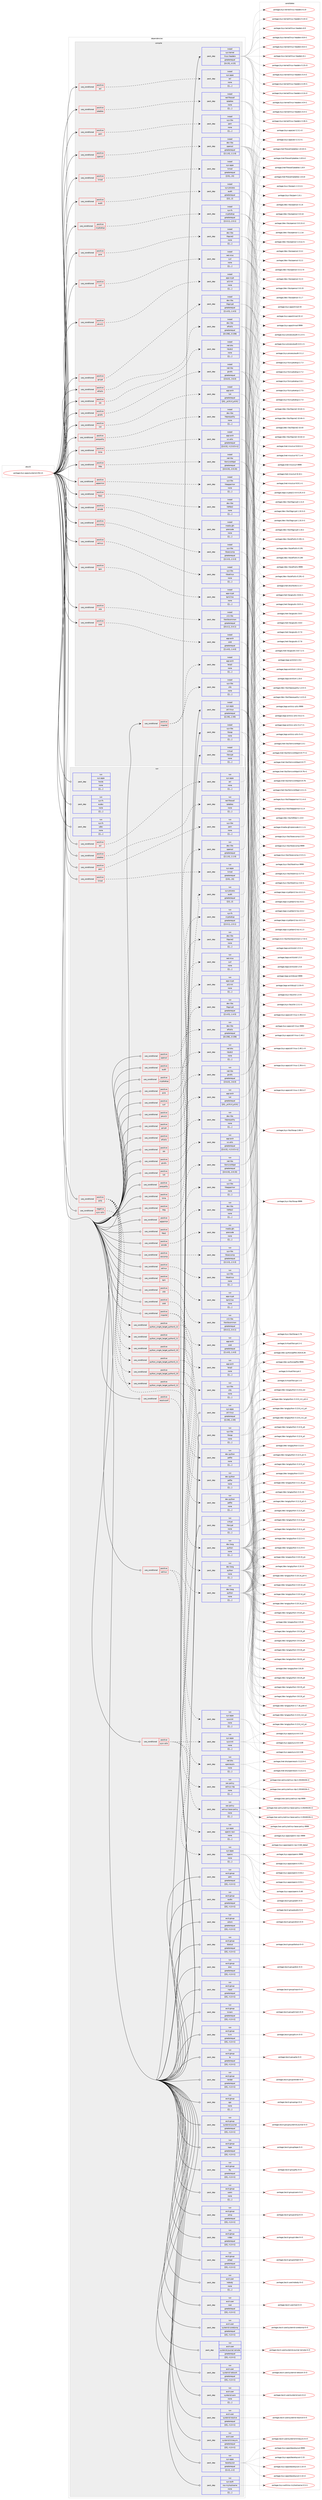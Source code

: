 digraph prolog {

# *************
# Graph options
# *************

newrank=true;
concentrate=true;
compound=true;
graph [rankdir=LR,fontname=Helvetica,fontsize=10,ranksep=1.5];#, ranksep=2.5, nodesep=0.2];
edge  [arrowhead=vee];
node  [fontname=Helvetica,fontsize=10];

# **********
# The ebuild
# **********

subgraph cluster_leftcol {
color=gray;
label=<<i>ebuild</i>>;
id [label="portage://sys-apps/systemd-254.13", color=red, width=4, href="../sys-apps/systemd-254.13.svg"];
}

# ****************
# The dependencies
# ****************

subgraph cluster_midcol {
color=gray;
label=<<i>dependencies</i>>;
subgraph cluster_compile {
fillcolor="#eeeeee";
style=filled;
label=<<i>compile</i>>;
subgraph cond3675 {
dependency10231 [label=<<TABLE BORDER="0" CELLBORDER="1" CELLSPACING="0" CELLPADDING="4"><TR><TD ROWSPAN="3" CELLPADDING="10">use_conditional</TD></TR><TR><TD>positive</TD></TR><TR><TD>acl</TD></TR></TABLE>>, shape=none, color=red];
subgraph pack6528 {
dependency10232 [label=<<TABLE BORDER="0" CELLBORDER="1" CELLSPACING="0" CELLPADDING="4" WIDTH="220"><TR><TD ROWSPAN="6" CELLPADDING="30">pack_dep</TD></TR><TR><TD WIDTH="110">install</TD></TR><TR><TD>sys-apps</TD></TR><TR><TD>acl</TD></TR><TR><TD>none</TD></TR><TR><TD>[[],,,,]</TD></TR></TABLE>>, shape=none, color=blue];
}
dependency10231:e -> dependency10232:w [weight=20,style="dashed",arrowhead="vee"];
}
id:e -> dependency10231:w [weight=20,style="solid",arrowhead="vee"];
subgraph cond3676 {
dependency10233 [label=<<TABLE BORDER="0" CELLBORDER="1" CELLSPACING="0" CELLPADDING="4"><TR><TD ROWSPAN="3" CELLPADDING="10">use_conditional</TD></TR><TR><TD>positive</TD></TR><TR><TD>apparmor</TD></TR></TABLE>>, shape=none, color=red];
subgraph pack6529 {
dependency10234 [label=<<TABLE BORDER="0" CELLBORDER="1" CELLSPACING="0" CELLPADDING="4" WIDTH="220"><TR><TD ROWSPAN="6" CELLPADDING="30">pack_dep</TD></TR><TR><TD WIDTH="110">install</TD></TR><TR><TD>sys-libs</TD></TR><TR><TD>libapparmor</TD></TR><TR><TD>none</TD></TR><TR><TD>[[],,,,]</TD></TR></TABLE>>, shape=none, color=blue];
}
dependency10233:e -> dependency10234:w [weight=20,style="dashed",arrowhead="vee"];
}
id:e -> dependency10233:w [weight=20,style="solid",arrowhead="vee"];
subgraph cond3677 {
dependency10235 [label=<<TABLE BORDER="0" CELLBORDER="1" CELLSPACING="0" CELLPADDING="4"><TR><TD ROWSPAN="3" CELLPADDING="10">use_conditional</TD></TR><TR><TD>positive</TD></TR><TR><TD>audit</TD></TR></TABLE>>, shape=none, color=red];
subgraph pack6530 {
dependency10236 [label=<<TABLE BORDER="0" CELLBORDER="1" CELLSPACING="0" CELLPADDING="4" WIDTH="220"><TR><TD ROWSPAN="6" CELLPADDING="30">pack_dep</TD></TR><TR><TD WIDTH="110">install</TD></TR><TR><TD>sys-process</TD></TR><TR><TD>audit</TD></TR><TR><TD>greaterequal</TD></TR><TR><TD>[[2],,,2]</TD></TR></TABLE>>, shape=none, color=blue];
}
dependency10235:e -> dependency10236:w [weight=20,style="dashed",arrowhead="vee"];
}
id:e -> dependency10235:w [weight=20,style="solid",arrowhead="vee"];
subgraph cond3678 {
dependency10237 [label=<<TABLE BORDER="0" CELLBORDER="1" CELLSPACING="0" CELLPADDING="4"><TR><TD ROWSPAN="3" CELLPADDING="10">use_conditional</TD></TR><TR><TD>positive</TD></TR><TR><TD>cryptsetup</TD></TR></TABLE>>, shape=none, color=red];
subgraph pack6531 {
dependency10238 [label=<<TABLE BORDER="0" CELLBORDER="1" CELLSPACING="0" CELLPADDING="4" WIDTH="220"><TR><TD ROWSPAN="6" CELLPADDING="30">pack_dep</TD></TR><TR><TD WIDTH="110">install</TD></TR><TR><TD>sys-fs</TD></TR><TR><TD>cryptsetup</TD></TR><TR><TD>greaterequal</TD></TR><TR><TD>[[2,0,1],,,2.0.1]</TD></TR></TABLE>>, shape=none, color=blue];
}
dependency10237:e -> dependency10238:w [weight=20,style="dashed",arrowhead="vee"];
}
id:e -> dependency10237:w [weight=20,style="solid",arrowhead="vee"];
subgraph cond3679 {
dependency10239 [label=<<TABLE BORDER="0" CELLBORDER="1" CELLSPACING="0" CELLPADDING="4"><TR><TD ROWSPAN="3" CELLPADDING="10">use_conditional</TD></TR><TR><TD>positive</TD></TR><TR><TD>curl</TD></TR></TABLE>>, shape=none, color=red];
subgraph pack6532 {
dependency10240 [label=<<TABLE BORDER="0" CELLBORDER="1" CELLSPACING="0" CELLPADDING="4" WIDTH="220"><TR><TD ROWSPAN="6" CELLPADDING="30">pack_dep</TD></TR><TR><TD WIDTH="110">install</TD></TR><TR><TD>net-misc</TD></TR><TR><TD>curl</TD></TR><TR><TD>none</TD></TR><TR><TD>[[],,,,]</TD></TR></TABLE>>, shape=none, color=blue];
}
dependency10239:e -> dependency10240:w [weight=20,style="dashed",arrowhead="vee"];
}
id:e -> dependency10239:w [weight=20,style="solid",arrowhead="vee"];
subgraph cond3680 {
dependency10241 [label=<<TABLE BORDER="0" CELLBORDER="1" CELLSPACING="0" CELLPADDING="4"><TR><TD ROWSPAN="3" CELLPADDING="10">use_conditional</TD></TR><TR><TD>positive</TD></TR><TR><TD>elfutils</TD></TR></TABLE>>, shape=none, color=red];
subgraph pack6533 {
dependency10242 [label=<<TABLE BORDER="0" CELLBORDER="1" CELLSPACING="0" CELLPADDING="4" WIDTH="220"><TR><TD ROWSPAN="6" CELLPADDING="30">pack_dep</TD></TR><TR><TD WIDTH="110">install</TD></TR><TR><TD>dev-libs</TD></TR><TR><TD>elfutils</TD></TR><TR><TD>greaterequal</TD></TR><TR><TD>[[0,158],,,0.158]</TD></TR></TABLE>>, shape=none, color=blue];
}
dependency10241:e -> dependency10242:w [weight=20,style="dashed",arrowhead="vee"];
}
id:e -> dependency10241:w [weight=20,style="solid",arrowhead="vee"];
subgraph cond3681 {
dependency10243 [label=<<TABLE BORDER="0" CELLBORDER="1" CELLSPACING="0" CELLPADDING="4"><TR><TD ROWSPAN="3" CELLPADDING="10">use_conditional</TD></TR><TR><TD>positive</TD></TR><TR><TD>fido2</TD></TR></TABLE>>, shape=none, color=red];
subgraph pack6534 {
dependency10244 [label=<<TABLE BORDER="0" CELLBORDER="1" CELLSPACING="0" CELLPADDING="4" WIDTH="220"><TR><TD ROWSPAN="6" CELLPADDING="30">pack_dep</TD></TR><TR><TD WIDTH="110">install</TD></TR><TR><TD>dev-libs</TD></TR><TR><TD>libfido2</TD></TR><TR><TD>none</TD></TR><TR><TD>[[],,,,]</TD></TR></TABLE>>, shape=none, color=blue];
}
dependency10243:e -> dependency10244:w [weight=20,style="dashed",arrowhead="vee"];
}
id:e -> dependency10243:w [weight=20,style="solid",arrowhead="vee"];
subgraph cond3682 {
dependency10245 [label=<<TABLE BORDER="0" CELLBORDER="1" CELLSPACING="0" CELLPADDING="4"><TR><TD ROWSPAN="3" CELLPADDING="10">use_conditional</TD></TR><TR><TD>positive</TD></TR><TR><TD>gcrypt</TD></TR></TABLE>>, shape=none, color=red];
subgraph pack6535 {
dependency10246 [label=<<TABLE BORDER="0" CELLBORDER="1" CELLSPACING="0" CELLPADDING="4" WIDTH="220"><TR><TD ROWSPAN="6" CELLPADDING="30">pack_dep</TD></TR><TR><TD WIDTH="110">install</TD></TR><TR><TD>dev-libs</TD></TR><TR><TD>libgcrypt</TD></TR><TR><TD>greaterequal</TD></TR><TR><TD>[[1,4,5],,,1.4.5]</TD></TR></TABLE>>, shape=none, color=blue];
}
dependency10245:e -> dependency10246:w [weight=20,style="dashed",arrowhead="vee"];
}
id:e -> dependency10245:w [weight=20,style="solid",arrowhead="vee"];
subgraph cond3683 {
dependency10247 [label=<<TABLE BORDER="0" CELLBORDER="1" CELLSPACING="0" CELLPADDING="4"><TR><TD ROWSPAN="3" CELLPADDING="10">use_conditional</TD></TR><TR><TD>positive</TD></TR><TR><TD>gnutls</TD></TR></TABLE>>, shape=none, color=red];
subgraph pack6536 {
dependency10248 [label=<<TABLE BORDER="0" CELLBORDER="1" CELLSPACING="0" CELLPADDING="4" WIDTH="220"><TR><TD ROWSPAN="6" CELLPADDING="30">pack_dep</TD></TR><TR><TD WIDTH="110">install</TD></TR><TR><TD>net-libs</TD></TR><TR><TD>gnutls</TD></TR><TR><TD>greaterequal</TD></TR><TR><TD>[[3,6,0],,,3.6.0]</TD></TR></TABLE>>, shape=none, color=blue];
}
dependency10247:e -> dependency10248:w [weight=20,style="dashed",arrowhead="vee"];
}
id:e -> dependency10247:w [weight=20,style="solid",arrowhead="vee"];
subgraph cond3684 {
dependency10249 [label=<<TABLE BORDER="0" CELLBORDER="1" CELLSPACING="0" CELLPADDING="4"><TR><TD ROWSPAN="3" CELLPADDING="10">use_conditional</TD></TR><TR><TD>positive</TD></TR><TR><TD>http</TD></TR></TABLE>>, shape=none, color=red];
subgraph pack6537 {
dependency10250 [label=<<TABLE BORDER="0" CELLBORDER="1" CELLSPACING="0" CELLPADDING="4" WIDTH="220"><TR><TD ROWSPAN="6" CELLPADDING="30">pack_dep</TD></TR><TR><TD WIDTH="110">install</TD></TR><TR><TD>net-libs</TD></TR><TR><TD>libmicrohttpd</TD></TR><TR><TD>greaterequal</TD></TR><TR><TD>[[0,9,33],,,0.9.33]</TD></TR></TABLE>>, shape=none, color=blue];
}
dependency10249:e -> dependency10250:w [weight=20,style="dashed",arrowhead="vee"];
}
id:e -> dependency10249:w [weight=20,style="solid",arrowhead="vee"];
subgraph cond3685 {
dependency10251 [label=<<TABLE BORDER="0" CELLBORDER="1" CELLSPACING="0" CELLPADDING="4"><TR><TD ROWSPAN="3" CELLPADDING="10">use_conditional</TD></TR><TR><TD>positive</TD></TR><TR><TD>idn</TD></TR></TABLE>>, shape=none, color=red];
subgraph pack6538 {
dependency10252 [label=<<TABLE BORDER="0" CELLBORDER="1" CELLSPACING="0" CELLPADDING="4" WIDTH="220"><TR><TD ROWSPAN="6" CELLPADDING="30">pack_dep</TD></TR><TR><TD WIDTH="110">install</TD></TR><TR><TD>net-dns</TD></TR><TR><TD>libidn2</TD></TR><TR><TD>none</TD></TR><TR><TD>[[],,,,]</TD></TR></TABLE>>, shape=none, color=blue];
}
dependency10251:e -> dependency10252:w [weight=20,style="dashed",arrowhead="vee"];
}
id:e -> dependency10251:w [weight=20,style="solid",arrowhead="vee"];
subgraph cond3686 {
dependency10253 [label=<<TABLE BORDER="0" CELLBORDER="1" CELLSPACING="0" CELLPADDING="4"><TR><TD ROWSPAN="3" CELLPADDING="10">use_conditional</TD></TR><TR><TD>positive</TD></TR><TR><TD>importd</TD></TR></TABLE>>, shape=none, color=red];
subgraph pack6539 {
dependency10254 [label=<<TABLE BORDER="0" CELLBORDER="1" CELLSPACING="0" CELLPADDING="4" WIDTH="220"><TR><TD ROWSPAN="6" CELLPADDING="30">pack_dep</TD></TR><TR><TD WIDTH="110">install</TD></TR><TR><TD>app-arch</TD></TR><TR><TD>bzip2</TD></TR><TR><TD>none</TD></TR><TR><TD>[[],,,,]</TD></TR></TABLE>>, shape=none, color=blue];
}
dependency10253:e -> dependency10254:w [weight=20,style="dashed",arrowhead="vee"];
subgraph pack6540 {
dependency10255 [label=<<TABLE BORDER="0" CELLBORDER="1" CELLSPACING="0" CELLPADDING="4" WIDTH="220"><TR><TD ROWSPAN="6" CELLPADDING="30">pack_dep</TD></TR><TR><TD WIDTH="110">install</TD></TR><TR><TD>sys-libs</TD></TR><TR><TD>zlib</TD></TR><TR><TD>none</TD></TR><TR><TD>[[],,,,]</TD></TR></TABLE>>, shape=none, color=blue];
}
dependency10253:e -> dependency10255:w [weight=20,style="dashed",arrowhead="vee"];
}
id:e -> dependency10253:w [weight=20,style="solid",arrowhead="vee"];
subgraph cond3687 {
dependency10256 [label=<<TABLE BORDER="0" CELLBORDER="1" CELLSPACING="0" CELLPADDING="4"><TR><TD ROWSPAN="3" CELLPADDING="10">use_conditional</TD></TR><TR><TD>positive</TD></TR><TR><TD>iptables</TD></TR></TABLE>>, shape=none, color=red];
subgraph pack6541 {
dependency10257 [label=<<TABLE BORDER="0" CELLBORDER="1" CELLSPACING="0" CELLPADDING="4" WIDTH="220"><TR><TD ROWSPAN="6" CELLPADDING="30">pack_dep</TD></TR><TR><TD WIDTH="110">install</TD></TR><TR><TD>net-firewall</TD></TR><TR><TD>iptables</TD></TR><TR><TD>none</TD></TR><TR><TD>[[],,,,]</TD></TR></TABLE>>, shape=none, color=blue];
}
dependency10256:e -> dependency10257:w [weight=20,style="dashed",arrowhead="vee"];
}
id:e -> dependency10256:w [weight=20,style="solid",arrowhead="vee"];
subgraph cond3688 {
dependency10258 [label=<<TABLE BORDER="0" CELLBORDER="1" CELLSPACING="0" CELLPADDING="4"><TR><TD ROWSPAN="3" CELLPADDING="10">use_conditional</TD></TR><TR><TD>positive</TD></TR><TR><TD>kmod</TD></TR></TABLE>>, shape=none, color=red];
subgraph pack6542 {
dependency10259 [label=<<TABLE BORDER="0" CELLBORDER="1" CELLSPACING="0" CELLPADDING="4" WIDTH="220"><TR><TD ROWSPAN="6" CELLPADDING="30">pack_dep</TD></TR><TR><TD WIDTH="110">install</TD></TR><TR><TD>sys-apps</TD></TR><TR><TD>kmod</TD></TR><TR><TD>greaterequal</TD></TR><TR><TD>[[15],,,15]</TD></TR></TABLE>>, shape=none, color=blue];
}
dependency10258:e -> dependency10259:w [weight=20,style="dashed",arrowhead="vee"];
}
id:e -> dependency10258:w [weight=20,style="solid",arrowhead="vee"];
subgraph cond3689 {
dependency10260 [label=<<TABLE BORDER="0" CELLBORDER="1" CELLSPACING="0" CELLPADDING="4"><TR><TD ROWSPAN="3" CELLPADDING="10">use_conditional</TD></TR><TR><TD>positive</TD></TR><TR><TD>lz4</TD></TR></TABLE>>, shape=none, color=red];
subgraph pack6543 {
dependency10261 [label=<<TABLE BORDER="0" CELLBORDER="1" CELLSPACING="0" CELLPADDING="4" WIDTH="220"><TR><TD ROWSPAN="6" CELLPADDING="30">pack_dep</TD></TR><TR><TD WIDTH="110">install</TD></TR><TR><TD>app-arch</TD></TR><TR><TD>lz4</TD></TR><TR><TD>greaterequal</TD></TR><TR><TD>[[0],,_p131,0_p131]</TD></TR></TABLE>>, shape=none, color=blue];
}
dependency10260:e -> dependency10261:w [weight=20,style="dashed",arrowhead="vee"];
}
id:e -> dependency10260:w [weight=20,style="solid",arrowhead="vee"];
subgraph cond3690 {
dependency10262 [label=<<TABLE BORDER="0" CELLBORDER="1" CELLSPACING="0" CELLPADDING="4"><TR><TD ROWSPAN="3" CELLPADDING="10">use_conditional</TD></TR><TR><TD>positive</TD></TR><TR><TD>lzma</TD></TR></TABLE>>, shape=none, color=red];
subgraph pack6544 {
dependency10263 [label=<<TABLE BORDER="0" CELLBORDER="1" CELLSPACING="0" CELLPADDING="4" WIDTH="220"><TR><TD ROWSPAN="6" CELLPADDING="30">pack_dep</TD></TR><TR><TD WIDTH="110">install</TD></TR><TR><TD>app-arch</TD></TR><TR><TD>xz-utils</TD></TR><TR><TD>greaterequal</TD></TR><TR><TD>[[5,0,5],,-r1,5.0.5-r1]</TD></TR></TABLE>>, shape=none, color=blue];
}
dependency10262:e -> dependency10263:w [weight=20,style="dashed",arrowhead="vee"];
}
id:e -> dependency10262:w [weight=20,style="solid",arrowhead="vee"];
subgraph cond3691 {
dependency10264 [label=<<TABLE BORDER="0" CELLBORDER="1" CELLSPACING="0" CELLPADDING="4"><TR><TD ROWSPAN="3" CELLPADDING="10">use_conditional</TD></TR><TR><TD>positive</TD></TR><TR><TD>openssl</TD></TR></TABLE>>, shape=none, color=red];
subgraph pack6545 {
dependency10265 [label=<<TABLE BORDER="0" CELLBORDER="1" CELLSPACING="0" CELLPADDING="4" WIDTH="220"><TR><TD ROWSPAN="6" CELLPADDING="30">pack_dep</TD></TR><TR><TD WIDTH="110">install</TD></TR><TR><TD>dev-libs</TD></TR><TR><TD>openssl</TD></TR><TR><TD>greaterequal</TD></TR><TR><TD>[[1,1,0],,,1.1.0]</TD></TR></TABLE>>, shape=none, color=blue];
}
dependency10264:e -> dependency10265:w [weight=20,style="dashed",arrowhead="vee"];
}
id:e -> dependency10264:w [weight=20,style="solid",arrowhead="vee"];
subgraph cond3692 {
dependency10266 [label=<<TABLE BORDER="0" CELLBORDER="1" CELLSPACING="0" CELLPADDING="4"><TR><TD ROWSPAN="3" CELLPADDING="10">use_conditional</TD></TR><TR><TD>positive</TD></TR><TR><TD>pam</TD></TR></TABLE>>, shape=none, color=red];
subgraph pack6546 {
dependency10267 [label=<<TABLE BORDER="0" CELLBORDER="1" CELLSPACING="0" CELLPADDING="4" WIDTH="220"><TR><TD ROWSPAN="6" CELLPADDING="30">pack_dep</TD></TR><TR><TD WIDTH="110">install</TD></TR><TR><TD>sys-libs</TD></TR><TR><TD>pam</TD></TR><TR><TD>none</TD></TR><TR><TD>[[],,,,]</TD></TR></TABLE>>, shape=none, color=blue];
}
dependency10266:e -> dependency10267:w [weight=20,style="dashed",arrowhead="vee"];
}
id:e -> dependency10266:w [weight=20,style="solid",arrowhead="vee"];
subgraph cond3693 {
dependency10268 [label=<<TABLE BORDER="0" CELLBORDER="1" CELLSPACING="0" CELLPADDING="4"><TR><TD ROWSPAN="3" CELLPADDING="10">use_conditional</TD></TR><TR><TD>positive</TD></TR><TR><TD>pcre</TD></TR></TABLE>>, shape=none, color=red];
subgraph pack6547 {
dependency10269 [label=<<TABLE BORDER="0" CELLBORDER="1" CELLSPACING="0" CELLPADDING="4" WIDTH="220"><TR><TD ROWSPAN="6" CELLPADDING="30">pack_dep</TD></TR><TR><TD WIDTH="110">install</TD></TR><TR><TD>dev-libs</TD></TR><TR><TD>libpcre2</TD></TR><TR><TD>none</TD></TR><TR><TD>[[],,,,]</TD></TR></TABLE>>, shape=none, color=blue];
}
dependency10268:e -> dependency10269:w [weight=20,style="dashed",arrowhead="vee"];
}
id:e -> dependency10268:w [weight=20,style="solid",arrowhead="vee"];
subgraph cond3694 {
dependency10270 [label=<<TABLE BORDER="0" CELLBORDER="1" CELLSPACING="0" CELLPADDING="4"><TR><TD ROWSPAN="3" CELLPADDING="10">use_conditional</TD></TR><TR><TD>positive</TD></TR><TR><TD>pkcs11</TD></TR></TABLE>>, shape=none, color=red];
subgraph pack6548 {
dependency10271 [label=<<TABLE BORDER="0" CELLBORDER="1" CELLSPACING="0" CELLPADDING="4" WIDTH="220"><TR><TD ROWSPAN="6" CELLPADDING="30">pack_dep</TD></TR><TR><TD WIDTH="110">install</TD></TR><TR><TD>app-crypt</TD></TR><TR><TD>p11-kit</TD></TR><TR><TD>none</TD></TR><TR><TD>[[],,,,]</TD></TR></TABLE>>, shape=none, color=blue];
}
dependency10270:e -> dependency10271:w [weight=20,style="dashed",arrowhead="vee"];
}
id:e -> dependency10270:w [weight=20,style="solid",arrowhead="vee"];
subgraph cond3695 {
dependency10272 [label=<<TABLE BORDER="0" CELLBORDER="1" CELLSPACING="0" CELLPADDING="4"><TR><TD ROWSPAN="3" CELLPADDING="10">use_conditional</TD></TR><TR><TD>positive</TD></TR><TR><TD>pwquality</TD></TR></TABLE>>, shape=none, color=red];
subgraph pack6549 {
dependency10273 [label=<<TABLE BORDER="0" CELLBORDER="1" CELLSPACING="0" CELLPADDING="4" WIDTH="220"><TR><TD ROWSPAN="6" CELLPADDING="30">pack_dep</TD></TR><TR><TD WIDTH="110">install</TD></TR><TR><TD>dev-libs</TD></TR><TR><TD>libpwquality</TD></TR><TR><TD>none</TD></TR><TR><TD>[[],,,,]</TD></TR></TABLE>>, shape=none, color=blue];
}
dependency10272:e -> dependency10273:w [weight=20,style="dashed",arrowhead="vee"];
}
id:e -> dependency10272:w [weight=20,style="solid",arrowhead="vee"];
subgraph cond3696 {
dependency10274 [label=<<TABLE BORDER="0" CELLBORDER="1" CELLSPACING="0" CELLPADDING="4"><TR><TD ROWSPAN="3" CELLPADDING="10">use_conditional</TD></TR><TR><TD>positive</TD></TR><TR><TD>qrcode</TD></TR></TABLE>>, shape=none, color=red];
subgraph pack6550 {
dependency10275 [label=<<TABLE BORDER="0" CELLBORDER="1" CELLSPACING="0" CELLPADDING="4" WIDTH="220"><TR><TD ROWSPAN="6" CELLPADDING="30">pack_dep</TD></TR><TR><TD WIDTH="110">install</TD></TR><TR><TD>media-gfx</TD></TR><TR><TD>qrencode</TD></TR><TR><TD>none</TD></TR><TR><TD>[[],,,,]</TD></TR></TABLE>>, shape=none, color=blue];
}
dependency10274:e -> dependency10275:w [weight=20,style="dashed",arrowhead="vee"];
}
id:e -> dependency10274:w [weight=20,style="solid",arrowhead="vee"];
subgraph cond3697 {
dependency10276 [label=<<TABLE BORDER="0" CELLBORDER="1" CELLSPACING="0" CELLPADDING="4"><TR><TD ROWSPAN="3" CELLPADDING="10">use_conditional</TD></TR><TR><TD>positive</TD></TR><TR><TD>seccomp</TD></TR></TABLE>>, shape=none, color=red];
subgraph pack6551 {
dependency10277 [label=<<TABLE BORDER="0" CELLBORDER="1" CELLSPACING="0" CELLPADDING="4" WIDTH="220"><TR><TD ROWSPAN="6" CELLPADDING="30">pack_dep</TD></TR><TR><TD WIDTH="110">install</TD></TR><TR><TD>sys-libs</TD></TR><TR><TD>libseccomp</TD></TR><TR><TD>greaterequal</TD></TR><TR><TD>[[2,3,3],,,2.3.3]</TD></TR></TABLE>>, shape=none, color=blue];
}
dependency10276:e -> dependency10277:w [weight=20,style="dashed",arrowhead="vee"];
}
id:e -> dependency10276:w [weight=20,style="solid",arrowhead="vee"];
subgraph cond3698 {
dependency10278 [label=<<TABLE BORDER="0" CELLBORDER="1" CELLSPACING="0" CELLPADDING="4"><TR><TD ROWSPAN="3" CELLPADDING="10">use_conditional</TD></TR><TR><TD>positive</TD></TR><TR><TD>selinux</TD></TR></TABLE>>, shape=none, color=red];
subgraph pack6552 {
dependency10279 [label=<<TABLE BORDER="0" CELLBORDER="1" CELLSPACING="0" CELLPADDING="4" WIDTH="220"><TR><TD ROWSPAN="6" CELLPADDING="30">pack_dep</TD></TR><TR><TD WIDTH="110">install</TD></TR><TR><TD>sys-libs</TD></TR><TR><TD>libselinux</TD></TR><TR><TD>none</TD></TR><TR><TD>[[],,,,]</TD></TR></TABLE>>, shape=none, color=blue];
}
dependency10278:e -> dependency10279:w [weight=20,style="dashed",arrowhead="vee"];
}
id:e -> dependency10278:w [weight=20,style="solid",arrowhead="vee"];
subgraph cond3699 {
dependency10280 [label=<<TABLE BORDER="0" CELLBORDER="1" CELLSPACING="0" CELLPADDING="4"><TR><TD ROWSPAN="3" CELLPADDING="10">use_conditional</TD></TR><TR><TD>positive</TD></TR><TR><TD>tpm</TD></TR></TABLE>>, shape=none, color=red];
subgraph pack6553 {
dependency10281 [label=<<TABLE BORDER="0" CELLBORDER="1" CELLSPACING="0" CELLPADDING="4" WIDTH="220"><TR><TD ROWSPAN="6" CELLPADDING="30">pack_dep</TD></TR><TR><TD WIDTH="110">install</TD></TR><TR><TD>app-crypt</TD></TR><TR><TD>tpm2-tss</TD></TR><TR><TD>none</TD></TR><TR><TD>[[],,,,]</TD></TR></TABLE>>, shape=none, color=blue];
}
dependency10280:e -> dependency10281:w [weight=20,style="dashed",arrowhead="vee"];
}
id:e -> dependency10280:w [weight=20,style="solid",arrowhead="vee"];
subgraph cond3700 {
dependency10282 [label=<<TABLE BORDER="0" CELLBORDER="1" CELLSPACING="0" CELLPADDING="4"><TR><TD ROWSPAN="3" CELLPADDING="10">use_conditional</TD></TR><TR><TD>positive</TD></TR><TR><TD>xkb</TD></TR></TABLE>>, shape=none, color=red];
subgraph pack6554 {
dependency10283 [label=<<TABLE BORDER="0" CELLBORDER="1" CELLSPACING="0" CELLPADDING="4" WIDTH="220"><TR><TD ROWSPAN="6" CELLPADDING="30">pack_dep</TD></TR><TR><TD WIDTH="110">install</TD></TR><TR><TD>x11-libs</TD></TR><TR><TD>libxkbcommon</TD></TR><TR><TD>greaterequal</TD></TR><TR><TD>[[0,4,1],,,0.4.1]</TD></TR></TABLE>>, shape=none, color=blue];
}
dependency10282:e -> dependency10283:w [weight=20,style="dashed",arrowhead="vee"];
}
id:e -> dependency10282:w [weight=20,style="solid",arrowhead="vee"];
subgraph cond3701 {
dependency10284 [label=<<TABLE BORDER="0" CELLBORDER="1" CELLSPACING="0" CELLPADDING="4"><TR><TD ROWSPAN="3" CELLPADDING="10">use_conditional</TD></TR><TR><TD>positive</TD></TR><TR><TD>zstd</TD></TR></TABLE>>, shape=none, color=red];
subgraph pack6555 {
dependency10285 [label=<<TABLE BORDER="0" CELLBORDER="1" CELLSPACING="0" CELLPADDING="4" WIDTH="220"><TR><TD ROWSPAN="6" CELLPADDING="30">pack_dep</TD></TR><TR><TD WIDTH="110">install</TD></TR><TR><TD>app-arch</TD></TR><TR><TD>zstd</TD></TR><TR><TD>greaterequal</TD></TR><TR><TD>[[1,4,0],,,1.4.0]</TD></TR></TABLE>>, shape=none, color=blue];
}
dependency10284:e -> dependency10285:w [weight=20,style="dashed",arrowhead="vee"];
}
id:e -> dependency10284:w [weight=20,style="solid",arrowhead="vee"];
subgraph pack6556 {
dependency10286 [label=<<TABLE BORDER="0" CELLBORDER="1" CELLSPACING="0" CELLPADDING="4" WIDTH="220"><TR><TD ROWSPAN="6" CELLPADDING="30">pack_dep</TD></TR><TR><TD WIDTH="110">install</TD></TR><TR><TD>sys-apps</TD></TR><TR><TD>util-linux</TD></TR><TR><TD>greaterequal</TD></TR><TR><TD>[[2,30],,,2.30]</TD></TR></TABLE>>, shape=none, color=blue];
}
id:e -> dependency10286:w [weight=20,style="solid",arrowhead="vee"];
subgraph pack6557 {
dependency10287 [label=<<TABLE BORDER="0" CELLBORDER="1" CELLSPACING="0" CELLPADDING="4" WIDTH="220"><TR><TD ROWSPAN="6" CELLPADDING="30">pack_dep</TD></TR><TR><TD WIDTH="110">install</TD></TR><TR><TD>sys-kernel</TD></TR><TR><TD>linux-headers</TD></TR><TR><TD>greaterequal</TD></TR><TR><TD>[[4,15],,,4.15]</TD></TR></TABLE>>, shape=none, color=blue];
}
id:e -> dependency10287:w [weight=20,style="solid",arrowhead="vee"];
subgraph pack6558 {
dependency10288 [label=<<TABLE BORDER="0" CELLBORDER="1" CELLSPACING="0" CELLPADDING="4" WIDTH="220"><TR><TD ROWSPAN="6" CELLPADDING="30">pack_dep</TD></TR><TR><TD WIDTH="110">install</TD></TR><TR><TD>sys-libs</TD></TR><TR><TD>libcap</TD></TR><TR><TD>none</TD></TR><TR><TD>[[],,,,]</TD></TR></TABLE>>, shape=none, color=blue];
}
id:e -> dependency10288:w [weight=20,style="solid",arrowhead="vee"];
subgraph pack6559 {
dependency10289 [label=<<TABLE BORDER="0" CELLBORDER="1" CELLSPACING="0" CELLPADDING="4" WIDTH="220"><TR><TD ROWSPAN="6" CELLPADDING="30">pack_dep</TD></TR><TR><TD WIDTH="110">install</TD></TR><TR><TD>virtual</TD></TR><TR><TD>libcrypt</TD></TR><TR><TD>none</TD></TR><TR><TD>[[],,,,]</TD></TR></TABLE>>, shape=none, color=blue];
}
id:e -> dependency10289:w [weight=20,style="solid",arrowhead="vee"];
}
subgraph cluster_compileandrun {
fillcolor="#eeeeee";
style=filled;
label=<<i>compile and run</i>>;
}
subgraph cluster_run {
fillcolor="#eeeeee";
style=filled;
label=<<i>run</i>>;
subgraph cond3702 {
dependency10290 [label=<<TABLE BORDER="0" CELLBORDER="1" CELLSPACING="0" CELLPADDING="4"><TR><TD ROWSPAN="3" CELLPADDING="10">use_conditional</TD></TR><TR><TD>negative</TD></TR><TR><TD>sysv-utils</TD></TR></TABLE>>, shape=none, color=red];
subgraph pack6560 {
dependency10291 [label=<<TABLE BORDER="0" CELLBORDER="1" CELLSPACING="0" CELLPADDING="4" WIDTH="220"><TR><TD ROWSPAN="6" CELLPADDING="30">pack_dep</TD></TR><TR><TD WIDTH="110">run</TD></TR><TR><TD>sys-apps</TD></TR><TR><TD>sysvinit</TD></TR><TR><TD>none</TD></TR><TR><TD>[[],,,,]</TD></TR></TABLE>>, shape=none, color=blue];
}
dependency10290:e -> dependency10291:w [weight=20,style="dashed",arrowhead="vee"];
}
id:e -> dependency10290:w [weight=20,style="solid",arrowhead="odot"];
subgraph cond3703 {
dependency10292 [label=<<TABLE BORDER="0" CELLBORDER="1" CELLSPACING="0" CELLPADDING="4"><TR><TD ROWSPAN="3" CELLPADDING="10">use_conditional</TD></TR><TR><TD>positive</TD></TR><TR><TD>acl</TD></TR></TABLE>>, shape=none, color=red];
subgraph pack6561 {
dependency10293 [label=<<TABLE BORDER="0" CELLBORDER="1" CELLSPACING="0" CELLPADDING="4" WIDTH="220"><TR><TD ROWSPAN="6" CELLPADDING="30">pack_dep</TD></TR><TR><TD WIDTH="110">run</TD></TR><TR><TD>sys-apps</TD></TR><TR><TD>acl</TD></TR><TR><TD>none</TD></TR><TR><TD>[[],,,,]</TD></TR></TABLE>>, shape=none, color=blue];
}
dependency10292:e -> dependency10293:w [weight=20,style="dashed",arrowhead="vee"];
}
id:e -> dependency10292:w [weight=20,style="solid",arrowhead="odot"];
subgraph cond3704 {
dependency10294 [label=<<TABLE BORDER="0" CELLBORDER="1" CELLSPACING="0" CELLPADDING="4"><TR><TD ROWSPAN="3" CELLPADDING="10">use_conditional</TD></TR><TR><TD>positive</TD></TR><TR><TD>apparmor</TD></TR></TABLE>>, shape=none, color=red];
subgraph pack6562 {
dependency10295 [label=<<TABLE BORDER="0" CELLBORDER="1" CELLSPACING="0" CELLPADDING="4" WIDTH="220"><TR><TD ROWSPAN="6" CELLPADDING="30">pack_dep</TD></TR><TR><TD WIDTH="110">run</TD></TR><TR><TD>sys-libs</TD></TR><TR><TD>libapparmor</TD></TR><TR><TD>none</TD></TR><TR><TD>[[],,,,]</TD></TR></TABLE>>, shape=none, color=blue];
}
dependency10294:e -> dependency10295:w [weight=20,style="dashed",arrowhead="vee"];
}
id:e -> dependency10294:w [weight=20,style="solid",arrowhead="odot"];
subgraph cond3705 {
dependency10296 [label=<<TABLE BORDER="0" CELLBORDER="1" CELLSPACING="0" CELLPADDING="4"><TR><TD ROWSPAN="3" CELLPADDING="10">use_conditional</TD></TR><TR><TD>positive</TD></TR><TR><TD>audit</TD></TR></TABLE>>, shape=none, color=red];
subgraph pack6563 {
dependency10297 [label=<<TABLE BORDER="0" CELLBORDER="1" CELLSPACING="0" CELLPADDING="4" WIDTH="220"><TR><TD ROWSPAN="6" CELLPADDING="30">pack_dep</TD></TR><TR><TD WIDTH="110">run</TD></TR><TR><TD>sys-process</TD></TR><TR><TD>audit</TD></TR><TR><TD>greaterequal</TD></TR><TR><TD>[[2],,,2]</TD></TR></TABLE>>, shape=none, color=blue];
}
dependency10296:e -> dependency10297:w [weight=20,style="dashed",arrowhead="vee"];
}
id:e -> dependency10296:w [weight=20,style="solid",arrowhead="odot"];
subgraph cond3706 {
dependency10298 [label=<<TABLE BORDER="0" CELLBORDER="1" CELLSPACING="0" CELLPADDING="4"><TR><TD ROWSPAN="3" CELLPADDING="10">use_conditional</TD></TR><TR><TD>positive</TD></TR><TR><TD>cryptsetup</TD></TR></TABLE>>, shape=none, color=red];
subgraph pack6564 {
dependency10299 [label=<<TABLE BORDER="0" CELLBORDER="1" CELLSPACING="0" CELLPADDING="4" WIDTH="220"><TR><TD ROWSPAN="6" CELLPADDING="30">pack_dep</TD></TR><TR><TD WIDTH="110">run</TD></TR><TR><TD>sys-fs</TD></TR><TR><TD>cryptsetup</TD></TR><TR><TD>greaterequal</TD></TR><TR><TD>[[2,0,1],,,2.0.1]</TD></TR></TABLE>>, shape=none, color=blue];
}
dependency10298:e -> dependency10299:w [weight=20,style="dashed",arrowhead="vee"];
}
id:e -> dependency10298:w [weight=20,style="solid",arrowhead="odot"];
subgraph cond3707 {
dependency10300 [label=<<TABLE BORDER="0" CELLBORDER="1" CELLSPACING="0" CELLPADDING="4"><TR><TD ROWSPAN="3" CELLPADDING="10">use_conditional</TD></TR><TR><TD>positive</TD></TR><TR><TD>curl</TD></TR></TABLE>>, shape=none, color=red];
subgraph pack6565 {
dependency10301 [label=<<TABLE BORDER="0" CELLBORDER="1" CELLSPACING="0" CELLPADDING="4" WIDTH="220"><TR><TD ROWSPAN="6" CELLPADDING="30">pack_dep</TD></TR><TR><TD WIDTH="110">run</TD></TR><TR><TD>net-misc</TD></TR><TR><TD>curl</TD></TR><TR><TD>none</TD></TR><TR><TD>[[],,,,]</TD></TR></TABLE>>, shape=none, color=blue];
}
dependency10300:e -> dependency10301:w [weight=20,style="dashed",arrowhead="vee"];
}
id:e -> dependency10300:w [weight=20,style="solid",arrowhead="odot"];
subgraph cond3708 {
dependency10302 [label=<<TABLE BORDER="0" CELLBORDER="1" CELLSPACING="0" CELLPADDING="4"><TR><TD ROWSPAN="3" CELLPADDING="10">use_conditional</TD></TR><TR><TD>positive</TD></TR><TR><TD>elfutils</TD></TR></TABLE>>, shape=none, color=red];
subgraph pack6566 {
dependency10303 [label=<<TABLE BORDER="0" CELLBORDER="1" CELLSPACING="0" CELLPADDING="4" WIDTH="220"><TR><TD ROWSPAN="6" CELLPADDING="30">pack_dep</TD></TR><TR><TD WIDTH="110">run</TD></TR><TR><TD>dev-libs</TD></TR><TR><TD>elfutils</TD></TR><TR><TD>greaterequal</TD></TR><TR><TD>[[0,158],,,0.158]</TD></TR></TABLE>>, shape=none, color=blue];
}
dependency10302:e -> dependency10303:w [weight=20,style="dashed",arrowhead="vee"];
}
id:e -> dependency10302:w [weight=20,style="solid",arrowhead="odot"];
subgraph cond3709 {
dependency10304 [label=<<TABLE BORDER="0" CELLBORDER="1" CELLSPACING="0" CELLPADDING="4"><TR><TD ROWSPAN="3" CELLPADDING="10">use_conditional</TD></TR><TR><TD>positive</TD></TR><TR><TD>fido2</TD></TR></TABLE>>, shape=none, color=red];
subgraph pack6567 {
dependency10305 [label=<<TABLE BORDER="0" CELLBORDER="1" CELLSPACING="0" CELLPADDING="4" WIDTH="220"><TR><TD ROWSPAN="6" CELLPADDING="30">pack_dep</TD></TR><TR><TD WIDTH="110">run</TD></TR><TR><TD>dev-libs</TD></TR><TR><TD>libfido2</TD></TR><TR><TD>none</TD></TR><TR><TD>[[],,,,]</TD></TR></TABLE>>, shape=none, color=blue];
}
dependency10304:e -> dependency10305:w [weight=20,style="dashed",arrowhead="vee"];
}
id:e -> dependency10304:w [weight=20,style="solid",arrowhead="odot"];
subgraph cond3710 {
dependency10306 [label=<<TABLE BORDER="0" CELLBORDER="1" CELLSPACING="0" CELLPADDING="4"><TR><TD ROWSPAN="3" CELLPADDING="10">use_conditional</TD></TR><TR><TD>positive</TD></TR><TR><TD>gcrypt</TD></TR></TABLE>>, shape=none, color=red];
subgraph pack6568 {
dependency10307 [label=<<TABLE BORDER="0" CELLBORDER="1" CELLSPACING="0" CELLPADDING="4" WIDTH="220"><TR><TD ROWSPAN="6" CELLPADDING="30">pack_dep</TD></TR><TR><TD WIDTH="110">run</TD></TR><TR><TD>dev-libs</TD></TR><TR><TD>libgcrypt</TD></TR><TR><TD>greaterequal</TD></TR><TR><TD>[[1,4,5],,,1.4.5]</TD></TR></TABLE>>, shape=none, color=blue];
}
dependency10306:e -> dependency10307:w [weight=20,style="dashed",arrowhead="vee"];
}
id:e -> dependency10306:w [weight=20,style="solid",arrowhead="odot"];
subgraph cond3711 {
dependency10308 [label=<<TABLE BORDER="0" CELLBORDER="1" CELLSPACING="0" CELLPADDING="4"><TR><TD ROWSPAN="3" CELLPADDING="10">use_conditional</TD></TR><TR><TD>positive</TD></TR><TR><TD>gnutls</TD></TR></TABLE>>, shape=none, color=red];
subgraph pack6569 {
dependency10309 [label=<<TABLE BORDER="0" CELLBORDER="1" CELLSPACING="0" CELLPADDING="4" WIDTH="220"><TR><TD ROWSPAN="6" CELLPADDING="30">pack_dep</TD></TR><TR><TD WIDTH="110">run</TD></TR><TR><TD>net-libs</TD></TR><TR><TD>gnutls</TD></TR><TR><TD>greaterequal</TD></TR><TR><TD>[[3,6,0],,,3.6.0]</TD></TR></TABLE>>, shape=none, color=blue];
}
dependency10308:e -> dependency10309:w [weight=20,style="dashed",arrowhead="vee"];
}
id:e -> dependency10308:w [weight=20,style="solid",arrowhead="odot"];
subgraph cond3712 {
dependency10310 [label=<<TABLE BORDER="0" CELLBORDER="1" CELLSPACING="0" CELLPADDING="4"><TR><TD ROWSPAN="3" CELLPADDING="10">use_conditional</TD></TR><TR><TD>positive</TD></TR><TR><TD>http</TD></TR></TABLE>>, shape=none, color=red];
subgraph pack6570 {
dependency10311 [label=<<TABLE BORDER="0" CELLBORDER="1" CELLSPACING="0" CELLPADDING="4" WIDTH="220"><TR><TD ROWSPAN="6" CELLPADDING="30">pack_dep</TD></TR><TR><TD WIDTH="110">run</TD></TR><TR><TD>net-libs</TD></TR><TR><TD>libmicrohttpd</TD></TR><TR><TD>greaterequal</TD></TR><TR><TD>[[0,9,33],,,0.9.33]</TD></TR></TABLE>>, shape=none, color=blue];
}
dependency10310:e -> dependency10311:w [weight=20,style="dashed",arrowhead="vee"];
}
id:e -> dependency10310:w [weight=20,style="solid",arrowhead="odot"];
subgraph cond3713 {
dependency10312 [label=<<TABLE BORDER="0" CELLBORDER="1" CELLSPACING="0" CELLPADDING="4"><TR><TD ROWSPAN="3" CELLPADDING="10">use_conditional</TD></TR><TR><TD>positive</TD></TR><TR><TD>idn</TD></TR></TABLE>>, shape=none, color=red];
subgraph pack6571 {
dependency10313 [label=<<TABLE BORDER="0" CELLBORDER="1" CELLSPACING="0" CELLPADDING="4" WIDTH="220"><TR><TD ROWSPAN="6" CELLPADDING="30">pack_dep</TD></TR><TR><TD WIDTH="110">run</TD></TR><TR><TD>net-dns</TD></TR><TR><TD>libidn2</TD></TR><TR><TD>none</TD></TR><TR><TD>[[],,,,]</TD></TR></TABLE>>, shape=none, color=blue];
}
dependency10312:e -> dependency10313:w [weight=20,style="dashed",arrowhead="vee"];
}
id:e -> dependency10312:w [weight=20,style="solid",arrowhead="odot"];
subgraph cond3714 {
dependency10314 [label=<<TABLE BORDER="0" CELLBORDER="1" CELLSPACING="0" CELLPADDING="4"><TR><TD ROWSPAN="3" CELLPADDING="10">use_conditional</TD></TR><TR><TD>positive</TD></TR><TR><TD>importd</TD></TR></TABLE>>, shape=none, color=red];
subgraph pack6572 {
dependency10315 [label=<<TABLE BORDER="0" CELLBORDER="1" CELLSPACING="0" CELLPADDING="4" WIDTH="220"><TR><TD ROWSPAN="6" CELLPADDING="30">pack_dep</TD></TR><TR><TD WIDTH="110">run</TD></TR><TR><TD>app-arch</TD></TR><TR><TD>bzip2</TD></TR><TR><TD>none</TD></TR><TR><TD>[[],,,,]</TD></TR></TABLE>>, shape=none, color=blue];
}
dependency10314:e -> dependency10315:w [weight=20,style="dashed",arrowhead="vee"];
subgraph pack6573 {
dependency10316 [label=<<TABLE BORDER="0" CELLBORDER="1" CELLSPACING="0" CELLPADDING="4" WIDTH="220"><TR><TD ROWSPAN="6" CELLPADDING="30">pack_dep</TD></TR><TR><TD WIDTH="110">run</TD></TR><TR><TD>sys-libs</TD></TR><TR><TD>zlib</TD></TR><TR><TD>none</TD></TR><TR><TD>[[],,,,]</TD></TR></TABLE>>, shape=none, color=blue];
}
dependency10314:e -> dependency10316:w [weight=20,style="dashed",arrowhead="vee"];
}
id:e -> dependency10314:w [weight=20,style="solid",arrowhead="odot"];
subgraph cond3715 {
dependency10317 [label=<<TABLE BORDER="0" CELLBORDER="1" CELLSPACING="0" CELLPADDING="4"><TR><TD ROWSPAN="3" CELLPADDING="10">use_conditional</TD></TR><TR><TD>positive</TD></TR><TR><TD>iptables</TD></TR></TABLE>>, shape=none, color=red];
subgraph pack6574 {
dependency10318 [label=<<TABLE BORDER="0" CELLBORDER="1" CELLSPACING="0" CELLPADDING="4" WIDTH="220"><TR><TD ROWSPAN="6" CELLPADDING="30">pack_dep</TD></TR><TR><TD WIDTH="110">run</TD></TR><TR><TD>net-firewall</TD></TR><TR><TD>iptables</TD></TR><TR><TD>none</TD></TR><TR><TD>[[],,,,]</TD></TR></TABLE>>, shape=none, color=blue];
}
dependency10317:e -> dependency10318:w [weight=20,style="dashed",arrowhead="vee"];
}
id:e -> dependency10317:w [weight=20,style="solid",arrowhead="odot"];
subgraph cond3716 {
dependency10319 [label=<<TABLE BORDER="0" CELLBORDER="1" CELLSPACING="0" CELLPADDING="4"><TR><TD ROWSPAN="3" CELLPADDING="10">use_conditional</TD></TR><TR><TD>positive</TD></TR><TR><TD>kmod</TD></TR></TABLE>>, shape=none, color=red];
subgraph pack6575 {
dependency10320 [label=<<TABLE BORDER="0" CELLBORDER="1" CELLSPACING="0" CELLPADDING="4" WIDTH="220"><TR><TD ROWSPAN="6" CELLPADDING="30">pack_dep</TD></TR><TR><TD WIDTH="110">run</TD></TR><TR><TD>sys-apps</TD></TR><TR><TD>kmod</TD></TR><TR><TD>greaterequal</TD></TR><TR><TD>[[15],,,15]</TD></TR></TABLE>>, shape=none, color=blue];
}
dependency10319:e -> dependency10320:w [weight=20,style="dashed",arrowhead="vee"];
}
id:e -> dependency10319:w [weight=20,style="solid",arrowhead="odot"];
subgraph cond3717 {
dependency10321 [label=<<TABLE BORDER="0" CELLBORDER="1" CELLSPACING="0" CELLPADDING="4"><TR><TD ROWSPAN="3" CELLPADDING="10">use_conditional</TD></TR><TR><TD>positive</TD></TR><TR><TD>lz4</TD></TR></TABLE>>, shape=none, color=red];
subgraph pack6576 {
dependency10322 [label=<<TABLE BORDER="0" CELLBORDER="1" CELLSPACING="0" CELLPADDING="4" WIDTH="220"><TR><TD ROWSPAN="6" CELLPADDING="30">pack_dep</TD></TR><TR><TD WIDTH="110">run</TD></TR><TR><TD>app-arch</TD></TR><TR><TD>lz4</TD></TR><TR><TD>greaterequal</TD></TR><TR><TD>[[0],,_p131,0_p131]</TD></TR></TABLE>>, shape=none, color=blue];
}
dependency10321:e -> dependency10322:w [weight=20,style="dashed",arrowhead="vee"];
}
id:e -> dependency10321:w [weight=20,style="solid",arrowhead="odot"];
subgraph cond3718 {
dependency10323 [label=<<TABLE BORDER="0" CELLBORDER="1" CELLSPACING="0" CELLPADDING="4"><TR><TD ROWSPAN="3" CELLPADDING="10">use_conditional</TD></TR><TR><TD>positive</TD></TR><TR><TD>lzma</TD></TR></TABLE>>, shape=none, color=red];
subgraph pack6577 {
dependency10324 [label=<<TABLE BORDER="0" CELLBORDER="1" CELLSPACING="0" CELLPADDING="4" WIDTH="220"><TR><TD ROWSPAN="6" CELLPADDING="30">pack_dep</TD></TR><TR><TD WIDTH="110">run</TD></TR><TR><TD>app-arch</TD></TR><TR><TD>xz-utils</TD></TR><TR><TD>greaterequal</TD></TR><TR><TD>[[5,0,5],,-r1,5.0.5-r1]</TD></TR></TABLE>>, shape=none, color=blue];
}
dependency10323:e -> dependency10324:w [weight=20,style="dashed",arrowhead="vee"];
}
id:e -> dependency10323:w [weight=20,style="solid",arrowhead="odot"];
subgraph cond3719 {
dependency10325 [label=<<TABLE BORDER="0" CELLBORDER="1" CELLSPACING="0" CELLPADDING="4"><TR><TD ROWSPAN="3" CELLPADDING="10">use_conditional</TD></TR><TR><TD>positive</TD></TR><TR><TD>openssl</TD></TR></TABLE>>, shape=none, color=red];
subgraph pack6578 {
dependency10326 [label=<<TABLE BORDER="0" CELLBORDER="1" CELLSPACING="0" CELLPADDING="4" WIDTH="220"><TR><TD ROWSPAN="6" CELLPADDING="30">pack_dep</TD></TR><TR><TD WIDTH="110">run</TD></TR><TR><TD>dev-libs</TD></TR><TR><TD>openssl</TD></TR><TR><TD>greaterequal</TD></TR><TR><TD>[[1,1,0],,,1.1.0]</TD></TR></TABLE>>, shape=none, color=blue];
}
dependency10325:e -> dependency10326:w [weight=20,style="dashed",arrowhead="vee"];
}
id:e -> dependency10325:w [weight=20,style="solid",arrowhead="odot"];
subgraph cond3720 {
dependency10327 [label=<<TABLE BORDER="0" CELLBORDER="1" CELLSPACING="0" CELLPADDING="4"><TR><TD ROWSPAN="3" CELLPADDING="10">use_conditional</TD></TR><TR><TD>positive</TD></TR><TR><TD>pam</TD></TR></TABLE>>, shape=none, color=red];
subgraph pack6579 {
dependency10328 [label=<<TABLE BORDER="0" CELLBORDER="1" CELLSPACING="0" CELLPADDING="4" WIDTH="220"><TR><TD ROWSPAN="6" CELLPADDING="30">pack_dep</TD></TR><TR><TD WIDTH="110">run</TD></TR><TR><TD>sys-libs</TD></TR><TR><TD>pam</TD></TR><TR><TD>none</TD></TR><TR><TD>[[],,,,]</TD></TR></TABLE>>, shape=none, color=blue];
}
dependency10327:e -> dependency10328:w [weight=20,style="dashed",arrowhead="vee"];
}
id:e -> dependency10327:w [weight=20,style="solid",arrowhead="odot"];
subgraph cond3721 {
dependency10329 [label=<<TABLE BORDER="0" CELLBORDER="1" CELLSPACING="0" CELLPADDING="4"><TR><TD ROWSPAN="3" CELLPADDING="10">use_conditional</TD></TR><TR><TD>positive</TD></TR><TR><TD>pcre</TD></TR></TABLE>>, shape=none, color=red];
subgraph pack6580 {
dependency10330 [label=<<TABLE BORDER="0" CELLBORDER="1" CELLSPACING="0" CELLPADDING="4" WIDTH="220"><TR><TD ROWSPAN="6" CELLPADDING="30">pack_dep</TD></TR><TR><TD WIDTH="110">run</TD></TR><TR><TD>dev-libs</TD></TR><TR><TD>libpcre2</TD></TR><TR><TD>none</TD></TR><TR><TD>[[],,,,]</TD></TR></TABLE>>, shape=none, color=blue];
}
dependency10329:e -> dependency10330:w [weight=20,style="dashed",arrowhead="vee"];
}
id:e -> dependency10329:w [weight=20,style="solid",arrowhead="odot"];
subgraph cond3722 {
dependency10331 [label=<<TABLE BORDER="0" CELLBORDER="1" CELLSPACING="0" CELLPADDING="4"><TR><TD ROWSPAN="3" CELLPADDING="10">use_conditional</TD></TR><TR><TD>positive</TD></TR><TR><TD>pkcs11</TD></TR></TABLE>>, shape=none, color=red];
subgraph pack6581 {
dependency10332 [label=<<TABLE BORDER="0" CELLBORDER="1" CELLSPACING="0" CELLPADDING="4" WIDTH="220"><TR><TD ROWSPAN="6" CELLPADDING="30">pack_dep</TD></TR><TR><TD WIDTH="110">run</TD></TR><TR><TD>app-crypt</TD></TR><TR><TD>p11-kit</TD></TR><TR><TD>none</TD></TR><TR><TD>[[],,,,]</TD></TR></TABLE>>, shape=none, color=blue];
}
dependency10331:e -> dependency10332:w [weight=20,style="dashed",arrowhead="vee"];
}
id:e -> dependency10331:w [weight=20,style="solid",arrowhead="odot"];
subgraph cond3723 {
dependency10333 [label=<<TABLE BORDER="0" CELLBORDER="1" CELLSPACING="0" CELLPADDING="4"><TR><TD ROWSPAN="3" CELLPADDING="10">use_conditional</TD></TR><TR><TD>positive</TD></TR><TR><TD>pwquality</TD></TR></TABLE>>, shape=none, color=red];
subgraph pack6582 {
dependency10334 [label=<<TABLE BORDER="0" CELLBORDER="1" CELLSPACING="0" CELLPADDING="4" WIDTH="220"><TR><TD ROWSPAN="6" CELLPADDING="30">pack_dep</TD></TR><TR><TD WIDTH="110">run</TD></TR><TR><TD>dev-libs</TD></TR><TR><TD>libpwquality</TD></TR><TR><TD>none</TD></TR><TR><TD>[[],,,,]</TD></TR></TABLE>>, shape=none, color=blue];
}
dependency10333:e -> dependency10334:w [weight=20,style="dashed",arrowhead="vee"];
}
id:e -> dependency10333:w [weight=20,style="solid",arrowhead="odot"];
subgraph cond3724 {
dependency10335 [label=<<TABLE BORDER="0" CELLBORDER="1" CELLSPACING="0" CELLPADDING="4"><TR><TD ROWSPAN="3" CELLPADDING="10">use_conditional</TD></TR><TR><TD>positive</TD></TR><TR><TD>qrcode</TD></TR></TABLE>>, shape=none, color=red];
subgraph pack6583 {
dependency10336 [label=<<TABLE BORDER="0" CELLBORDER="1" CELLSPACING="0" CELLPADDING="4" WIDTH="220"><TR><TD ROWSPAN="6" CELLPADDING="30">pack_dep</TD></TR><TR><TD WIDTH="110">run</TD></TR><TR><TD>media-gfx</TD></TR><TR><TD>qrencode</TD></TR><TR><TD>none</TD></TR><TR><TD>[[],,,,]</TD></TR></TABLE>>, shape=none, color=blue];
}
dependency10335:e -> dependency10336:w [weight=20,style="dashed",arrowhead="vee"];
}
id:e -> dependency10335:w [weight=20,style="solid",arrowhead="odot"];
subgraph cond3725 {
dependency10337 [label=<<TABLE BORDER="0" CELLBORDER="1" CELLSPACING="0" CELLPADDING="4"><TR><TD ROWSPAN="3" CELLPADDING="10">use_conditional</TD></TR><TR><TD>positive</TD></TR><TR><TD>resolvconf</TD></TR></TABLE>>, shape=none, color=red];
subgraph pack6584 {
dependency10338 [label=<<TABLE BORDER="0" CELLBORDER="1" CELLSPACING="0" CELLPADDING="4" WIDTH="220"><TR><TD ROWSPAN="6" CELLPADDING="30">pack_dep</TD></TR><TR><TD WIDTH="110">run</TD></TR><TR><TD>net-dns</TD></TR><TR><TD>openresolv</TD></TR><TR><TD>none</TD></TR><TR><TD>[[],,,,]</TD></TR></TABLE>>, shape=none, color=blue];
}
dependency10337:e -> dependency10338:w [weight=20,style="dashed",arrowhead="vee"];
}
id:e -> dependency10337:w [weight=20,style="solid",arrowhead="odot"];
subgraph cond3726 {
dependency10339 [label=<<TABLE BORDER="0" CELLBORDER="1" CELLSPACING="0" CELLPADDING="4"><TR><TD ROWSPAN="3" CELLPADDING="10">use_conditional</TD></TR><TR><TD>positive</TD></TR><TR><TD>seccomp</TD></TR></TABLE>>, shape=none, color=red];
subgraph pack6585 {
dependency10340 [label=<<TABLE BORDER="0" CELLBORDER="1" CELLSPACING="0" CELLPADDING="4" WIDTH="220"><TR><TD ROWSPAN="6" CELLPADDING="30">pack_dep</TD></TR><TR><TD WIDTH="110">run</TD></TR><TR><TD>sys-libs</TD></TR><TR><TD>libseccomp</TD></TR><TR><TD>greaterequal</TD></TR><TR><TD>[[2,3,3],,,2.3.3]</TD></TR></TABLE>>, shape=none, color=blue];
}
dependency10339:e -> dependency10340:w [weight=20,style="dashed",arrowhead="vee"];
}
id:e -> dependency10339:w [weight=20,style="solid",arrowhead="odot"];
subgraph cond3727 {
dependency10341 [label=<<TABLE BORDER="0" CELLBORDER="1" CELLSPACING="0" CELLPADDING="4"><TR><TD ROWSPAN="3" CELLPADDING="10">use_conditional</TD></TR><TR><TD>positive</TD></TR><TR><TD>selinux</TD></TR></TABLE>>, shape=none, color=red];
subgraph pack6586 {
dependency10342 [label=<<TABLE BORDER="0" CELLBORDER="1" CELLSPACING="0" CELLPADDING="4" WIDTH="220"><TR><TD ROWSPAN="6" CELLPADDING="30">pack_dep</TD></TR><TR><TD WIDTH="110">run</TD></TR><TR><TD>sec-policy</TD></TR><TR><TD>selinux-base-policy</TD></TR><TR><TD>none</TD></TR><TR><TD>[[],,,,]</TD></TR></TABLE>>, shape=none, color=blue];
}
dependency10341:e -> dependency10342:w [weight=20,style="dashed",arrowhead="vee"];
subgraph pack6587 {
dependency10343 [label=<<TABLE BORDER="0" CELLBORDER="1" CELLSPACING="0" CELLPADDING="4" WIDTH="220"><TR><TD ROWSPAN="6" CELLPADDING="30">pack_dep</TD></TR><TR><TD WIDTH="110">run</TD></TR><TR><TD>sec-policy</TD></TR><TR><TD>selinux-ntp</TD></TR><TR><TD>none</TD></TR><TR><TD>[[],,,,]</TD></TR></TABLE>>, shape=none, color=blue];
}
dependency10341:e -> dependency10343:w [weight=20,style="dashed",arrowhead="vee"];
}
id:e -> dependency10341:w [weight=20,style="solid",arrowhead="odot"];
subgraph cond3728 {
dependency10344 [label=<<TABLE BORDER="0" CELLBORDER="1" CELLSPACING="0" CELLPADDING="4"><TR><TD ROWSPAN="3" CELLPADDING="10">use_conditional</TD></TR><TR><TD>positive</TD></TR><TR><TD>selinux</TD></TR></TABLE>>, shape=none, color=red];
subgraph pack6588 {
dependency10345 [label=<<TABLE BORDER="0" CELLBORDER="1" CELLSPACING="0" CELLPADDING="4" WIDTH="220"><TR><TD ROWSPAN="6" CELLPADDING="30">pack_dep</TD></TR><TR><TD WIDTH="110">run</TD></TR><TR><TD>sys-libs</TD></TR><TR><TD>libselinux</TD></TR><TR><TD>none</TD></TR><TR><TD>[[],,,,]</TD></TR></TABLE>>, shape=none, color=blue];
}
dependency10344:e -> dependency10345:w [weight=20,style="dashed",arrowhead="vee"];
}
id:e -> dependency10344:w [weight=20,style="solid",arrowhead="odot"];
subgraph cond3729 {
dependency10346 [label=<<TABLE BORDER="0" CELLBORDER="1" CELLSPACING="0" CELLPADDING="4"><TR><TD ROWSPAN="3" CELLPADDING="10">use_conditional</TD></TR><TR><TD>positive</TD></TR><TR><TD>sysv-utils</TD></TR></TABLE>>, shape=none, color=red];
subgraph pack6589 {
dependency10347 [label=<<TABLE BORDER="0" CELLBORDER="1" CELLSPACING="0" CELLPADDING="4" WIDTH="220"><TR><TD ROWSPAN="6" CELLPADDING="30">pack_dep</TD></TR><TR><TD WIDTH="110">run</TD></TR><TR><TD>sys-apps</TD></TR><TR><TD>openrc</TD></TR><TR><TD>none</TD></TR><TR><TD>[[],,,,]</TD></TR></TABLE>>, shape=none, color=blue];
}
dependency10346:e -> dependency10347:w [weight=20,style="dashed",arrowhead="vee"];
subgraph pack6590 {
dependency10348 [label=<<TABLE BORDER="0" CELLBORDER="1" CELLSPACING="0" CELLPADDING="4" WIDTH="220"><TR><TD ROWSPAN="6" CELLPADDING="30">pack_dep</TD></TR><TR><TD WIDTH="110">run</TD></TR><TR><TD>sys-apps</TD></TR><TR><TD>openrc-navi</TD></TR><TR><TD>none</TD></TR><TR><TD>[[],,,,]</TD></TR></TABLE>>, shape=none, color=blue];
}
dependency10346:e -> dependency10348:w [weight=20,style="dashed",arrowhead="vee"];
subgraph pack6591 {
dependency10349 [label=<<TABLE BORDER="0" CELLBORDER="1" CELLSPACING="0" CELLPADDING="4" WIDTH="220"><TR><TD ROWSPAN="6" CELLPADDING="30">pack_dep</TD></TR><TR><TD WIDTH="110">run</TD></TR><TR><TD>sys-apps</TD></TR><TR><TD>sysvinit</TD></TR><TR><TD>none</TD></TR><TR><TD>[[],,,,]</TD></TR></TABLE>>, shape=none, color=blue];
}
dependency10346:e -> dependency10349:w [weight=20,style="dashed",arrowhead="vee"];
}
id:e -> dependency10346:w [weight=20,style="solid",arrowhead="odot"];
subgraph cond3730 {
dependency10350 [label=<<TABLE BORDER="0" CELLBORDER="1" CELLSPACING="0" CELLPADDING="4"><TR><TD ROWSPAN="3" CELLPADDING="10">use_conditional</TD></TR><TR><TD>positive</TD></TR><TR><TD>tpm</TD></TR></TABLE>>, shape=none, color=red];
subgraph pack6592 {
dependency10351 [label=<<TABLE BORDER="0" CELLBORDER="1" CELLSPACING="0" CELLPADDING="4" WIDTH="220"><TR><TD ROWSPAN="6" CELLPADDING="30">pack_dep</TD></TR><TR><TD WIDTH="110">run</TD></TR><TR><TD>app-crypt</TD></TR><TR><TD>tpm2-tss</TD></TR><TR><TD>none</TD></TR><TR><TD>[[],,,,]</TD></TR></TABLE>>, shape=none, color=blue];
}
dependency10350:e -> dependency10351:w [weight=20,style="dashed",arrowhead="vee"];
}
id:e -> dependency10350:w [weight=20,style="solid",arrowhead="odot"];
subgraph cond3731 {
dependency10352 [label=<<TABLE BORDER="0" CELLBORDER="1" CELLSPACING="0" CELLPADDING="4"><TR><TD ROWSPAN="3" CELLPADDING="10">use_conditional</TD></TR><TR><TD>positive</TD></TR><TR><TD>ukify</TD></TR></TABLE>>, shape=none, color=red];
subgraph cond3732 {
dependency10353 [label=<<TABLE BORDER="0" CELLBORDER="1" CELLSPACING="0" CELLPADDING="4"><TR><TD ROWSPAN="3" CELLPADDING="10">use_conditional</TD></TR><TR><TD>positive</TD></TR><TR><TD>python_single_target_python3_10</TD></TR></TABLE>>, shape=none, color=red];
subgraph pack6593 {
dependency10354 [label=<<TABLE BORDER="0" CELLBORDER="1" CELLSPACING="0" CELLPADDING="4" WIDTH="220"><TR><TD ROWSPAN="6" CELLPADDING="30">pack_dep</TD></TR><TR><TD WIDTH="110">run</TD></TR><TR><TD>dev-lang</TD></TR><TR><TD>python</TD></TR><TR><TD>none</TD></TR><TR><TD>[[],,,,]</TD></TR></TABLE>>, shape=none, color=blue];
}
dependency10353:e -> dependency10354:w [weight=20,style="dashed",arrowhead="vee"];
}
dependency10352:e -> dependency10353:w [weight=20,style="dashed",arrowhead="vee"];
subgraph cond3733 {
dependency10355 [label=<<TABLE BORDER="0" CELLBORDER="1" CELLSPACING="0" CELLPADDING="4"><TR><TD ROWSPAN="3" CELLPADDING="10">use_conditional</TD></TR><TR><TD>positive</TD></TR><TR><TD>python_single_target_python3_11</TD></TR></TABLE>>, shape=none, color=red];
subgraph pack6594 {
dependency10356 [label=<<TABLE BORDER="0" CELLBORDER="1" CELLSPACING="0" CELLPADDING="4" WIDTH="220"><TR><TD ROWSPAN="6" CELLPADDING="30">pack_dep</TD></TR><TR><TD WIDTH="110">run</TD></TR><TR><TD>dev-lang</TD></TR><TR><TD>python</TD></TR><TR><TD>none</TD></TR><TR><TD>[[],,,,]</TD></TR></TABLE>>, shape=none, color=blue];
}
dependency10355:e -> dependency10356:w [weight=20,style="dashed",arrowhead="vee"];
}
dependency10352:e -> dependency10355:w [weight=20,style="dashed",arrowhead="vee"];
subgraph cond3734 {
dependency10357 [label=<<TABLE BORDER="0" CELLBORDER="1" CELLSPACING="0" CELLPADDING="4"><TR><TD ROWSPAN="3" CELLPADDING="10">use_conditional</TD></TR><TR><TD>positive</TD></TR><TR><TD>python_single_target_python3_12</TD></TR></TABLE>>, shape=none, color=red];
subgraph pack6595 {
dependency10358 [label=<<TABLE BORDER="0" CELLBORDER="1" CELLSPACING="0" CELLPADDING="4" WIDTH="220"><TR><TD ROWSPAN="6" CELLPADDING="30">pack_dep</TD></TR><TR><TD WIDTH="110">run</TD></TR><TR><TD>dev-lang</TD></TR><TR><TD>python</TD></TR><TR><TD>none</TD></TR><TR><TD>[[],,,,]</TD></TR></TABLE>>, shape=none, color=blue];
}
dependency10357:e -> dependency10358:w [weight=20,style="dashed",arrowhead="vee"];
}
dependency10352:e -> dependency10357:w [weight=20,style="dashed",arrowhead="vee"];
subgraph cond3735 {
dependency10359 [label=<<TABLE BORDER="0" CELLBORDER="1" CELLSPACING="0" CELLPADDING="4"><TR><TD ROWSPAN="3" CELLPADDING="10">use_conditional</TD></TR><TR><TD>positive</TD></TR><TR><TD>python_single_target_python3_10</TD></TR></TABLE>>, shape=none, color=red];
subgraph pack6596 {
dependency10360 [label=<<TABLE BORDER="0" CELLBORDER="1" CELLSPACING="0" CELLPADDING="4" WIDTH="220"><TR><TD ROWSPAN="6" CELLPADDING="30">pack_dep</TD></TR><TR><TD WIDTH="110">run</TD></TR><TR><TD>dev-python</TD></TR><TR><TD>pefile</TD></TR><TR><TD>none</TD></TR><TR><TD>[[],,,,]</TD></TR></TABLE>>, shape=none, color=blue];
}
dependency10359:e -> dependency10360:w [weight=20,style="dashed",arrowhead="vee"];
}
dependency10352:e -> dependency10359:w [weight=20,style="dashed",arrowhead="vee"];
subgraph cond3736 {
dependency10361 [label=<<TABLE BORDER="0" CELLBORDER="1" CELLSPACING="0" CELLPADDING="4"><TR><TD ROWSPAN="3" CELLPADDING="10">use_conditional</TD></TR><TR><TD>positive</TD></TR><TR><TD>python_single_target_python3_11</TD></TR></TABLE>>, shape=none, color=red];
subgraph pack6597 {
dependency10362 [label=<<TABLE BORDER="0" CELLBORDER="1" CELLSPACING="0" CELLPADDING="4" WIDTH="220"><TR><TD ROWSPAN="6" CELLPADDING="30">pack_dep</TD></TR><TR><TD WIDTH="110">run</TD></TR><TR><TD>dev-python</TD></TR><TR><TD>pefile</TD></TR><TR><TD>none</TD></TR><TR><TD>[[],,,,]</TD></TR></TABLE>>, shape=none, color=blue];
}
dependency10361:e -> dependency10362:w [weight=20,style="dashed",arrowhead="vee"];
}
dependency10352:e -> dependency10361:w [weight=20,style="dashed",arrowhead="vee"];
subgraph cond3737 {
dependency10363 [label=<<TABLE BORDER="0" CELLBORDER="1" CELLSPACING="0" CELLPADDING="4"><TR><TD ROWSPAN="3" CELLPADDING="10">use_conditional</TD></TR><TR><TD>positive</TD></TR><TR><TD>python_single_target_python3_12</TD></TR></TABLE>>, shape=none, color=red];
subgraph pack6598 {
dependency10364 [label=<<TABLE BORDER="0" CELLBORDER="1" CELLSPACING="0" CELLPADDING="4" WIDTH="220"><TR><TD ROWSPAN="6" CELLPADDING="30">pack_dep</TD></TR><TR><TD WIDTH="110">run</TD></TR><TR><TD>dev-python</TD></TR><TR><TD>pefile</TD></TR><TR><TD>none</TD></TR><TR><TD>[[],,,,]</TD></TR></TABLE>>, shape=none, color=blue];
}
dependency10363:e -> dependency10364:w [weight=20,style="dashed",arrowhead="vee"];
}
dependency10352:e -> dependency10363:w [weight=20,style="dashed",arrowhead="vee"];
}
id:e -> dependency10352:w [weight=20,style="solid",arrowhead="odot"];
subgraph cond3738 {
dependency10365 [label=<<TABLE BORDER="0" CELLBORDER="1" CELLSPACING="0" CELLPADDING="4"><TR><TD ROWSPAN="3" CELLPADDING="10">use_conditional</TD></TR><TR><TD>positive</TD></TR><TR><TD>xkb</TD></TR></TABLE>>, shape=none, color=red];
subgraph pack6599 {
dependency10366 [label=<<TABLE BORDER="0" CELLBORDER="1" CELLSPACING="0" CELLPADDING="4" WIDTH="220"><TR><TD ROWSPAN="6" CELLPADDING="30">pack_dep</TD></TR><TR><TD WIDTH="110">run</TD></TR><TR><TD>x11-libs</TD></TR><TR><TD>libxkbcommon</TD></TR><TR><TD>greaterequal</TD></TR><TR><TD>[[0,4,1],,,0.4.1]</TD></TR></TABLE>>, shape=none, color=blue];
}
dependency10365:e -> dependency10366:w [weight=20,style="dashed",arrowhead="vee"];
}
id:e -> dependency10365:w [weight=20,style="solid",arrowhead="odot"];
subgraph cond3739 {
dependency10367 [label=<<TABLE BORDER="0" CELLBORDER="1" CELLSPACING="0" CELLPADDING="4"><TR><TD ROWSPAN="3" CELLPADDING="10">use_conditional</TD></TR><TR><TD>positive</TD></TR><TR><TD>zstd</TD></TR></TABLE>>, shape=none, color=red];
subgraph pack6600 {
dependency10368 [label=<<TABLE BORDER="0" CELLBORDER="1" CELLSPACING="0" CELLPADDING="4" WIDTH="220"><TR><TD ROWSPAN="6" CELLPADDING="30">pack_dep</TD></TR><TR><TD WIDTH="110">run</TD></TR><TR><TD>app-arch</TD></TR><TR><TD>zstd</TD></TR><TR><TD>greaterequal</TD></TR><TR><TD>[[1,4,0],,,1.4.0]</TD></TR></TABLE>>, shape=none, color=blue];
}
dependency10367:e -> dependency10368:w [weight=20,style="dashed",arrowhead="vee"];
}
id:e -> dependency10367:w [weight=20,style="solid",arrowhead="odot"];
subgraph pack6601 {
dependency10369 [label=<<TABLE BORDER="0" CELLBORDER="1" CELLSPACING="0" CELLPADDING="4" WIDTH="220"><TR><TD ROWSPAN="6" CELLPADDING="30">pack_dep</TD></TR><TR><TD WIDTH="110">run</TD></TR><TR><TD>acct-group</TD></TR><TR><TD>adm</TD></TR><TR><TD>greaterequal</TD></TR><TR><TD>[[0],,-r1,0-r1]</TD></TR></TABLE>>, shape=none, color=blue];
}
id:e -> dependency10369:w [weight=20,style="solid",arrowhead="odot"];
subgraph pack6602 {
dependency10370 [label=<<TABLE BORDER="0" CELLBORDER="1" CELLSPACING="0" CELLPADDING="4" WIDTH="220"><TR><TD ROWSPAN="6" CELLPADDING="30">pack_dep</TD></TR><TR><TD WIDTH="110">run</TD></TR><TR><TD>acct-group</TD></TR><TR><TD>audio</TD></TR><TR><TD>greaterequal</TD></TR><TR><TD>[[0],,-r1,0-r1]</TD></TR></TABLE>>, shape=none, color=blue];
}
id:e -> dependency10370:w [weight=20,style="solid",arrowhead="odot"];
subgraph pack6603 {
dependency10371 [label=<<TABLE BORDER="0" CELLBORDER="1" CELLSPACING="0" CELLPADDING="4" WIDTH="220"><TR><TD ROWSPAN="6" CELLPADDING="30">pack_dep</TD></TR><TR><TD WIDTH="110">run</TD></TR><TR><TD>acct-group</TD></TR><TR><TD>cdrom</TD></TR><TR><TD>greaterequal</TD></TR><TR><TD>[[0],,-r1,0-r1]</TD></TR></TABLE>>, shape=none, color=blue];
}
id:e -> dependency10371:w [weight=20,style="solid",arrowhead="odot"];
subgraph pack6604 {
dependency10372 [label=<<TABLE BORDER="0" CELLBORDER="1" CELLSPACING="0" CELLPADDING="4" WIDTH="220"><TR><TD ROWSPAN="6" CELLPADDING="30">pack_dep</TD></TR><TR><TD WIDTH="110">run</TD></TR><TR><TD>acct-group</TD></TR><TR><TD>dialout</TD></TR><TR><TD>greaterequal</TD></TR><TR><TD>[[0],,-r1,0-r1]</TD></TR></TABLE>>, shape=none, color=blue];
}
id:e -> dependency10372:w [weight=20,style="solid",arrowhead="odot"];
subgraph pack6605 {
dependency10373 [label=<<TABLE BORDER="0" CELLBORDER="1" CELLSPACING="0" CELLPADDING="4" WIDTH="220"><TR><TD ROWSPAN="6" CELLPADDING="30">pack_dep</TD></TR><TR><TD WIDTH="110">run</TD></TR><TR><TD>acct-group</TD></TR><TR><TD>disk</TD></TR><TR><TD>greaterequal</TD></TR><TR><TD>[[0],,-r1,0-r1]</TD></TR></TABLE>>, shape=none, color=blue];
}
id:e -> dependency10373:w [weight=20,style="solid",arrowhead="odot"];
subgraph pack6606 {
dependency10374 [label=<<TABLE BORDER="0" CELLBORDER="1" CELLSPACING="0" CELLPADDING="4" WIDTH="220"><TR><TD ROWSPAN="6" CELLPADDING="30">pack_dep</TD></TR><TR><TD WIDTH="110">run</TD></TR><TR><TD>acct-group</TD></TR><TR><TD>input</TD></TR><TR><TD>greaterequal</TD></TR><TR><TD>[[0],,-r1,0-r1]</TD></TR></TABLE>>, shape=none, color=blue];
}
id:e -> dependency10374:w [weight=20,style="solid",arrowhead="odot"];
subgraph pack6607 {
dependency10375 [label=<<TABLE BORDER="0" CELLBORDER="1" CELLSPACING="0" CELLPADDING="4" WIDTH="220"><TR><TD ROWSPAN="6" CELLPADDING="30">pack_dep</TD></TR><TR><TD WIDTH="110">run</TD></TR><TR><TD>acct-group</TD></TR><TR><TD>kmem</TD></TR><TR><TD>greaterequal</TD></TR><TR><TD>[[0],,-r1,0-r1]</TD></TR></TABLE>>, shape=none, color=blue];
}
id:e -> dependency10375:w [weight=20,style="solid",arrowhead="odot"];
subgraph pack6608 {
dependency10376 [label=<<TABLE BORDER="0" CELLBORDER="1" CELLSPACING="0" CELLPADDING="4" WIDTH="220"><TR><TD ROWSPAN="6" CELLPADDING="30">pack_dep</TD></TR><TR><TD WIDTH="110">run</TD></TR><TR><TD>acct-group</TD></TR><TR><TD>kvm</TD></TR><TR><TD>greaterequal</TD></TR><TR><TD>[[0],,-r1,0-r1]</TD></TR></TABLE>>, shape=none, color=blue];
}
id:e -> dependency10376:w [weight=20,style="solid",arrowhead="odot"];
subgraph pack6609 {
dependency10377 [label=<<TABLE BORDER="0" CELLBORDER="1" CELLSPACING="0" CELLPADDING="4" WIDTH="220"><TR><TD ROWSPAN="6" CELLPADDING="30">pack_dep</TD></TR><TR><TD WIDTH="110">run</TD></TR><TR><TD>acct-group</TD></TR><TR><TD>lp</TD></TR><TR><TD>greaterequal</TD></TR><TR><TD>[[0],,-r1,0-r1]</TD></TR></TABLE>>, shape=none, color=blue];
}
id:e -> dependency10377:w [weight=20,style="solid",arrowhead="odot"];
subgraph pack6610 {
dependency10378 [label=<<TABLE BORDER="0" CELLBORDER="1" CELLSPACING="0" CELLPADDING="4" WIDTH="220"><TR><TD ROWSPAN="6" CELLPADDING="30">pack_dep</TD></TR><TR><TD WIDTH="110">run</TD></TR><TR><TD>acct-group</TD></TR><TR><TD>render</TD></TR><TR><TD>greaterequal</TD></TR><TR><TD>[[0],,-r1,0-r1]</TD></TR></TABLE>>, shape=none, color=blue];
}
id:e -> dependency10378:w [weight=20,style="solid",arrowhead="odot"];
subgraph pack6611 {
dependency10379 [label=<<TABLE BORDER="0" CELLBORDER="1" CELLSPACING="0" CELLPADDING="4" WIDTH="220"><TR><TD ROWSPAN="6" CELLPADDING="30">pack_dep</TD></TR><TR><TD WIDTH="110">run</TD></TR><TR><TD>acct-group</TD></TR><TR><TD>sgx</TD></TR><TR><TD>none</TD></TR><TR><TD>[[],,,,]</TD></TR></TABLE>>, shape=none, color=blue];
}
id:e -> dependency10379:w [weight=20,style="solid",arrowhead="odot"];
subgraph pack6612 {
dependency10380 [label=<<TABLE BORDER="0" CELLBORDER="1" CELLSPACING="0" CELLPADDING="4" WIDTH="220"><TR><TD ROWSPAN="6" CELLPADDING="30">pack_dep</TD></TR><TR><TD WIDTH="110">run</TD></TR><TR><TD>acct-group</TD></TR><TR><TD>systemd-journal</TD></TR><TR><TD>greaterequal</TD></TR><TR><TD>[[0],,-r1,0-r1]</TD></TR></TABLE>>, shape=none, color=blue];
}
id:e -> dependency10380:w [weight=20,style="solid",arrowhead="odot"];
subgraph pack6613 {
dependency10381 [label=<<TABLE BORDER="0" CELLBORDER="1" CELLSPACING="0" CELLPADDING="4" WIDTH="220"><TR><TD ROWSPAN="6" CELLPADDING="30">pack_dep</TD></TR><TR><TD WIDTH="110">run</TD></TR><TR><TD>acct-group</TD></TR><TR><TD>tape</TD></TR><TR><TD>greaterequal</TD></TR><TR><TD>[[0],,-r1,0-r1]</TD></TR></TABLE>>, shape=none, color=blue];
}
id:e -> dependency10381:w [weight=20,style="solid",arrowhead="odot"];
subgraph pack6614 {
dependency10382 [label=<<TABLE BORDER="0" CELLBORDER="1" CELLSPACING="0" CELLPADDING="4" WIDTH="220"><TR><TD ROWSPAN="6" CELLPADDING="30">pack_dep</TD></TR><TR><TD WIDTH="110">run</TD></TR><TR><TD>acct-group</TD></TR><TR><TD>tty</TD></TR><TR><TD>greaterequal</TD></TR><TR><TD>[[0],,-r1,0-r1]</TD></TR></TABLE>>, shape=none, color=blue];
}
id:e -> dependency10382:w [weight=20,style="solid",arrowhead="odot"];
subgraph pack6615 {
dependency10383 [label=<<TABLE BORDER="0" CELLBORDER="1" CELLSPACING="0" CELLPADDING="4" WIDTH="220"><TR><TD ROWSPAN="6" CELLPADDING="30">pack_dep</TD></TR><TR><TD WIDTH="110">run</TD></TR><TR><TD>acct-group</TD></TR><TR><TD>users</TD></TR><TR><TD>none</TD></TR><TR><TD>[[],,,,]</TD></TR></TABLE>>, shape=none, color=blue];
}
id:e -> dependency10383:w [weight=20,style="solid",arrowhead="odot"];
subgraph pack6616 {
dependency10384 [label=<<TABLE BORDER="0" CELLBORDER="1" CELLSPACING="0" CELLPADDING="4" WIDTH="220"><TR><TD ROWSPAN="6" CELLPADDING="30">pack_dep</TD></TR><TR><TD WIDTH="110">run</TD></TR><TR><TD>acct-group</TD></TR><TR><TD>utmp</TD></TR><TR><TD>greaterequal</TD></TR><TR><TD>[[0],,-r1,0-r1]</TD></TR></TABLE>>, shape=none, color=blue];
}
id:e -> dependency10384:w [weight=20,style="solid",arrowhead="odot"];
subgraph pack6617 {
dependency10385 [label=<<TABLE BORDER="0" CELLBORDER="1" CELLSPACING="0" CELLPADDING="4" WIDTH="220"><TR><TD ROWSPAN="6" CELLPADDING="30">pack_dep</TD></TR><TR><TD WIDTH="110">run</TD></TR><TR><TD>acct-group</TD></TR><TR><TD>video</TD></TR><TR><TD>greaterequal</TD></TR><TR><TD>[[0],,-r1,0-r1]</TD></TR></TABLE>>, shape=none, color=blue];
}
id:e -> dependency10385:w [weight=20,style="solid",arrowhead="odot"];
subgraph pack6618 {
dependency10386 [label=<<TABLE BORDER="0" CELLBORDER="1" CELLSPACING="0" CELLPADDING="4" WIDTH="220"><TR><TD ROWSPAN="6" CELLPADDING="30">pack_dep</TD></TR><TR><TD WIDTH="110">run</TD></TR><TR><TD>acct-group</TD></TR><TR><TD>wheel</TD></TR><TR><TD>greaterequal</TD></TR><TR><TD>[[0],,-r1,0-r1]</TD></TR></TABLE>>, shape=none, color=blue];
}
id:e -> dependency10386:w [weight=20,style="solid",arrowhead="odot"];
subgraph pack6619 {
dependency10387 [label=<<TABLE BORDER="0" CELLBORDER="1" CELLSPACING="0" CELLPADDING="4" WIDTH="220"><TR><TD ROWSPAN="6" CELLPADDING="30">pack_dep</TD></TR><TR><TD WIDTH="110">run</TD></TR><TR><TD>acct-user</TD></TR><TR><TD>nobody</TD></TR><TR><TD>none</TD></TR><TR><TD>[[],,,,]</TD></TR></TABLE>>, shape=none, color=blue];
}
id:e -> dependency10387:w [weight=20,style="solid",arrowhead="odot"];
subgraph pack6620 {
dependency10388 [label=<<TABLE BORDER="0" CELLBORDER="1" CELLSPACING="0" CELLPADDING="4" WIDTH="220"><TR><TD ROWSPAN="6" CELLPADDING="30">pack_dep</TD></TR><TR><TD WIDTH="110">run</TD></TR><TR><TD>acct-user</TD></TR><TR><TD>root</TD></TR><TR><TD>greaterequal</TD></TR><TR><TD>[[0],,-r1,0-r1]</TD></TR></TABLE>>, shape=none, color=blue];
}
id:e -> dependency10388:w [weight=20,style="solid",arrowhead="odot"];
subgraph pack6621 {
dependency10389 [label=<<TABLE BORDER="0" CELLBORDER="1" CELLSPACING="0" CELLPADDING="4" WIDTH="220"><TR><TD ROWSPAN="6" CELLPADDING="30">pack_dep</TD></TR><TR><TD WIDTH="110">run</TD></TR><TR><TD>acct-user</TD></TR><TR><TD>systemd-coredump</TD></TR><TR><TD>greaterequal</TD></TR><TR><TD>[[0],,-r1,0-r1]</TD></TR></TABLE>>, shape=none, color=blue];
}
id:e -> dependency10389:w [weight=20,style="solid",arrowhead="odot"];
subgraph pack6622 {
dependency10390 [label=<<TABLE BORDER="0" CELLBORDER="1" CELLSPACING="0" CELLPADDING="4" WIDTH="220"><TR><TD ROWSPAN="6" CELLPADDING="30">pack_dep</TD></TR><TR><TD WIDTH="110">run</TD></TR><TR><TD>acct-user</TD></TR><TR><TD>systemd-journal-remote</TD></TR><TR><TD>greaterequal</TD></TR><TR><TD>[[0],,-r1,0-r1]</TD></TR></TABLE>>, shape=none, color=blue];
}
id:e -> dependency10390:w [weight=20,style="solid",arrowhead="odot"];
subgraph pack6623 {
dependency10391 [label=<<TABLE BORDER="0" CELLBORDER="1" CELLSPACING="0" CELLPADDING="4" WIDTH="220"><TR><TD ROWSPAN="6" CELLPADDING="30">pack_dep</TD></TR><TR><TD WIDTH="110">run</TD></TR><TR><TD>acct-user</TD></TR><TR><TD>systemd-network</TD></TR><TR><TD>greaterequal</TD></TR><TR><TD>[[0],,-r1,0-r1]</TD></TR></TABLE>>, shape=none, color=blue];
}
id:e -> dependency10391:w [weight=20,style="solid",arrowhead="odot"];
subgraph pack6624 {
dependency10392 [label=<<TABLE BORDER="0" CELLBORDER="1" CELLSPACING="0" CELLPADDING="4" WIDTH="220"><TR><TD ROWSPAN="6" CELLPADDING="30">pack_dep</TD></TR><TR><TD WIDTH="110">run</TD></TR><TR><TD>acct-user</TD></TR><TR><TD>systemd-oom</TD></TR><TR><TD>none</TD></TR><TR><TD>[[],,,,]</TD></TR></TABLE>>, shape=none, color=blue];
}
id:e -> dependency10392:w [weight=20,style="solid",arrowhead="odot"];
subgraph pack6625 {
dependency10393 [label=<<TABLE BORDER="0" CELLBORDER="1" CELLSPACING="0" CELLPADDING="4" WIDTH="220"><TR><TD ROWSPAN="6" CELLPADDING="30">pack_dep</TD></TR><TR><TD WIDTH="110">run</TD></TR><TR><TD>acct-user</TD></TR><TR><TD>systemd-resolve</TD></TR><TR><TD>greaterequal</TD></TR><TR><TD>[[0],,-r1,0-r1]</TD></TR></TABLE>>, shape=none, color=blue];
}
id:e -> dependency10393:w [weight=20,style="solid",arrowhead="odot"];
subgraph pack6626 {
dependency10394 [label=<<TABLE BORDER="0" CELLBORDER="1" CELLSPACING="0" CELLPADDING="4" WIDTH="220"><TR><TD ROWSPAN="6" CELLPADDING="30">pack_dep</TD></TR><TR><TD WIDTH="110">run</TD></TR><TR><TD>acct-user</TD></TR><TR><TD>systemd-timesync</TD></TR><TR><TD>greaterequal</TD></TR><TR><TD>[[0],,-r1,0-r1]</TD></TR></TABLE>>, shape=none, color=blue];
}
id:e -> dependency10394:w [weight=20,style="solid",arrowhead="odot"];
subgraph pack6627 {
dependency10395 [label=<<TABLE BORDER="0" CELLBORDER="1" CELLSPACING="0" CELLPADDING="4" WIDTH="220"><TR><TD ROWSPAN="6" CELLPADDING="30">pack_dep</TD></TR><TR><TD WIDTH="110">run</TD></TR><TR><TD>sys-apps</TD></TR><TR><TD>baselayout</TD></TR><TR><TD>greaterequal</TD></TR><TR><TD>[[2,2],,,2.2]</TD></TR></TABLE>>, shape=none, color=blue];
}
id:e -> dependency10395:w [weight=20,style="solid",arrowhead="odot"];
subgraph pack6628 {
dependency10396 [label=<<TABLE BORDER="0" CELLBORDER="1" CELLSPACING="0" CELLPADDING="4" WIDTH="220"><TR><TD ROWSPAN="6" CELLPADDING="30">pack_dep</TD></TR><TR><TD WIDTH="110">run</TD></TR><TR><TD>sys-apps</TD></TR><TR><TD>util-linux</TD></TR><TR><TD>greaterequal</TD></TR><TR><TD>[[2,30],,,2.30]</TD></TR></TABLE>>, shape=none, color=blue];
}
id:e -> dependency10396:w [weight=20,style="solid",arrowhead="odot"];
subgraph pack6629 {
dependency10397 [label=<<TABLE BORDER="0" CELLBORDER="1" CELLSPACING="0" CELLPADDING="4" WIDTH="220"><TR><TD ROWSPAN="6" CELLPADDING="30">pack_dep</TD></TR><TR><TD WIDTH="110">run</TD></TR><TR><TD>sys-libs</TD></TR><TR><TD>libcap</TD></TR><TR><TD>none</TD></TR><TR><TD>[[],,,,]</TD></TR></TABLE>>, shape=none, color=blue];
}
id:e -> dependency10397:w [weight=20,style="solid",arrowhead="odot"];
subgraph pack6630 {
dependency10398 [label=<<TABLE BORDER="0" CELLBORDER="1" CELLSPACING="0" CELLPADDING="4" WIDTH="220"><TR><TD ROWSPAN="6" CELLPADDING="30">pack_dep</TD></TR><TR><TD WIDTH="110">run</TD></TR><TR><TD>virtual</TD></TR><TR><TD>libcrypt</TD></TR><TR><TD>none</TD></TR><TR><TD>[[],,,,]</TD></TR></TABLE>>, shape=none, color=blue];
}
id:e -> dependency10398:w [weight=20,style="solid",arrowhead="odot"];
subgraph pack6631 {
dependency10399 [label=<<TABLE BORDER="0" CELLBORDER="1" CELLSPACING="0" CELLPADDING="4" WIDTH="220"><TR><TD ROWSPAN="6" CELLPADDING="30">pack_dep</TD></TR><TR><TD WIDTH="110">run</TD></TR><TR><TD>sys-apps</TD></TR><TR><TD>hwids</TD></TR><TR><TD>none</TD></TR><TR><TD>[[],,,,]</TD></TR></TABLE>>, shape=none, color=blue];
}
id:e -> dependency10399:w [weight=20,style="solid",arrowhead="odot"];
subgraph pack6632 {
dependency10400 [label=<<TABLE BORDER="0" CELLBORDER="1" CELLSPACING="0" CELLPADDING="4" WIDTH="220"><TR><TD ROWSPAN="6" CELLPADDING="30">pack_dep</TD></TR><TR><TD WIDTH="110">run</TD></TR><TR><TD>sys-auth</TD></TR><TR><TD>nss-myhostname</TD></TR><TR><TD>none</TD></TR><TR><TD>[[],,,,]</TD></TR></TABLE>>, shape=none, color=blue];
}
id:e -> dependency10400:w [weight=20,style="solid",arrowhead="odot"];
subgraph pack6633 {
dependency10401 [label=<<TABLE BORDER="0" CELLBORDER="1" CELLSPACING="0" CELLPADDING="4" WIDTH="220"><TR><TD ROWSPAN="6" CELLPADDING="30">pack_dep</TD></TR><TR><TD WIDTH="110">run</TD></TR><TR><TD>sys-fs</TD></TR><TR><TD>eudev</TD></TR><TR><TD>none</TD></TR><TR><TD>[[],,,,]</TD></TR></TABLE>>, shape=none, color=blue];
}
id:e -> dependency10401:w [weight=20,style="solid",arrowhead="odot"];
subgraph pack6634 {
dependency10402 [label=<<TABLE BORDER="0" CELLBORDER="1" CELLSPACING="0" CELLPADDING="4" WIDTH="220"><TR><TD ROWSPAN="6" CELLPADDING="30">pack_dep</TD></TR><TR><TD WIDTH="110">run</TD></TR><TR><TD>sys-fs</TD></TR><TR><TD>udev</TD></TR><TR><TD>none</TD></TR><TR><TD>[[],,,,]</TD></TR></TABLE>>, shape=none, color=blue];
}
id:e -> dependency10402:w [weight=20,style="solid",arrowhead="odot"];
}
}

# **************
# The candidates
# **************

subgraph cluster_choices {
rank=same;
color=gray;
label=<<i>candidates</i>>;

subgraph choice6528 {
color=black;
nodesep=1;
choice11512111545971121121154797991084550465146504511449 [label="portage://sys-apps/acl-2.3.2-r1", color=red, width=4,href="../sys-apps/acl-2.3.2-r1.svg"];
choice11512111545971121121154797991084550465146494511450 [label="portage://sys-apps/acl-2.3.1-r2", color=red, width=4,href="../sys-apps/acl-2.3.1-r2.svg"];
dependency10232:e -> choice11512111545971121121154797991084550465146504511449:w [style=dotted,weight="100"];
dependency10232:e -> choice11512111545971121121154797991084550465146494511450:w [style=dotted,weight="100"];
}
subgraph choice6529 {
color=black;
nodesep=1;
choice1151211154510810598115471081059897112112971141091111144551464946524511450 [label="portage://sys-libs/libapparmor-3.1.4-r2", color=red, width=4,href="../sys-libs/libapparmor-3.1.4-r2.svg"];
choice115121115451081059811547108105989711211297114109111114455146494652 [label="portage://sys-libs/libapparmor-3.1.4", color=red, width=4,href="../sys-libs/libapparmor-3.1.4.svg"];
dependency10234:e -> choice1151211154510810598115471081059897112112971141091111144551464946524511450:w [style=dotted,weight="100"];
dependency10234:e -> choice115121115451081059811547108105989711211297114109111114455146494652:w [style=dotted,weight="100"];
}
subgraph choice6530 {
color=black;
nodesep=1;
choice115121115451121141119910111511547971171001051164552464846494511449 [label="portage://sys-process/audit-4.0.1-r1", color=red, width=4,href="../sys-process/audit-4.0.1-r1.svg"];
choice115121115451121141119910111511547971171001051164551464946524511449 [label="portage://sys-process/audit-3.1.4-r1", color=red, width=4,href="../sys-process/audit-3.1.4-r1.svg"];
choice11512111545112114111991011151154797117100105116455146494650 [label="portage://sys-process/audit-3.1.2", color=red, width=4,href="../sys-process/audit-3.1.2.svg"];
dependency10236:e -> choice115121115451121141119910111511547971171001051164552464846494511449:w [style=dotted,weight="100"];
dependency10236:e -> choice115121115451121141119910111511547971171001051164551464946524511449:w [style=dotted,weight="100"];
dependency10236:e -> choice11512111545112114111991011151154797117100105116455146494650:w [style=dotted,weight="100"];
}
subgraph choice6531 {
color=black;
nodesep=1;
choice115121115451021154799114121112116115101116117112455046554653 [label="portage://sys-fs/cryptsetup-2.7.5", color=red, width=4,href="../sys-fs/cryptsetup-2.7.5.svg"];
choice115121115451021154799114121112116115101116117112455046554652 [label="portage://sys-fs/cryptsetup-2.7.4", color=red, width=4,href="../sys-fs/cryptsetup-2.7.4.svg"];
choice115121115451021154799114121112116115101116117112455046554651 [label="portage://sys-fs/cryptsetup-2.7.3", color=red, width=4,href="../sys-fs/cryptsetup-2.7.3.svg"];
choice115121115451021154799114121112116115101116117112455046554650 [label="portage://sys-fs/cryptsetup-2.7.2", color=red, width=4,href="../sys-fs/cryptsetup-2.7.2.svg"];
choice115121115451021154799114121112116115101116117112455046544649 [label="portage://sys-fs/cryptsetup-2.6.1", color=red, width=4,href="../sys-fs/cryptsetup-2.6.1.svg"];
dependency10238:e -> choice115121115451021154799114121112116115101116117112455046554653:w [style=dotted,weight="100"];
dependency10238:e -> choice115121115451021154799114121112116115101116117112455046554652:w [style=dotted,weight="100"];
dependency10238:e -> choice115121115451021154799114121112116115101116117112455046554651:w [style=dotted,weight="100"];
dependency10238:e -> choice115121115451021154799114121112116115101116117112455046554650:w [style=dotted,weight="100"];
dependency10238:e -> choice115121115451021154799114121112116115101116117112455046544649:w [style=dotted,weight="100"];
}
subgraph choice6532 {
color=black;
nodesep=1;
choice110101116451091051159947991171141084557575757 [label="portage://net-misc/curl-9999", color=red, width=4,href="../net-misc/curl-9999.svg"];
choice1101011164510910511599479911711410845564649484649 [label="portage://net-misc/curl-8.10.1", color=red, width=4,href="../net-misc/curl-8.10.1.svg"];
choice110101116451091051159947991171141084556465746494511449 [label="portage://net-misc/curl-8.9.1-r1", color=red, width=4,href="../net-misc/curl-8.9.1-r1.svg"];
choice110101116451091051159947991171141084556465646484511449 [label="portage://net-misc/curl-8.8.0-r1", color=red, width=4,href="../net-misc/curl-8.8.0-r1.svg"];
choice110101116451091051159947991171141084556465546494511452 [label="portage://net-misc/curl-8.7.1-r4", color=red, width=4,href="../net-misc/curl-8.7.1-r4.svg"];
dependency10240:e -> choice110101116451091051159947991171141084557575757:w [style=dotted,weight="100"];
dependency10240:e -> choice1101011164510910511599479911711410845564649484649:w [style=dotted,weight="100"];
dependency10240:e -> choice110101116451091051159947991171141084556465746494511449:w [style=dotted,weight="100"];
dependency10240:e -> choice110101116451091051159947991171141084556465646484511449:w [style=dotted,weight="100"];
dependency10240:e -> choice110101116451091051159947991171141084556465546494511452:w [style=dotted,weight="100"];
}
subgraph choice6533 {
color=black;
nodesep=1;
choice1001011184510810598115471011081021171161051081154557575757 [label="portage://dev-libs/elfutils-9999", color=red, width=4,href="../dev-libs/elfutils-9999.svg"];
choice1001011184510810598115471011081021171161051081154548464957494511450 [label="portage://dev-libs/elfutils-0.191-r2", color=red, width=4,href="../dev-libs/elfutils-0.191-r2.svg"];
choice1001011184510810598115471011081021171161051081154548464957494511449 [label="portage://dev-libs/elfutils-0.191-r1", color=red, width=4,href="../dev-libs/elfutils-0.191-r1.svg"];
choice100101118451081059811547101108102117116105108115454846495749 [label="portage://dev-libs/elfutils-0.191", color=red, width=4,href="../dev-libs/elfutils-0.191.svg"];
choice100101118451081059811547101108102117116105108115454846495748 [label="portage://dev-libs/elfutils-0.190", color=red, width=4,href="../dev-libs/elfutils-0.190.svg"];
dependency10242:e -> choice1001011184510810598115471011081021171161051081154557575757:w [style=dotted,weight="100"];
dependency10242:e -> choice1001011184510810598115471011081021171161051081154548464957494511450:w [style=dotted,weight="100"];
dependency10242:e -> choice1001011184510810598115471011081021171161051081154548464957494511449:w [style=dotted,weight="100"];
dependency10242:e -> choice100101118451081059811547101108102117116105108115454846495749:w [style=dotted,weight="100"];
dependency10242:e -> choice100101118451081059811547101108102117116105108115454846495748:w [style=dotted,weight="100"];
}
subgraph choice6534 {
color=black;
nodesep=1;
choice100101118451081059811547108105981021051001115045494649514648 [label="portage://dev-libs/libfido2-1.13.0", color=red, width=4,href="../dev-libs/libfido2-1.13.0.svg"];
dependency10244:e -> choice100101118451081059811547108105981021051001115045494649514648:w [style=dotted,weight="100"];
}
subgraph choice6535 {
color=black;
nodesep=1;
choice100101118451081059811547108105981039911412111211645494649494648 [label="portage://dev-libs/libgcrypt-1.11.0", color=red, width=4,href="../dev-libs/libgcrypt-1.11.0.svg"];
choice1001011184510810598115471081059810399114121112116454946494846514511450 [label="portage://dev-libs/libgcrypt-1.10.3-r2", color=red, width=4,href="../dev-libs/libgcrypt-1.10.3-r2.svg"];
choice1001011184510810598115471081059810399114121112116454946494846514511449 [label="portage://dev-libs/libgcrypt-1.10.3-r1", color=red, width=4,href="../dev-libs/libgcrypt-1.10.3-r1.svg"];
choice100101118451081059811547108105981039911412111211645494649484650 [label="portage://dev-libs/libgcrypt-1.10.2", color=red, width=4,href="../dev-libs/libgcrypt-1.10.2.svg"];
dependency10246:e -> choice100101118451081059811547108105981039911412111211645494649494648:w [style=dotted,weight="100"];
dependency10246:e -> choice1001011184510810598115471081059810399114121112116454946494846514511450:w [style=dotted,weight="100"];
dependency10246:e -> choice1001011184510810598115471081059810399114121112116454946494846514511449:w [style=dotted,weight="100"];
dependency10246:e -> choice100101118451081059811547108105981039911412111211645494649484650:w [style=dotted,weight="100"];
}
subgraph choice6536 {
color=black;
nodesep=1;
choice11010111645108105981154710311011711610811545514656465546494511449 [label="portage://net-libs/gnutls-3.8.7.1-r1", color=red, width=4,href="../net-libs/gnutls-3.8.7.1-r1.svg"];
choice1101011164510810598115471031101171161081154551465646544511449 [label="portage://net-libs/gnutls-3.8.6-r1", color=red, width=4,href="../net-libs/gnutls-3.8.6-r1.svg"];
choice1101011164510810598115471031101171161081154551465646534511449 [label="portage://net-libs/gnutls-3.8.5-r1", color=red, width=4,href="../net-libs/gnutls-3.8.5-r1.svg"];
choice110101116451081059811547103110117116108115455146564651 [label="portage://net-libs/gnutls-3.8.3", color=red, width=4,href="../net-libs/gnutls-3.8.3.svg"];
choice110101116451081059811547103110117116108115455146564648 [label="portage://net-libs/gnutls-3.8.0", color=red, width=4,href="../net-libs/gnutls-3.8.0.svg"];
choice110101116451081059811547103110117116108115455146554657 [label="portage://net-libs/gnutls-3.7.9", color=red, width=4,href="../net-libs/gnutls-3.7.9.svg"];
choice110101116451081059811547103110117116108115455146554656 [label="portage://net-libs/gnutls-3.7.8", color=red, width=4,href="../net-libs/gnutls-3.7.8.svg"];
dependency10248:e -> choice11010111645108105981154710311011711610811545514656465546494511449:w [style=dotted,weight="100"];
dependency10248:e -> choice1101011164510810598115471031101171161081154551465646544511449:w [style=dotted,weight="100"];
dependency10248:e -> choice1101011164510810598115471031101171161081154551465646534511449:w [style=dotted,weight="100"];
dependency10248:e -> choice110101116451081059811547103110117116108115455146564651:w [style=dotted,weight="100"];
dependency10248:e -> choice110101116451081059811547103110117116108115455146564648:w [style=dotted,weight="100"];
dependency10248:e -> choice110101116451081059811547103110117116108115455146554657:w [style=dotted,weight="100"];
dependency10248:e -> choice110101116451081059811547103110117116108115455146554656:w [style=dotted,weight="100"];
}
subgraph choice6537 {
color=black;
nodesep=1;
choice11010111645108105981154710810598109105991141111041161161121004549464846494511449 [label="portage://net-libs/libmicrohttpd-1.0.1-r1", color=red, width=4,href="../net-libs/libmicrohttpd-1.0.1-r1.svg"];
choice1101011164510810598115471081059810910599114111104116116112100454946484649 [label="portage://net-libs/libmicrohttpd-1.0.1", color=red, width=4,href="../net-libs/libmicrohttpd-1.0.1.svg"];
choice1101011164510810598115471081059810910599114111104116116112100454846574655554511449 [label="portage://net-libs/libmicrohttpd-0.9.77-r1", color=red, width=4,href="../net-libs/libmicrohttpd-0.9.77-r1.svg"];
choice110101116451081059811547108105981091059911411110411611611210045484657465555 [label="portage://net-libs/libmicrohttpd-0.9.77", color=red, width=4,href="../net-libs/libmicrohttpd-0.9.77.svg"];
choice1101011164510810598115471081059810910599114111104116116112100454846574655544511449 [label="portage://net-libs/libmicrohttpd-0.9.76-r1", color=red, width=4,href="../net-libs/libmicrohttpd-0.9.76-r1.svg"];
choice110101116451081059811547108105981091059911411110411611611210045484657465554 [label="portage://net-libs/libmicrohttpd-0.9.76", color=red, width=4,href="../net-libs/libmicrohttpd-0.9.76.svg"];
dependency10250:e -> choice11010111645108105981154710810598109105991141111041161161121004549464846494511449:w [style=dotted,weight="100"];
dependency10250:e -> choice1101011164510810598115471081059810910599114111104116116112100454946484649:w [style=dotted,weight="100"];
dependency10250:e -> choice1101011164510810598115471081059810910599114111104116116112100454846574655554511449:w [style=dotted,weight="100"];
dependency10250:e -> choice110101116451081059811547108105981091059911411110411611611210045484657465555:w [style=dotted,weight="100"];
dependency10250:e -> choice1101011164510810598115471081059810910599114111104116116112100454846574655544511449:w [style=dotted,weight="100"];
dependency10250:e -> choice110101116451081059811547108105981091059911411110411611611210045484657465554:w [style=dotted,weight="100"];
}
subgraph choice6538 {
color=black;
nodesep=1;
choice11010111645100110115471081059810510011050455046514655 [label="portage://net-dns/libidn2-2.3.7", color=red, width=4,href="../net-dns/libidn2-2.3.7.svg"];
dependency10252:e -> choice11010111645100110115471081059810510011050455046514655:w [style=dotted,weight="100"];
}
subgraph choice6539 {
color=black;
nodesep=1;
choice971121124597114991044798122105112504557575757 [label="portage://app-arch/bzip2-9999", color=red, width=4,href="../app-arch/bzip2-9999.svg"];
choice971121124597114991044798122105112504549464846564511453 [label="portage://app-arch/bzip2-1.0.8-r5", color=red, width=4,href="../app-arch/bzip2-1.0.8-r5.svg"];
dependency10254:e -> choice971121124597114991044798122105112504557575757:w [style=dotted,weight="100"];
dependency10254:e -> choice971121124597114991044798122105112504549464846564511453:w [style=dotted,weight="100"];
}
subgraph choice6540 {
color=black;
nodesep=1;
choice115121115451081059811547122108105984549465146494511449 [label="portage://sys-libs/zlib-1.3.1-r1", color=red, width=4,href="../sys-libs/zlib-1.3.1-r1.svg"];
choice11512111545108105981154712210810598454946514511452 [label="portage://sys-libs/zlib-1.3-r4", color=red, width=4,href="../sys-libs/zlib-1.3-r4.svg"];
dependency10255:e -> choice115121115451081059811547122108105984549465146494511449:w [style=dotted,weight="100"];
dependency10255:e -> choice11512111545108105981154712210810598454946514511452:w [style=dotted,weight="100"];
}
subgraph choice6541 {
color=black;
nodesep=1;
choice1101011164510210511410111997108108471051121169798108101115454946564649484511449 [label="portage://net-firewall/iptables-1.8.10-r1", color=red, width=4,href="../net-firewall/iptables-1.8.10-r1.svg"];
choice110101116451021051141011199710810847105112116979810810111545494656464948 [label="portage://net-firewall/iptables-1.8.10", color=red, width=4,href="../net-firewall/iptables-1.8.10.svg"];
choice11010111645102105114101119971081084710511211697981081011154549465646574511450 [label="portage://net-firewall/iptables-1.8.9-r2", color=red, width=4,href="../net-firewall/iptables-1.8.9-r2.svg"];
choice1101011164510210511410111997108108471051121169798108101115454946564657 [label="portage://net-firewall/iptables-1.8.9", color=red, width=4,href="../net-firewall/iptables-1.8.9.svg"];
dependency10257:e -> choice1101011164510210511410111997108108471051121169798108101115454946564649484511449:w [style=dotted,weight="100"];
dependency10257:e -> choice110101116451021051141011199710810847105112116979810810111545494656464948:w [style=dotted,weight="100"];
dependency10257:e -> choice11010111645102105114101119971081084710511211697981081011154549465646574511450:w [style=dotted,weight="100"];
dependency10257:e -> choice1101011164510210511410111997108108471051121169798108101115454946564657:w [style=dotted,weight="100"];
}
subgraph choice6542 {
color=black;
nodesep=1;
choice1151211154597112112115471071091111004557575757 [label="portage://sys-apps/kmod-9999", color=red, width=4,href="../sys-apps/kmod-9999.svg"];
choice115121115459711211211547107109111100455151 [label="portage://sys-apps/kmod-33", color=red, width=4,href="../sys-apps/kmod-33.svg"];
choice1151211154597112112115471071091111004551504511450 [label="portage://sys-apps/kmod-32-r2", color=red, width=4,href="../sys-apps/kmod-32-r2.svg"];
dependency10259:e -> choice1151211154597112112115471071091111004557575757:w [style=dotted,weight="100"];
dependency10259:e -> choice115121115459711211211547107109111100455151:w [style=dotted,weight="100"];
dependency10259:e -> choice1151211154597112112115471071091111004551504511450:w [style=dotted,weight="100"];
}
subgraph choice6543 {
color=black;
nodesep=1;
choice971121124597114991044710812252454946494846484511449 [label="portage://app-arch/lz4-1.10.0-r1", color=red, width=4,href="../app-arch/lz4-1.10.0-r1.svg"];
choice97112112459711499104471081225245494649484648 [label="portage://app-arch/lz4-1.10.0", color=red, width=4,href="../app-arch/lz4-1.10.0.svg"];
choice971121124597114991044710812252454946574652 [label="portage://app-arch/lz4-1.9.4", color=red, width=4,href="../app-arch/lz4-1.9.4.svg"];
dependency10261:e -> choice971121124597114991044710812252454946494846484511449:w [style=dotted,weight="100"];
dependency10261:e -> choice97112112459711499104471081225245494649484648:w [style=dotted,weight="100"];
dependency10261:e -> choice971121124597114991044710812252454946574652:w [style=dotted,weight="100"];
}
subgraph choice6544 {
color=black;
nodesep=1;
choice9711211245971149910447120122451171161051081154557575757 [label="portage://app-arch/xz-utils-9999", color=red, width=4,href="../app-arch/xz-utils-9999.svg"];
choice9711211245971149910447120122451171161051081154553465446504511449 [label="portage://app-arch/xz-utils-5.6.2-r1", color=red, width=4,href="../app-arch/xz-utils-5.6.2-r1.svg"];
choice9711211245971149910447120122451171161051081154553465246554511449 [label="portage://app-arch/xz-utils-5.4.7-r1", color=red, width=4,href="../app-arch/xz-utils-5.4.7-r1.svg"];
choice971121124597114991044712012245117116105108115455346524650 [label="portage://app-arch/xz-utils-5.4.2", color=red, width=4,href="../app-arch/xz-utils-5.4.2.svg"];
dependency10263:e -> choice9711211245971149910447120122451171161051081154557575757:w [style=dotted,weight="100"];
dependency10263:e -> choice9711211245971149910447120122451171161051081154553465446504511449:w [style=dotted,weight="100"];
dependency10263:e -> choice9711211245971149910447120122451171161051081154553465246554511449:w [style=dotted,weight="100"];
dependency10263:e -> choice971121124597114991044712012245117116105108115455346524650:w [style=dotted,weight="100"];
}
subgraph choice6545 {
color=black;
nodesep=1;
choice100101118451081059811547111112101110115115108455146514650 [label="portage://dev-libs/openssl-3.3.2", color=red, width=4,href="../dev-libs/openssl-3.3.2.svg"];
choice1001011184510810598115471111121011101151151084551465146494511451 [label="portage://dev-libs/openssl-3.3.1-r3", color=red, width=4,href="../dev-libs/openssl-3.3.1-r3.svg"];
choice100101118451081059811547111112101110115115108455146504651 [label="portage://dev-libs/openssl-3.2.3", color=red, width=4,href="../dev-libs/openssl-3.2.3.svg"];
choice100101118451081059811547111112101110115115108455146504650 [label="portage://dev-libs/openssl-3.2.2", color=red, width=4,href="../dev-libs/openssl-3.2.2.svg"];
choice100101118451081059811547111112101110115115108455146494655 [label="portage://dev-libs/openssl-3.1.7", color=red, width=4,href="../dev-libs/openssl-3.1.7.svg"];
choice100101118451081059811547111112101110115115108455146494654 [label="portage://dev-libs/openssl-3.1.6", color=red, width=4,href="../dev-libs/openssl-3.1.6.svg"];
choice10010111845108105981154711111210111011511510845514648464953 [label="portage://dev-libs/openssl-3.0.15", color=red, width=4,href="../dev-libs/openssl-3.0.15.svg"];
choice10010111845108105981154711111210111011511510845514648464952 [label="portage://dev-libs/openssl-3.0.14", color=red, width=4,href="../dev-libs/openssl-3.0.14.svg"];
choice100101118451081059811547111112101110115115108455146484649514511450 [label="portage://dev-libs/openssl-3.0.13-r2", color=red, width=4,href="../dev-libs/openssl-3.0.13-r2.svg"];
choice100101118451081059811547111112101110115115108454946494649119 [label="portage://dev-libs/openssl-1.1.1w", color=red, width=4,href="../dev-libs/openssl-1.1.1w.svg"];
choice1001011184510810598115471111121011101151151084549464846501174511449 [label="portage://dev-libs/openssl-1.0.2u-r1", color=red, width=4,href="../dev-libs/openssl-1.0.2u-r1.svg"];
dependency10265:e -> choice100101118451081059811547111112101110115115108455146514650:w [style=dotted,weight="100"];
dependency10265:e -> choice1001011184510810598115471111121011101151151084551465146494511451:w [style=dotted,weight="100"];
dependency10265:e -> choice100101118451081059811547111112101110115115108455146504651:w [style=dotted,weight="100"];
dependency10265:e -> choice100101118451081059811547111112101110115115108455146504650:w [style=dotted,weight="100"];
dependency10265:e -> choice100101118451081059811547111112101110115115108455146494655:w [style=dotted,weight="100"];
dependency10265:e -> choice100101118451081059811547111112101110115115108455146494654:w [style=dotted,weight="100"];
dependency10265:e -> choice10010111845108105981154711111210111011511510845514648464953:w [style=dotted,weight="100"];
dependency10265:e -> choice10010111845108105981154711111210111011511510845514648464952:w [style=dotted,weight="100"];
dependency10265:e -> choice100101118451081059811547111112101110115115108455146484649514511450:w [style=dotted,weight="100"];
dependency10265:e -> choice100101118451081059811547111112101110115115108454946494649119:w [style=dotted,weight="100"];
dependency10265:e -> choice1001011184510810598115471111121011101151151084549464846501174511449:w [style=dotted,weight="100"];
}
subgraph choice6546 {
color=black;
nodesep=1;
choice11512111545108105981154711297109454946544649 [label="portage://sys-libs/pam-1.6.1", color=red, width=4,href="../sys-libs/pam-1.6.1.svg"];
choice115121115451081059811547112971094549465346514511449 [label="portage://sys-libs/pam-1.5.3-r1", color=red, width=4,href="../sys-libs/pam-1.5.3-r1.svg"];
dependency10267:e -> choice11512111545108105981154711297109454946544649:w [style=dotted,weight="100"];
dependency10267:e -> choice115121115451081059811547112971094549465346514511449:w [style=dotted,weight="100"];
}
subgraph choice6547 {
color=black;
nodesep=1;
choice1001011184510810598115471081059811299114101504549484652524511449 [label="portage://dev-libs/libpcre2-10.44-r1", color=red, width=4,href="../dev-libs/libpcre2-10.44-r1.svg"];
choice100101118451081059811547108105981129911410150454948465251 [label="portage://dev-libs/libpcre2-10.43", color=red, width=4,href="../dev-libs/libpcre2-10.43.svg"];
choice1001011184510810598115471081059811299114101504549484652504511450 [label="portage://dev-libs/libpcre2-10.42-r2", color=red, width=4,href="../dev-libs/libpcre2-10.42-r2.svg"];
choice1001011184510810598115471081059811299114101504549484652504511449 [label="portage://dev-libs/libpcre2-10.42-r1", color=red, width=4,href="../dev-libs/libpcre2-10.42-r1.svg"];
dependency10269:e -> choice1001011184510810598115471081059811299114101504549484652524511449:w [style=dotted,weight="100"];
dependency10269:e -> choice100101118451081059811547108105981129911410150454948465251:w [style=dotted,weight="100"];
dependency10269:e -> choice1001011184510810598115471081059811299114101504549484652504511450:w [style=dotted,weight="100"];
dependency10269:e -> choice1001011184510810598115471081059811299114101504549484652504511449:w [style=dotted,weight="100"];
}
subgraph choice6548 {
color=black;
nodesep=1;
choice97112112459911412111211647112494945107105116454846505346514511450 [label="portage://app-crypt/p11-kit-0.25.3-r2", color=red, width=4,href="../app-crypt/p11-kit-0.25.3-r2.svg"];
dependency10271:e -> choice97112112459911412111211647112494945107105116454846505346514511450:w [style=dotted,weight="100"];
}
subgraph choice6549 {
color=black;
nodesep=1;
choice10010111845108105981154710810598112119113117971081051161214549465246534511450 [label="portage://dev-libs/libpwquality-1.4.5-r2", color=red, width=4,href="../dev-libs/libpwquality-1.4.5-r2.svg"];
choice10010111845108105981154710810598112119113117971081051161214549465246534511449 [label="portage://dev-libs/libpwquality-1.4.5-r1", color=red, width=4,href="../dev-libs/libpwquality-1.4.5-r1.svg"];
dependency10273:e -> choice10010111845108105981154710810598112119113117971081051161214549465246534511450:w [style=dotted,weight="100"];
dependency10273:e -> choice10010111845108105981154710810598112119113117971081051161214549465246534511449:w [style=dotted,weight="100"];
}
subgraph choice6550 {
color=black;
nodesep=1;
choice109101100105974510310212047113114101110991111001014552464946494511449 [label="portage://media-gfx/qrencode-4.1.1-r1", color=red, width=4,href="../media-gfx/qrencode-4.1.1-r1.svg"];
dependency10275:e -> choice109101100105974510310212047113114101110991111001014552464946494511449:w [style=dotted,weight="100"];
}
subgraph choice6551 {
color=black;
nodesep=1;
choice1151211154510810598115471081059811510199991111091124557575757 [label="portage://sys-libs/libseccomp-9999", color=red, width=4,href="../sys-libs/libseccomp-9999.svg"];
choice1151211154510810598115471081059811510199991111091124550465346534511449 [label="portage://sys-libs/libseccomp-2.5.5-r1", color=red, width=4,href="../sys-libs/libseccomp-2.5.5-r1.svg"];
choice115121115451081059811547108105981151019999111109112455046534653 [label="portage://sys-libs/libseccomp-2.5.5", color=red, width=4,href="../sys-libs/libseccomp-2.5.5.svg"];
dependency10277:e -> choice1151211154510810598115471081059811510199991111091124557575757:w [style=dotted,weight="100"];
dependency10277:e -> choice1151211154510810598115471081059811510199991111091124550465346534511449:w [style=dotted,weight="100"];
dependency10277:e -> choice115121115451081059811547108105981151019999111109112455046534653:w [style=dotted,weight="100"];
}
subgraph choice6552 {
color=black;
nodesep=1;
choice115121115451081059811547108105981151011081051101171204557575757 [label="portage://sys-libs/libselinux-9999", color=red, width=4,href="../sys-libs/libselinux-9999.svg"];
choice11512111545108105981154710810598115101108105110117120455146554511449 [label="portage://sys-libs/libselinux-3.7-r1", color=red, width=4,href="../sys-libs/libselinux-3.7-r1.svg"];
choice11512111545108105981154710810598115101108105110117120455146544511449 [label="portage://sys-libs/libselinux-3.6-r1", color=red, width=4,href="../sys-libs/libselinux-3.6-r1.svg"];
dependency10279:e -> choice115121115451081059811547108105981151011081051101171204557575757:w [style=dotted,weight="100"];
dependency10279:e -> choice11512111545108105981154710810598115101108105110117120455146554511449:w [style=dotted,weight="100"];
dependency10279:e -> choice11512111545108105981154710810598115101108105110117120455146544511449:w [style=dotted,weight="100"];
}
subgraph choice6553 {
color=black;
nodesep=1;
choice971121124599114121112116471161121095045116115115455246494651 [label="portage://app-crypt/tpm2-tss-4.1.3", color=red, width=4,href="../app-crypt/tpm2-tss-4.1.3.svg"];
choice9711211245991141211121164711611210950451161151154552464846504511449 [label="portage://app-crypt/tpm2-tss-4.0.2-r1", color=red, width=4,href="../app-crypt/tpm2-tss-4.0.2-r1.svg"];
choice971121124599114121112116471161121095045116115115455246484650 [label="portage://app-crypt/tpm2-tss-4.0.2", color=red, width=4,href="../app-crypt/tpm2-tss-4.0.2.svg"];
choice9711211245991141211121164711611210950451161151154552464846494511449 [label="portage://app-crypt/tpm2-tss-4.0.1-r1", color=red, width=4,href="../app-crypt/tpm2-tss-4.0.1-r1.svg"];
choice971121124599114121112116471161121095045116115115455246484649 [label="portage://app-crypt/tpm2-tss-4.0.1", color=red, width=4,href="../app-crypt/tpm2-tss-4.0.1.svg"];
dependency10281:e -> choice971121124599114121112116471161121095045116115115455246494651:w [style=dotted,weight="100"];
dependency10281:e -> choice9711211245991141211121164711611210950451161151154552464846504511449:w [style=dotted,weight="100"];
dependency10281:e -> choice971121124599114121112116471161121095045116115115455246484650:w [style=dotted,weight="100"];
dependency10281:e -> choice9711211245991141211121164711611210950451161151154552464846494511449:w [style=dotted,weight="100"];
dependency10281:e -> choice971121124599114121112116471161121095045116115115455246484649:w [style=dotted,weight="100"];
}
subgraph choice6554 {
color=black;
nodesep=1;
choice12049494510810598115471081059812010798991111091091111104549465546484511449 [label="portage://x11-libs/libxkbcommon-1.7.0-r1", color=red, width=4,href="../x11-libs/libxkbcommon-1.7.0-r1.svg"];
dependency10283:e -> choice12049494510810598115471081059812010798991111091091111104549465546484511449:w [style=dotted,weight="100"];
}
subgraph choice6555 {
color=black;
nodesep=1;
choice9711211245971149910447122115116100454946534654 [label="portage://app-arch/zstd-1.5.6", color=red, width=4,href="../app-arch/zstd-1.5.6.svg"];
choice97112112459711499104471221151161004549465346534511449 [label="portage://app-arch/zstd-1.5.5-r1", color=red, width=4,href="../app-arch/zstd-1.5.5-r1.svg"];
choice9711211245971149910447122115116100454946534653 [label="portage://app-arch/zstd-1.5.5", color=red, width=4,href="../app-arch/zstd-1.5.5.svg"];
dependency10285:e -> choice9711211245971149910447122115116100454946534654:w [style=dotted,weight="100"];
dependency10285:e -> choice97112112459711499104471221151161004549465346534511449:w [style=dotted,weight="100"];
dependency10285:e -> choice9711211245971149910447122115116100454946534653:w [style=dotted,weight="100"];
}
subgraph choice6556 {
color=black;
nodesep=1;
choice115121115459711211211547117116105108451081051101171204557575757 [label="portage://sys-apps/util-linux-9999", color=red, width=4,href="../sys-apps/util-linux-9999.svg"];
choice1151211154597112112115471171161051084510810511011712045504652484650 [label="portage://sys-apps/util-linux-2.40.2", color=red, width=4,href="../sys-apps/util-linux-2.40.2.svg"];
choice11512111545971121121154711711610510845108105110117120455046524846494511451 [label="portage://sys-apps/util-linux-2.40.1-r3", color=red, width=4,href="../sys-apps/util-linux-2.40.1-r3.svg"];
choice11512111545971121121154711711610510845108105110117120455046515746524511449 [label="portage://sys-apps/util-linux-2.39.4-r1", color=red, width=4,href="../sys-apps/util-linux-2.39.4-r1.svg"];
choice11512111545971121121154711711610510845108105110117120455046515746514511455 [label="portage://sys-apps/util-linux-2.39.3-r7", color=red, width=4,href="../sys-apps/util-linux-2.39.3-r7.svg"];
choice11512111545971121121154711711610510845108105110117120455046515746514511450 [label="portage://sys-apps/util-linux-2.39.3-r2", color=red, width=4,href="../sys-apps/util-linux-2.39.3-r2.svg"];
dependency10286:e -> choice115121115459711211211547117116105108451081051101171204557575757:w [style=dotted,weight="100"];
dependency10286:e -> choice1151211154597112112115471171161051084510810511011712045504652484650:w [style=dotted,weight="100"];
dependency10286:e -> choice11512111545971121121154711711610510845108105110117120455046524846494511451:w [style=dotted,weight="100"];
dependency10286:e -> choice11512111545971121121154711711610510845108105110117120455046515746524511449:w [style=dotted,weight="100"];
dependency10286:e -> choice11512111545971121121154711711610510845108105110117120455046515746514511455:w [style=dotted,weight="100"];
dependency10286:e -> choice11512111545971121121154711711610510845108105110117120455046515746514511450:w [style=dotted,weight="100"];
}
subgraph choice6557 {
color=black;
nodesep=1;
choice115121115451071011141101011084710810511011712045104101971001011141154554464948 [label="portage://sys-kernel/linux-headers-6.10", color=red, width=4,href="../sys-kernel/linux-headers-6.10.svg"];
choice1151211154510710111411010110847108105110117120451041019710010111411545544657 [label="portage://sys-kernel/linux-headers-6.9", color=red, width=4,href="../sys-kernel/linux-headers-6.9.svg"];
choice11512111545107101114110101108471081051101171204510410197100101114115455446564511449 [label="portage://sys-kernel/linux-headers-6.8-r1", color=red, width=4,href="../sys-kernel/linux-headers-6.8-r1.svg"];
choice11512111545107101114110101108471081051101171204510410197100101114115455446544511449 [label="portage://sys-kernel/linux-headers-6.6-r1", color=red, width=4,href="../sys-kernel/linux-headers-6.6-r1.svg"];
choice1151211154510710111411010110847108105110117120451041019710010111411545544649 [label="portage://sys-kernel/linux-headers-6.1", color=red, width=4,href="../sys-kernel/linux-headers-6.1.svg"];
choice1151211154510710111411010110847108105110117120451041019710010111411545534649534511451 [label="portage://sys-kernel/linux-headers-5.15-r3", color=red, width=4,href="../sys-kernel/linux-headers-5.15-r3.svg"];
choice1151211154510710111411010110847108105110117120451041019710010111411545534649484511450 [label="portage://sys-kernel/linux-headers-5.10-r2", color=red, width=4,href="../sys-kernel/linux-headers-5.10-r2.svg"];
choice11512111545107101114110101108471081051101171204510410197100101114115455346524511450 [label="portage://sys-kernel/linux-headers-5.4-r2", color=red, width=4,href="../sys-kernel/linux-headers-5.4-r2.svg"];
choice1151211154510710111411010110847108105110117120451041019710010111411545524649574511449 [label="portage://sys-kernel/linux-headers-4.19-r1", color=red, width=4,href="../sys-kernel/linux-headers-4.19-r1.svg"];
choice1151211154510710111411010110847108105110117120451041019710010111411545524649524511450 [label="portage://sys-kernel/linux-headers-4.14-r2", color=red, width=4,href="../sys-kernel/linux-headers-4.14-r2.svg"];
choice11512111545107101114110101108471081051101171204510410197100101114115455246574511449 [label="portage://sys-kernel/linux-headers-4.9-r1", color=red, width=4,href="../sys-kernel/linux-headers-4.9-r1.svg"];
choice11512111545107101114110101108471081051101171204510410197100101114115455246524511449 [label="portage://sys-kernel/linux-headers-4.4-r1", color=red, width=4,href="../sys-kernel/linux-headers-4.4-r1.svg"];
choice1151211154510710111411010110847108105110117120451041019710010111411545514649564511449 [label="portage://sys-kernel/linux-headers-3.18-r1", color=red, width=4,href="../sys-kernel/linux-headers-3.18-r1.svg"];
dependency10287:e -> choice115121115451071011141101011084710810511011712045104101971001011141154554464948:w [style=dotted,weight="100"];
dependency10287:e -> choice1151211154510710111411010110847108105110117120451041019710010111411545544657:w [style=dotted,weight="100"];
dependency10287:e -> choice11512111545107101114110101108471081051101171204510410197100101114115455446564511449:w [style=dotted,weight="100"];
dependency10287:e -> choice11512111545107101114110101108471081051101171204510410197100101114115455446544511449:w [style=dotted,weight="100"];
dependency10287:e -> choice1151211154510710111411010110847108105110117120451041019710010111411545544649:w [style=dotted,weight="100"];
dependency10287:e -> choice1151211154510710111411010110847108105110117120451041019710010111411545534649534511451:w [style=dotted,weight="100"];
dependency10287:e -> choice1151211154510710111411010110847108105110117120451041019710010111411545534649484511450:w [style=dotted,weight="100"];
dependency10287:e -> choice11512111545107101114110101108471081051101171204510410197100101114115455346524511450:w [style=dotted,weight="100"];
dependency10287:e -> choice1151211154510710111411010110847108105110117120451041019710010111411545524649574511449:w [style=dotted,weight="100"];
dependency10287:e -> choice1151211154510710111411010110847108105110117120451041019710010111411545524649524511450:w [style=dotted,weight="100"];
dependency10287:e -> choice11512111545107101114110101108471081051101171204510410197100101114115455246574511449:w [style=dotted,weight="100"];
dependency10287:e -> choice11512111545107101114110101108471081051101171204510410197100101114115455246524511449:w [style=dotted,weight="100"];
dependency10287:e -> choice1151211154510710111411010110847108105110117120451041019710010111411545514649564511449:w [style=dotted,weight="100"];
}
subgraph choice6558 {
color=black;
nodesep=1;
choice1151211154510810598115471081059899971124557575757 [label="portage://sys-libs/libcap-9999", color=red, width=4,href="../sys-libs/libcap-9999.svg"];
choice1151211154510810598115471081059899971124550465548 [label="portage://sys-libs/libcap-2.70", color=red, width=4,href="../sys-libs/libcap-2.70.svg"];
choice11512111545108105981154710810598999711245504654574511449 [label="portage://sys-libs/libcap-2.69-r1", color=red, width=4,href="../sys-libs/libcap-2.69-r1.svg"];
dependency10288:e -> choice1151211154510810598115471081059899971124557575757:w [style=dotted,weight="100"];
dependency10288:e -> choice1151211154510810598115471081059899971124550465548:w [style=dotted,weight="100"];
dependency10288:e -> choice11512111545108105981154710810598999711245504654574511449:w [style=dotted,weight="100"];
}
subgraph choice6559 {
color=black;
nodesep=1;
choice1181051141161179710847108105989911412111211645504511449 [label="portage://virtual/libcrypt-2-r1", color=red, width=4,href="../virtual/libcrypt-2-r1.svg"];
choice118105114116117971084710810598991141211121164550 [label="portage://virtual/libcrypt-2", color=red, width=4,href="../virtual/libcrypt-2.svg"];
choice1181051141161179710847108105989911412111211645494511450 [label="portage://virtual/libcrypt-1-r2", color=red, width=4,href="../virtual/libcrypt-1-r2.svg"];
dependency10289:e -> choice1181051141161179710847108105989911412111211645504511449:w [style=dotted,weight="100"];
dependency10289:e -> choice118105114116117971084710810598991141211121164550:w [style=dotted,weight="100"];
dependency10289:e -> choice1181051141161179710847108105989911412111211645494511450:w [style=dotted,weight="100"];
}
subgraph choice6560 {
color=black;
nodesep=1;
choice1151211154597112112115471151211151181051101051164551464948 [label="portage://sys-apps/sysvinit-3.10", color=red, width=4,href="../sys-apps/sysvinit-3.10.svg"];
choice1151211154597112112115471151211151181051101051164551464857 [label="portage://sys-apps/sysvinit-3.09", color=red, width=4,href="../sys-apps/sysvinit-3.09.svg"];
choice1151211154597112112115471151211151181051101051164551464856 [label="portage://sys-apps/sysvinit-3.08", color=red, width=4,href="../sys-apps/sysvinit-3.08.svg"];
dependency10291:e -> choice1151211154597112112115471151211151181051101051164551464948:w [style=dotted,weight="100"];
dependency10291:e -> choice1151211154597112112115471151211151181051101051164551464857:w [style=dotted,weight="100"];
dependency10291:e -> choice1151211154597112112115471151211151181051101051164551464856:w [style=dotted,weight="100"];
}
subgraph choice6561 {
color=black;
nodesep=1;
choice11512111545971121121154797991084550465146504511449 [label="portage://sys-apps/acl-2.3.2-r1", color=red, width=4,href="../sys-apps/acl-2.3.2-r1.svg"];
choice11512111545971121121154797991084550465146494511450 [label="portage://sys-apps/acl-2.3.1-r2", color=red, width=4,href="../sys-apps/acl-2.3.1-r2.svg"];
dependency10293:e -> choice11512111545971121121154797991084550465146504511449:w [style=dotted,weight="100"];
dependency10293:e -> choice11512111545971121121154797991084550465146494511450:w [style=dotted,weight="100"];
}
subgraph choice6562 {
color=black;
nodesep=1;
choice1151211154510810598115471081059897112112971141091111144551464946524511450 [label="portage://sys-libs/libapparmor-3.1.4-r2", color=red, width=4,href="../sys-libs/libapparmor-3.1.4-r2.svg"];
choice115121115451081059811547108105989711211297114109111114455146494652 [label="portage://sys-libs/libapparmor-3.1.4", color=red, width=4,href="../sys-libs/libapparmor-3.1.4.svg"];
dependency10295:e -> choice1151211154510810598115471081059897112112971141091111144551464946524511450:w [style=dotted,weight="100"];
dependency10295:e -> choice115121115451081059811547108105989711211297114109111114455146494652:w [style=dotted,weight="100"];
}
subgraph choice6563 {
color=black;
nodesep=1;
choice115121115451121141119910111511547971171001051164552464846494511449 [label="portage://sys-process/audit-4.0.1-r1", color=red, width=4,href="../sys-process/audit-4.0.1-r1.svg"];
choice115121115451121141119910111511547971171001051164551464946524511449 [label="portage://sys-process/audit-3.1.4-r1", color=red, width=4,href="../sys-process/audit-3.1.4-r1.svg"];
choice11512111545112114111991011151154797117100105116455146494650 [label="portage://sys-process/audit-3.1.2", color=red, width=4,href="../sys-process/audit-3.1.2.svg"];
dependency10297:e -> choice115121115451121141119910111511547971171001051164552464846494511449:w [style=dotted,weight="100"];
dependency10297:e -> choice115121115451121141119910111511547971171001051164551464946524511449:w [style=dotted,weight="100"];
dependency10297:e -> choice11512111545112114111991011151154797117100105116455146494650:w [style=dotted,weight="100"];
}
subgraph choice6564 {
color=black;
nodesep=1;
choice115121115451021154799114121112116115101116117112455046554653 [label="portage://sys-fs/cryptsetup-2.7.5", color=red, width=4,href="../sys-fs/cryptsetup-2.7.5.svg"];
choice115121115451021154799114121112116115101116117112455046554652 [label="portage://sys-fs/cryptsetup-2.7.4", color=red, width=4,href="../sys-fs/cryptsetup-2.7.4.svg"];
choice115121115451021154799114121112116115101116117112455046554651 [label="portage://sys-fs/cryptsetup-2.7.3", color=red, width=4,href="../sys-fs/cryptsetup-2.7.3.svg"];
choice115121115451021154799114121112116115101116117112455046554650 [label="portage://sys-fs/cryptsetup-2.7.2", color=red, width=4,href="../sys-fs/cryptsetup-2.7.2.svg"];
choice115121115451021154799114121112116115101116117112455046544649 [label="portage://sys-fs/cryptsetup-2.6.1", color=red, width=4,href="../sys-fs/cryptsetup-2.6.1.svg"];
dependency10299:e -> choice115121115451021154799114121112116115101116117112455046554653:w [style=dotted,weight="100"];
dependency10299:e -> choice115121115451021154799114121112116115101116117112455046554652:w [style=dotted,weight="100"];
dependency10299:e -> choice115121115451021154799114121112116115101116117112455046554651:w [style=dotted,weight="100"];
dependency10299:e -> choice115121115451021154799114121112116115101116117112455046554650:w [style=dotted,weight="100"];
dependency10299:e -> choice115121115451021154799114121112116115101116117112455046544649:w [style=dotted,weight="100"];
}
subgraph choice6565 {
color=black;
nodesep=1;
choice110101116451091051159947991171141084557575757 [label="portage://net-misc/curl-9999", color=red, width=4,href="../net-misc/curl-9999.svg"];
choice1101011164510910511599479911711410845564649484649 [label="portage://net-misc/curl-8.10.1", color=red, width=4,href="../net-misc/curl-8.10.1.svg"];
choice110101116451091051159947991171141084556465746494511449 [label="portage://net-misc/curl-8.9.1-r1", color=red, width=4,href="../net-misc/curl-8.9.1-r1.svg"];
choice110101116451091051159947991171141084556465646484511449 [label="portage://net-misc/curl-8.8.0-r1", color=red, width=4,href="../net-misc/curl-8.8.0-r1.svg"];
choice110101116451091051159947991171141084556465546494511452 [label="portage://net-misc/curl-8.7.1-r4", color=red, width=4,href="../net-misc/curl-8.7.1-r4.svg"];
dependency10301:e -> choice110101116451091051159947991171141084557575757:w [style=dotted,weight="100"];
dependency10301:e -> choice1101011164510910511599479911711410845564649484649:w [style=dotted,weight="100"];
dependency10301:e -> choice110101116451091051159947991171141084556465746494511449:w [style=dotted,weight="100"];
dependency10301:e -> choice110101116451091051159947991171141084556465646484511449:w [style=dotted,weight="100"];
dependency10301:e -> choice110101116451091051159947991171141084556465546494511452:w [style=dotted,weight="100"];
}
subgraph choice6566 {
color=black;
nodesep=1;
choice1001011184510810598115471011081021171161051081154557575757 [label="portage://dev-libs/elfutils-9999", color=red, width=4,href="../dev-libs/elfutils-9999.svg"];
choice1001011184510810598115471011081021171161051081154548464957494511450 [label="portage://dev-libs/elfutils-0.191-r2", color=red, width=4,href="../dev-libs/elfutils-0.191-r2.svg"];
choice1001011184510810598115471011081021171161051081154548464957494511449 [label="portage://dev-libs/elfutils-0.191-r1", color=red, width=4,href="../dev-libs/elfutils-0.191-r1.svg"];
choice100101118451081059811547101108102117116105108115454846495749 [label="portage://dev-libs/elfutils-0.191", color=red, width=4,href="../dev-libs/elfutils-0.191.svg"];
choice100101118451081059811547101108102117116105108115454846495748 [label="portage://dev-libs/elfutils-0.190", color=red, width=4,href="../dev-libs/elfutils-0.190.svg"];
dependency10303:e -> choice1001011184510810598115471011081021171161051081154557575757:w [style=dotted,weight="100"];
dependency10303:e -> choice1001011184510810598115471011081021171161051081154548464957494511450:w [style=dotted,weight="100"];
dependency10303:e -> choice1001011184510810598115471011081021171161051081154548464957494511449:w [style=dotted,weight="100"];
dependency10303:e -> choice100101118451081059811547101108102117116105108115454846495749:w [style=dotted,weight="100"];
dependency10303:e -> choice100101118451081059811547101108102117116105108115454846495748:w [style=dotted,weight="100"];
}
subgraph choice6567 {
color=black;
nodesep=1;
choice100101118451081059811547108105981021051001115045494649514648 [label="portage://dev-libs/libfido2-1.13.0", color=red, width=4,href="../dev-libs/libfido2-1.13.0.svg"];
dependency10305:e -> choice100101118451081059811547108105981021051001115045494649514648:w [style=dotted,weight="100"];
}
subgraph choice6568 {
color=black;
nodesep=1;
choice100101118451081059811547108105981039911412111211645494649494648 [label="portage://dev-libs/libgcrypt-1.11.0", color=red, width=4,href="../dev-libs/libgcrypt-1.11.0.svg"];
choice1001011184510810598115471081059810399114121112116454946494846514511450 [label="portage://dev-libs/libgcrypt-1.10.3-r2", color=red, width=4,href="../dev-libs/libgcrypt-1.10.3-r2.svg"];
choice1001011184510810598115471081059810399114121112116454946494846514511449 [label="portage://dev-libs/libgcrypt-1.10.3-r1", color=red, width=4,href="../dev-libs/libgcrypt-1.10.3-r1.svg"];
choice100101118451081059811547108105981039911412111211645494649484650 [label="portage://dev-libs/libgcrypt-1.10.2", color=red, width=4,href="../dev-libs/libgcrypt-1.10.2.svg"];
dependency10307:e -> choice100101118451081059811547108105981039911412111211645494649494648:w [style=dotted,weight="100"];
dependency10307:e -> choice1001011184510810598115471081059810399114121112116454946494846514511450:w [style=dotted,weight="100"];
dependency10307:e -> choice1001011184510810598115471081059810399114121112116454946494846514511449:w [style=dotted,weight="100"];
dependency10307:e -> choice100101118451081059811547108105981039911412111211645494649484650:w [style=dotted,weight="100"];
}
subgraph choice6569 {
color=black;
nodesep=1;
choice11010111645108105981154710311011711610811545514656465546494511449 [label="portage://net-libs/gnutls-3.8.7.1-r1", color=red, width=4,href="../net-libs/gnutls-3.8.7.1-r1.svg"];
choice1101011164510810598115471031101171161081154551465646544511449 [label="portage://net-libs/gnutls-3.8.6-r1", color=red, width=4,href="../net-libs/gnutls-3.8.6-r1.svg"];
choice1101011164510810598115471031101171161081154551465646534511449 [label="portage://net-libs/gnutls-3.8.5-r1", color=red, width=4,href="../net-libs/gnutls-3.8.5-r1.svg"];
choice110101116451081059811547103110117116108115455146564651 [label="portage://net-libs/gnutls-3.8.3", color=red, width=4,href="../net-libs/gnutls-3.8.3.svg"];
choice110101116451081059811547103110117116108115455146564648 [label="portage://net-libs/gnutls-3.8.0", color=red, width=4,href="../net-libs/gnutls-3.8.0.svg"];
choice110101116451081059811547103110117116108115455146554657 [label="portage://net-libs/gnutls-3.7.9", color=red, width=4,href="../net-libs/gnutls-3.7.9.svg"];
choice110101116451081059811547103110117116108115455146554656 [label="portage://net-libs/gnutls-3.7.8", color=red, width=4,href="../net-libs/gnutls-3.7.8.svg"];
dependency10309:e -> choice11010111645108105981154710311011711610811545514656465546494511449:w [style=dotted,weight="100"];
dependency10309:e -> choice1101011164510810598115471031101171161081154551465646544511449:w [style=dotted,weight="100"];
dependency10309:e -> choice1101011164510810598115471031101171161081154551465646534511449:w [style=dotted,weight="100"];
dependency10309:e -> choice110101116451081059811547103110117116108115455146564651:w [style=dotted,weight="100"];
dependency10309:e -> choice110101116451081059811547103110117116108115455146564648:w [style=dotted,weight="100"];
dependency10309:e -> choice110101116451081059811547103110117116108115455146554657:w [style=dotted,weight="100"];
dependency10309:e -> choice110101116451081059811547103110117116108115455146554656:w [style=dotted,weight="100"];
}
subgraph choice6570 {
color=black;
nodesep=1;
choice11010111645108105981154710810598109105991141111041161161121004549464846494511449 [label="portage://net-libs/libmicrohttpd-1.0.1-r1", color=red, width=4,href="../net-libs/libmicrohttpd-1.0.1-r1.svg"];
choice1101011164510810598115471081059810910599114111104116116112100454946484649 [label="portage://net-libs/libmicrohttpd-1.0.1", color=red, width=4,href="../net-libs/libmicrohttpd-1.0.1.svg"];
choice1101011164510810598115471081059810910599114111104116116112100454846574655554511449 [label="portage://net-libs/libmicrohttpd-0.9.77-r1", color=red, width=4,href="../net-libs/libmicrohttpd-0.9.77-r1.svg"];
choice110101116451081059811547108105981091059911411110411611611210045484657465555 [label="portage://net-libs/libmicrohttpd-0.9.77", color=red, width=4,href="../net-libs/libmicrohttpd-0.9.77.svg"];
choice1101011164510810598115471081059810910599114111104116116112100454846574655544511449 [label="portage://net-libs/libmicrohttpd-0.9.76-r1", color=red, width=4,href="../net-libs/libmicrohttpd-0.9.76-r1.svg"];
choice110101116451081059811547108105981091059911411110411611611210045484657465554 [label="portage://net-libs/libmicrohttpd-0.9.76", color=red, width=4,href="../net-libs/libmicrohttpd-0.9.76.svg"];
dependency10311:e -> choice11010111645108105981154710810598109105991141111041161161121004549464846494511449:w [style=dotted,weight="100"];
dependency10311:e -> choice1101011164510810598115471081059810910599114111104116116112100454946484649:w [style=dotted,weight="100"];
dependency10311:e -> choice1101011164510810598115471081059810910599114111104116116112100454846574655554511449:w [style=dotted,weight="100"];
dependency10311:e -> choice110101116451081059811547108105981091059911411110411611611210045484657465555:w [style=dotted,weight="100"];
dependency10311:e -> choice1101011164510810598115471081059810910599114111104116116112100454846574655544511449:w [style=dotted,weight="100"];
dependency10311:e -> choice110101116451081059811547108105981091059911411110411611611210045484657465554:w [style=dotted,weight="100"];
}
subgraph choice6571 {
color=black;
nodesep=1;
choice11010111645100110115471081059810510011050455046514655 [label="portage://net-dns/libidn2-2.3.7", color=red, width=4,href="../net-dns/libidn2-2.3.7.svg"];
dependency10313:e -> choice11010111645100110115471081059810510011050455046514655:w [style=dotted,weight="100"];
}
subgraph choice6572 {
color=black;
nodesep=1;
choice971121124597114991044798122105112504557575757 [label="portage://app-arch/bzip2-9999", color=red, width=4,href="../app-arch/bzip2-9999.svg"];
choice971121124597114991044798122105112504549464846564511453 [label="portage://app-arch/bzip2-1.0.8-r5", color=red, width=4,href="../app-arch/bzip2-1.0.8-r5.svg"];
dependency10315:e -> choice971121124597114991044798122105112504557575757:w [style=dotted,weight="100"];
dependency10315:e -> choice971121124597114991044798122105112504549464846564511453:w [style=dotted,weight="100"];
}
subgraph choice6573 {
color=black;
nodesep=1;
choice115121115451081059811547122108105984549465146494511449 [label="portage://sys-libs/zlib-1.3.1-r1", color=red, width=4,href="../sys-libs/zlib-1.3.1-r1.svg"];
choice11512111545108105981154712210810598454946514511452 [label="portage://sys-libs/zlib-1.3-r4", color=red, width=4,href="../sys-libs/zlib-1.3-r4.svg"];
dependency10316:e -> choice115121115451081059811547122108105984549465146494511449:w [style=dotted,weight="100"];
dependency10316:e -> choice11512111545108105981154712210810598454946514511452:w [style=dotted,weight="100"];
}
subgraph choice6574 {
color=black;
nodesep=1;
choice1101011164510210511410111997108108471051121169798108101115454946564649484511449 [label="portage://net-firewall/iptables-1.8.10-r1", color=red, width=4,href="../net-firewall/iptables-1.8.10-r1.svg"];
choice110101116451021051141011199710810847105112116979810810111545494656464948 [label="portage://net-firewall/iptables-1.8.10", color=red, width=4,href="../net-firewall/iptables-1.8.10.svg"];
choice11010111645102105114101119971081084710511211697981081011154549465646574511450 [label="portage://net-firewall/iptables-1.8.9-r2", color=red, width=4,href="../net-firewall/iptables-1.8.9-r2.svg"];
choice1101011164510210511410111997108108471051121169798108101115454946564657 [label="portage://net-firewall/iptables-1.8.9", color=red, width=4,href="../net-firewall/iptables-1.8.9.svg"];
dependency10318:e -> choice1101011164510210511410111997108108471051121169798108101115454946564649484511449:w [style=dotted,weight="100"];
dependency10318:e -> choice110101116451021051141011199710810847105112116979810810111545494656464948:w [style=dotted,weight="100"];
dependency10318:e -> choice11010111645102105114101119971081084710511211697981081011154549465646574511450:w [style=dotted,weight="100"];
dependency10318:e -> choice1101011164510210511410111997108108471051121169798108101115454946564657:w [style=dotted,weight="100"];
}
subgraph choice6575 {
color=black;
nodesep=1;
choice1151211154597112112115471071091111004557575757 [label="portage://sys-apps/kmod-9999", color=red, width=4,href="../sys-apps/kmod-9999.svg"];
choice115121115459711211211547107109111100455151 [label="portage://sys-apps/kmod-33", color=red, width=4,href="../sys-apps/kmod-33.svg"];
choice1151211154597112112115471071091111004551504511450 [label="portage://sys-apps/kmod-32-r2", color=red, width=4,href="../sys-apps/kmod-32-r2.svg"];
dependency10320:e -> choice1151211154597112112115471071091111004557575757:w [style=dotted,weight="100"];
dependency10320:e -> choice115121115459711211211547107109111100455151:w [style=dotted,weight="100"];
dependency10320:e -> choice1151211154597112112115471071091111004551504511450:w [style=dotted,weight="100"];
}
subgraph choice6576 {
color=black;
nodesep=1;
choice971121124597114991044710812252454946494846484511449 [label="portage://app-arch/lz4-1.10.0-r1", color=red, width=4,href="../app-arch/lz4-1.10.0-r1.svg"];
choice97112112459711499104471081225245494649484648 [label="portage://app-arch/lz4-1.10.0", color=red, width=4,href="../app-arch/lz4-1.10.0.svg"];
choice971121124597114991044710812252454946574652 [label="portage://app-arch/lz4-1.9.4", color=red, width=4,href="../app-arch/lz4-1.9.4.svg"];
dependency10322:e -> choice971121124597114991044710812252454946494846484511449:w [style=dotted,weight="100"];
dependency10322:e -> choice97112112459711499104471081225245494649484648:w [style=dotted,weight="100"];
dependency10322:e -> choice971121124597114991044710812252454946574652:w [style=dotted,weight="100"];
}
subgraph choice6577 {
color=black;
nodesep=1;
choice9711211245971149910447120122451171161051081154557575757 [label="portage://app-arch/xz-utils-9999", color=red, width=4,href="../app-arch/xz-utils-9999.svg"];
choice9711211245971149910447120122451171161051081154553465446504511449 [label="portage://app-arch/xz-utils-5.6.2-r1", color=red, width=4,href="../app-arch/xz-utils-5.6.2-r1.svg"];
choice9711211245971149910447120122451171161051081154553465246554511449 [label="portage://app-arch/xz-utils-5.4.7-r1", color=red, width=4,href="../app-arch/xz-utils-5.4.7-r1.svg"];
choice971121124597114991044712012245117116105108115455346524650 [label="portage://app-arch/xz-utils-5.4.2", color=red, width=4,href="../app-arch/xz-utils-5.4.2.svg"];
dependency10324:e -> choice9711211245971149910447120122451171161051081154557575757:w [style=dotted,weight="100"];
dependency10324:e -> choice9711211245971149910447120122451171161051081154553465446504511449:w [style=dotted,weight="100"];
dependency10324:e -> choice9711211245971149910447120122451171161051081154553465246554511449:w [style=dotted,weight="100"];
dependency10324:e -> choice971121124597114991044712012245117116105108115455346524650:w [style=dotted,weight="100"];
}
subgraph choice6578 {
color=black;
nodesep=1;
choice100101118451081059811547111112101110115115108455146514650 [label="portage://dev-libs/openssl-3.3.2", color=red, width=4,href="../dev-libs/openssl-3.3.2.svg"];
choice1001011184510810598115471111121011101151151084551465146494511451 [label="portage://dev-libs/openssl-3.3.1-r3", color=red, width=4,href="../dev-libs/openssl-3.3.1-r3.svg"];
choice100101118451081059811547111112101110115115108455146504651 [label="portage://dev-libs/openssl-3.2.3", color=red, width=4,href="../dev-libs/openssl-3.2.3.svg"];
choice100101118451081059811547111112101110115115108455146504650 [label="portage://dev-libs/openssl-3.2.2", color=red, width=4,href="../dev-libs/openssl-3.2.2.svg"];
choice100101118451081059811547111112101110115115108455146494655 [label="portage://dev-libs/openssl-3.1.7", color=red, width=4,href="../dev-libs/openssl-3.1.7.svg"];
choice100101118451081059811547111112101110115115108455146494654 [label="portage://dev-libs/openssl-3.1.6", color=red, width=4,href="../dev-libs/openssl-3.1.6.svg"];
choice10010111845108105981154711111210111011511510845514648464953 [label="portage://dev-libs/openssl-3.0.15", color=red, width=4,href="../dev-libs/openssl-3.0.15.svg"];
choice10010111845108105981154711111210111011511510845514648464952 [label="portage://dev-libs/openssl-3.0.14", color=red, width=4,href="../dev-libs/openssl-3.0.14.svg"];
choice100101118451081059811547111112101110115115108455146484649514511450 [label="portage://dev-libs/openssl-3.0.13-r2", color=red, width=4,href="../dev-libs/openssl-3.0.13-r2.svg"];
choice100101118451081059811547111112101110115115108454946494649119 [label="portage://dev-libs/openssl-1.1.1w", color=red, width=4,href="../dev-libs/openssl-1.1.1w.svg"];
choice1001011184510810598115471111121011101151151084549464846501174511449 [label="portage://dev-libs/openssl-1.0.2u-r1", color=red, width=4,href="../dev-libs/openssl-1.0.2u-r1.svg"];
dependency10326:e -> choice100101118451081059811547111112101110115115108455146514650:w [style=dotted,weight="100"];
dependency10326:e -> choice1001011184510810598115471111121011101151151084551465146494511451:w [style=dotted,weight="100"];
dependency10326:e -> choice100101118451081059811547111112101110115115108455146504651:w [style=dotted,weight="100"];
dependency10326:e -> choice100101118451081059811547111112101110115115108455146504650:w [style=dotted,weight="100"];
dependency10326:e -> choice100101118451081059811547111112101110115115108455146494655:w [style=dotted,weight="100"];
dependency10326:e -> choice100101118451081059811547111112101110115115108455146494654:w [style=dotted,weight="100"];
dependency10326:e -> choice10010111845108105981154711111210111011511510845514648464953:w [style=dotted,weight="100"];
dependency10326:e -> choice10010111845108105981154711111210111011511510845514648464952:w [style=dotted,weight="100"];
dependency10326:e -> choice100101118451081059811547111112101110115115108455146484649514511450:w [style=dotted,weight="100"];
dependency10326:e -> choice100101118451081059811547111112101110115115108454946494649119:w [style=dotted,weight="100"];
dependency10326:e -> choice1001011184510810598115471111121011101151151084549464846501174511449:w [style=dotted,weight="100"];
}
subgraph choice6579 {
color=black;
nodesep=1;
choice11512111545108105981154711297109454946544649 [label="portage://sys-libs/pam-1.6.1", color=red, width=4,href="../sys-libs/pam-1.6.1.svg"];
choice115121115451081059811547112971094549465346514511449 [label="portage://sys-libs/pam-1.5.3-r1", color=red, width=4,href="../sys-libs/pam-1.5.3-r1.svg"];
dependency10328:e -> choice11512111545108105981154711297109454946544649:w [style=dotted,weight="100"];
dependency10328:e -> choice115121115451081059811547112971094549465346514511449:w [style=dotted,weight="100"];
}
subgraph choice6580 {
color=black;
nodesep=1;
choice1001011184510810598115471081059811299114101504549484652524511449 [label="portage://dev-libs/libpcre2-10.44-r1", color=red, width=4,href="../dev-libs/libpcre2-10.44-r1.svg"];
choice100101118451081059811547108105981129911410150454948465251 [label="portage://dev-libs/libpcre2-10.43", color=red, width=4,href="../dev-libs/libpcre2-10.43.svg"];
choice1001011184510810598115471081059811299114101504549484652504511450 [label="portage://dev-libs/libpcre2-10.42-r2", color=red, width=4,href="../dev-libs/libpcre2-10.42-r2.svg"];
choice1001011184510810598115471081059811299114101504549484652504511449 [label="portage://dev-libs/libpcre2-10.42-r1", color=red, width=4,href="../dev-libs/libpcre2-10.42-r1.svg"];
dependency10330:e -> choice1001011184510810598115471081059811299114101504549484652524511449:w [style=dotted,weight="100"];
dependency10330:e -> choice100101118451081059811547108105981129911410150454948465251:w [style=dotted,weight="100"];
dependency10330:e -> choice1001011184510810598115471081059811299114101504549484652504511450:w [style=dotted,weight="100"];
dependency10330:e -> choice1001011184510810598115471081059811299114101504549484652504511449:w [style=dotted,weight="100"];
}
subgraph choice6581 {
color=black;
nodesep=1;
choice97112112459911412111211647112494945107105116454846505346514511450 [label="portage://app-crypt/p11-kit-0.25.3-r2", color=red, width=4,href="../app-crypt/p11-kit-0.25.3-r2.svg"];
dependency10332:e -> choice97112112459911412111211647112494945107105116454846505346514511450:w [style=dotted,weight="100"];
}
subgraph choice6582 {
color=black;
nodesep=1;
choice10010111845108105981154710810598112119113117971081051161214549465246534511450 [label="portage://dev-libs/libpwquality-1.4.5-r2", color=red, width=4,href="../dev-libs/libpwquality-1.4.5-r2.svg"];
choice10010111845108105981154710810598112119113117971081051161214549465246534511449 [label="portage://dev-libs/libpwquality-1.4.5-r1", color=red, width=4,href="../dev-libs/libpwquality-1.4.5-r1.svg"];
dependency10334:e -> choice10010111845108105981154710810598112119113117971081051161214549465246534511450:w [style=dotted,weight="100"];
dependency10334:e -> choice10010111845108105981154710810598112119113117971081051161214549465246534511449:w [style=dotted,weight="100"];
}
subgraph choice6583 {
color=black;
nodesep=1;
choice109101100105974510310212047113114101110991111001014552464946494511449 [label="portage://media-gfx/qrencode-4.1.1-r1", color=red, width=4,href="../media-gfx/qrencode-4.1.1-r1.svg"];
dependency10336:e -> choice109101100105974510310212047113114101110991111001014552464946494511449:w [style=dotted,weight="100"];
}
subgraph choice6584 {
color=black;
nodesep=1;
choice1101011164510011011547111112101110114101115111108118455146495146504511449 [label="portage://net-dns/openresolv-3.13.2-r1", color=red, width=4,href="../net-dns/openresolv-3.13.2-r1.svg"];
choice1101011164510011011547111112101110114101115111108118455146495046484511449 [label="portage://net-dns/openresolv-3.12.0-r1", color=red, width=4,href="../net-dns/openresolv-3.12.0-r1.svg"];
dependency10338:e -> choice1101011164510011011547111112101110114101115111108118455146495146504511449:w [style=dotted,weight="100"];
dependency10338:e -> choice1101011164510011011547111112101110114101115111108118455146495046484511449:w [style=dotted,weight="100"];
}
subgraph choice6585 {
color=black;
nodesep=1;
choice1151211154510810598115471081059811510199991111091124557575757 [label="portage://sys-libs/libseccomp-9999", color=red, width=4,href="../sys-libs/libseccomp-9999.svg"];
choice1151211154510810598115471081059811510199991111091124550465346534511449 [label="portage://sys-libs/libseccomp-2.5.5-r1", color=red, width=4,href="../sys-libs/libseccomp-2.5.5-r1.svg"];
choice115121115451081059811547108105981151019999111109112455046534653 [label="portage://sys-libs/libseccomp-2.5.5", color=red, width=4,href="../sys-libs/libseccomp-2.5.5.svg"];
dependency10340:e -> choice1151211154510810598115471081059811510199991111091124557575757:w [style=dotted,weight="100"];
dependency10340:e -> choice1151211154510810598115471081059811510199991111091124550465346534511449:w [style=dotted,weight="100"];
dependency10340:e -> choice115121115451081059811547108105981151019999111109112455046534653:w [style=dotted,weight="100"];
}
subgraph choice6586 {
color=black;
nodesep=1;
choice1151019945112111108105991214711510110810511011712045989711510145112111108105991214557575757 [label="portage://sec-policy/selinux-base-policy-9999", color=red, width=4,href="../sec-policy/selinux-base-policy-9999.svg"];
choice11510199451121111081059912147115101108105110117120459897115101451121111081059912145504650485052485050544511450 [label="portage://sec-policy/selinux-base-policy-2.20240226-r2", color=red, width=4,href="../sec-policy/selinux-base-policy-2.20240226-r2.svg"];
choice11510199451121111081059912147115101108105110117120459897115101451121111081059912145504650485052485050544511449 [label="portage://sec-policy/selinux-base-policy-2.20240226-r1", color=red, width=4,href="../sec-policy/selinux-base-policy-2.20240226-r1.svg"];
dependency10342:e -> choice1151019945112111108105991214711510110810511011712045989711510145112111108105991214557575757:w [style=dotted,weight="100"];
dependency10342:e -> choice11510199451121111081059912147115101108105110117120459897115101451121111081059912145504650485052485050544511450:w [style=dotted,weight="100"];
dependency10342:e -> choice11510199451121111081059912147115101108105110117120459897115101451121111081059912145504650485052485050544511449:w [style=dotted,weight="100"];
}
subgraph choice6587 {
color=black;
nodesep=1;
choice11510199451121111081059912147115101108105110117120451101161124557575757 [label="portage://sec-policy/selinux-ntp-9999", color=red, width=4,href="../sec-policy/selinux-ntp-9999.svg"];
choice115101994511211110810599121471151011081051101171204511011611245504650485052485050544511450 [label="portage://sec-policy/selinux-ntp-2.20240226-r2", color=red, width=4,href="../sec-policy/selinux-ntp-2.20240226-r2.svg"];
choice115101994511211110810599121471151011081051101171204511011611245504650485052485050544511449 [label="portage://sec-policy/selinux-ntp-2.20240226-r1", color=red, width=4,href="../sec-policy/selinux-ntp-2.20240226-r1.svg"];
dependency10343:e -> choice11510199451121111081059912147115101108105110117120451101161124557575757:w [style=dotted,weight="100"];
dependency10343:e -> choice115101994511211110810599121471151011081051101171204511011611245504650485052485050544511450:w [style=dotted,weight="100"];
dependency10343:e -> choice115101994511211110810599121471151011081051101171204511011611245504650485052485050544511449:w [style=dotted,weight="100"];
}
subgraph choice6588 {
color=black;
nodesep=1;
choice115121115451081059811547108105981151011081051101171204557575757 [label="portage://sys-libs/libselinux-9999", color=red, width=4,href="../sys-libs/libselinux-9999.svg"];
choice11512111545108105981154710810598115101108105110117120455146554511449 [label="portage://sys-libs/libselinux-3.7-r1", color=red, width=4,href="../sys-libs/libselinux-3.7-r1.svg"];
choice11512111545108105981154710810598115101108105110117120455146544511449 [label="portage://sys-libs/libselinux-3.6-r1", color=red, width=4,href="../sys-libs/libselinux-3.6-r1.svg"];
dependency10345:e -> choice115121115451081059811547108105981151011081051101171204557575757:w [style=dotted,weight="100"];
dependency10345:e -> choice11512111545108105981154710810598115101108105110117120455146554511449:w [style=dotted,weight="100"];
dependency10345:e -> choice11512111545108105981154710810598115101108105110117120455146544511449:w [style=dotted,weight="100"];
}
subgraph choice6589 {
color=black;
nodesep=1;
choice115121115459711211211547111112101110114994557575757 [label="portage://sys-apps/openrc-9999", color=red, width=4,href="../sys-apps/openrc-9999.svg"];
choice1151211154597112112115471111121011101149945484653534649 [label="portage://sys-apps/openrc-0.55.1", color=red, width=4,href="../sys-apps/openrc-0.55.1.svg"];
choice1151211154597112112115471111121011101149945484653524650 [label="portage://sys-apps/openrc-0.54.2", color=red, width=4,href="../sys-apps/openrc-0.54.2.svg"];
choice1151211154597112112115471111121011101149945484653514649 [label="portage://sys-apps/openrc-0.53.1", color=red, width=4,href="../sys-apps/openrc-0.53.1.svg"];
choice115121115459711211211547111112101110114994548465256 [label="portage://sys-apps/openrc-0.48", color=red, width=4,href="../sys-apps/openrc-0.48.svg"];
dependency10347:e -> choice115121115459711211211547111112101110114994557575757:w [style=dotted,weight="100"];
dependency10347:e -> choice1151211154597112112115471111121011101149945484653534649:w [style=dotted,weight="100"];
dependency10347:e -> choice1151211154597112112115471111121011101149945484653524650:w [style=dotted,weight="100"];
dependency10347:e -> choice1151211154597112112115471111121011101149945484653514649:w [style=dotted,weight="100"];
dependency10347:e -> choice115121115459711211211547111112101110114994548465256:w [style=dotted,weight="100"];
}
subgraph choice6590 {
color=black;
nodesep=1;
choice1151211154597112112115471111121011101149945110971181054557575757 [label="portage://sys-apps/openrc-navi-9999", color=red, width=4,href="../sys-apps/openrc-navi-9999.svg"];
choice115121115459711211211547111112101110114994511097118105454846544895981011169752 [label="portage://sys-apps/openrc-navi-0.60_beta4", color=red, width=4,href="../sys-apps/openrc-navi-0.60_beta4.svg"];
dependency10348:e -> choice1151211154597112112115471111121011101149945110971181054557575757:w [style=dotted,weight="100"];
dependency10348:e -> choice115121115459711211211547111112101110114994511097118105454846544895981011169752:w [style=dotted,weight="100"];
}
subgraph choice6591 {
color=black;
nodesep=1;
choice1151211154597112112115471151211151181051101051164551464948 [label="portage://sys-apps/sysvinit-3.10", color=red, width=4,href="../sys-apps/sysvinit-3.10.svg"];
choice1151211154597112112115471151211151181051101051164551464857 [label="portage://sys-apps/sysvinit-3.09", color=red, width=4,href="../sys-apps/sysvinit-3.09.svg"];
choice1151211154597112112115471151211151181051101051164551464856 [label="portage://sys-apps/sysvinit-3.08", color=red, width=4,href="../sys-apps/sysvinit-3.08.svg"];
dependency10349:e -> choice1151211154597112112115471151211151181051101051164551464948:w [style=dotted,weight="100"];
dependency10349:e -> choice1151211154597112112115471151211151181051101051164551464857:w [style=dotted,weight="100"];
dependency10349:e -> choice1151211154597112112115471151211151181051101051164551464856:w [style=dotted,weight="100"];
}
subgraph choice6592 {
color=black;
nodesep=1;
choice971121124599114121112116471161121095045116115115455246494651 [label="portage://app-crypt/tpm2-tss-4.1.3", color=red, width=4,href="../app-crypt/tpm2-tss-4.1.3.svg"];
choice9711211245991141211121164711611210950451161151154552464846504511449 [label="portage://app-crypt/tpm2-tss-4.0.2-r1", color=red, width=4,href="../app-crypt/tpm2-tss-4.0.2-r1.svg"];
choice971121124599114121112116471161121095045116115115455246484650 [label="portage://app-crypt/tpm2-tss-4.0.2", color=red, width=4,href="../app-crypt/tpm2-tss-4.0.2.svg"];
choice9711211245991141211121164711611210950451161151154552464846494511449 [label="portage://app-crypt/tpm2-tss-4.0.1-r1", color=red, width=4,href="../app-crypt/tpm2-tss-4.0.1-r1.svg"];
choice971121124599114121112116471161121095045116115115455246484649 [label="portage://app-crypt/tpm2-tss-4.0.1", color=red, width=4,href="../app-crypt/tpm2-tss-4.0.1.svg"];
dependency10351:e -> choice971121124599114121112116471161121095045116115115455246494651:w [style=dotted,weight="100"];
dependency10351:e -> choice9711211245991141211121164711611210950451161151154552464846504511449:w [style=dotted,weight="100"];
dependency10351:e -> choice971121124599114121112116471161121095045116115115455246484650:w [style=dotted,weight="100"];
dependency10351:e -> choice9711211245991141211121164711611210950451161151154552464846494511449:w [style=dotted,weight="100"];
dependency10351:e -> choice971121124599114121112116471161121095045116115115455246484649:w [style=dotted,weight="100"];
}
subgraph choice6593 {
color=black;
nodesep=1;
choice100101118451089711010347112121116104111110455146495146489511499509511250 [label="portage://dev-lang/python-3.13.0_rc2_p2", color=red, width=4,href="../dev-lang/python-3.13.0_rc2_p2.svg"];
choice100101118451089711010347112121116104111110455146495146489511499509511249 [label="portage://dev-lang/python-3.13.0_rc2_p1", color=red, width=4,href="../dev-lang/python-3.13.0_rc2_p1.svg"];
choice10010111845108971101034711212111610411111045514649514648951149950 [label="portage://dev-lang/python-3.13.0_rc2", color=red, width=4,href="../dev-lang/python-3.13.0_rc2.svg"];
choice1001011184510897110103471121211161041111104551464951464895114994995112514511449 [label="portage://dev-lang/python-3.13.0_rc1_p3-r1", color=red, width=4,href="../dev-lang/python-3.13.0_rc1_p3-r1.svg"];
choice100101118451089711010347112121116104111110455146495146489511499499511251 [label="portage://dev-lang/python-3.13.0_rc1_p3", color=red, width=4,href="../dev-lang/python-3.13.0_rc1_p3.svg"];
choice100101118451089711010347112121116104111110455146495146489511499499511250 [label="portage://dev-lang/python-3.13.0_rc1_p2", color=red, width=4,href="../dev-lang/python-3.13.0_rc1_p2.svg"];
choice100101118451089711010347112121116104111110455146495046549511252 [label="portage://dev-lang/python-3.12.6_p4", color=red, width=4,href="../dev-lang/python-3.12.6_p4.svg"];
choice100101118451089711010347112121116104111110455146495046549511250 [label="portage://dev-lang/python-3.12.6_p2", color=red, width=4,href="../dev-lang/python-3.12.6_p2.svg"];
choice10010111845108971101034711212111610411111045514649504654 [label="portage://dev-lang/python-3.12.6", color=red, width=4,href="../dev-lang/python-3.12.6.svg"];
choice1001011184510897110103471121211161041111104551464950465395112494511449 [label="portage://dev-lang/python-3.12.5_p1-r1", color=red, width=4,href="../dev-lang/python-3.12.5_p1-r1.svg"];
choice100101118451089711010347112121116104111110455146495046539511249 [label="portage://dev-lang/python-3.12.5_p1", color=red, width=4,href="../dev-lang/python-3.12.5_p1.svg"];
choice10010111845108971101034711212111610411111045514649504653 [label="portage://dev-lang/python-3.12.5", color=red, width=4,href="../dev-lang/python-3.12.5.svg"];
choice100101118451089711010347112121116104111110455146495046529511251 [label="portage://dev-lang/python-3.12.4_p3", color=red, width=4,href="../dev-lang/python-3.12.4_p3.svg"];
choice100101118451089711010347112121116104111110455146495046514511449 [label="portage://dev-lang/python-3.12.3-r1", color=red, width=4,href="../dev-lang/python-3.12.3-r1.svg"];
choice10010111845108971101034711212111610411111045514649494649489511249 [label="portage://dev-lang/python-3.11.10_p1", color=red, width=4,href="../dev-lang/python-3.11.10_p1.svg"];
choice1001011184510897110103471121211161041111104551464949464948 [label="portage://dev-lang/python-3.11.10", color=red, width=4,href="../dev-lang/python-3.11.10.svg"];
choice1001011184510897110103471121211161041111104551464949465795112504511449 [label="portage://dev-lang/python-3.11.9_p2-r1", color=red, width=4,href="../dev-lang/python-3.11.9_p2-r1.svg"];
choice100101118451089711010347112121116104111110455146494946579511250 [label="portage://dev-lang/python-3.11.9_p2", color=red, width=4,href="../dev-lang/python-3.11.9_p2.svg"];
choice100101118451089711010347112121116104111110455146494946579511249 [label="portage://dev-lang/python-3.11.9_p1", color=red, width=4,href="../dev-lang/python-3.11.9_p1.svg"];
choice100101118451089711010347112121116104111110455146494946574511449 [label="portage://dev-lang/python-3.11.9-r1", color=red, width=4,href="../dev-lang/python-3.11.9-r1.svg"];
choice10010111845108971101034711212111610411111045514649484649539511249 [label="portage://dev-lang/python-3.10.15_p1", color=red, width=4,href="../dev-lang/python-3.10.15_p1.svg"];
choice1001011184510897110103471121211161041111104551464948464953 [label="portage://dev-lang/python-3.10.15", color=red, width=4,href="../dev-lang/python-3.10.15.svg"];
choice100101118451089711010347112121116104111110455146494846495295112514511449 [label="portage://dev-lang/python-3.10.14_p3-r1", color=red, width=4,href="../dev-lang/python-3.10.14_p3-r1.svg"];
choice10010111845108971101034711212111610411111045514649484649529511251 [label="portage://dev-lang/python-3.10.14_p3", color=red, width=4,href="../dev-lang/python-3.10.14_p3.svg"];
choice10010111845108971101034711212111610411111045514649484649529511250 [label="portage://dev-lang/python-3.10.14_p2", color=red, width=4,href="../dev-lang/python-3.10.14_p2.svg"];
choice100101118451089711010347112121116104111110455146494846495295112494511449 [label="portage://dev-lang/python-3.10.14_p1-r1", color=red, width=4,href="../dev-lang/python-3.10.14_p1-r1.svg"];
choice100101118451089711010347112121116104111110455146574650489511249 [label="portage://dev-lang/python-3.9.20_p1", color=red, width=4,href="../dev-lang/python-3.9.20_p1.svg"];
choice10010111845108971101034711212111610411111045514657465048 [label="portage://dev-lang/python-3.9.20", color=red, width=4,href="../dev-lang/python-3.9.20.svg"];
choice100101118451089711010347112121116104111110455146574649579511253 [label="portage://dev-lang/python-3.9.19_p5", color=red, width=4,href="../dev-lang/python-3.9.19_p5.svg"];
choice100101118451089711010347112121116104111110455146574649579511252 [label="portage://dev-lang/python-3.9.19_p4", color=red, width=4,href="../dev-lang/python-3.9.19_p4.svg"];
choice100101118451089711010347112121116104111110455146574649579511251 [label="portage://dev-lang/python-3.9.19_p3", color=red, width=4,href="../dev-lang/python-3.9.19_p3.svg"];
choice100101118451089711010347112121116104111110455146564650489511250 [label="portage://dev-lang/python-3.8.20_p2", color=red, width=4,href="../dev-lang/python-3.8.20_p2.svg"];
choice10010111845108971101034711212111610411111045514656465048 [label="portage://dev-lang/python-3.8.20", color=red, width=4,href="../dev-lang/python-3.8.20.svg"];
choice100101118451089711010347112121116104111110455146564649579511252 [label="portage://dev-lang/python-3.8.19_p4", color=red, width=4,href="../dev-lang/python-3.8.19_p4.svg"];
choice100101118451089711010347112121116104111110455146564649579511251 [label="portage://dev-lang/python-3.8.19_p3", color=red, width=4,href="../dev-lang/python-3.8.19_p3.svg"];
choice100101118451089711010347112121116104111110455146564649579511250 [label="portage://dev-lang/python-3.8.19_p2", color=red, width=4,href="../dev-lang/python-3.8.19_p2.svg"];
choice100101118451089711010347112121116104111110455046554649569511249544511450 [label="portage://dev-lang/python-2.7.18_p16-r2", color=red, width=4,href="../dev-lang/python-2.7.18_p16-r2.svg"];
dependency10354:e -> choice100101118451089711010347112121116104111110455146495146489511499509511250:w [style=dotted,weight="100"];
dependency10354:e -> choice100101118451089711010347112121116104111110455146495146489511499509511249:w [style=dotted,weight="100"];
dependency10354:e -> choice10010111845108971101034711212111610411111045514649514648951149950:w [style=dotted,weight="100"];
dependency10354:e -> choice1001011184510897110103471121211161041111104551464951464895114994995112514511449:w [style=dotted,weight="100"];
dependency10354:e -> choice100101118451089711010347112121116104111110455146495146489511499499511251:w [style=dotted,weight="100"];
dependency10354:e -> choice100101118451089711010347112121116104111110455146495146489511499499511250:w [style=dotted,weight="100"];
dependency10354:e -> choice100101118451089711010347112121116104111110455146495046549511252:w [style=dotted,weight="100"];
dependency10354:e -> choice100101118451089711010347112121116104111110455146495046549511250:w [style=dotted,weight="100"];
dependency10354:e -> choice10010111845108971101034711212111610411111045514649504654:w [style=dotted,weight="100"];
dependency10354:e -> choice1001011184510897110103471121211161041111104551464950465395112494511449:w [style=dotted,weight="100"];
dependency10354:e -> choice100101118451089711010347112121116104111110455146495046539511249:w [style=dotted,weight="100"];
dependency10354:e -> choice10010111845108971101034711212111610411111045514649504653:w [style=dotted,weight="100"];
dependency10354:e -> choice100101118451089711010347112121116104111110455146495046529511251:w [style=dotted,weight="100"];
dependency10354:e -> choice100101118451089711010347112121116104111110455146495046514511449:w [style=dotted,weight="100"];
dependency10354:e -> choice10010111845108971101034711212111610411111045514649494649489511249:w [style=dotted,weight="100"];
dependency10354:e -> choice1001011184510897110103471121211161041111104551464949464948:w [style=dotted,weight="100"];
dependency10354:e -> choice1001011184510897110103471121211161041111104551464949465795112504511449:w [style=dotted,weight="100"];
dependency10354:e -> choice100101118451089711010347112121116104111110455146494946579511250:w [style=dotted,weight="100"];
dependency10354:e -> choice100101118451089711010347112121116104111110455146494946579511249:w [style=dotted,weight="100"];
dependency10354:e -> choice100101118451089711010347112121116104111110455146494946574511449:w [style=dotted,weight="100"];
dependency10354:e -> choice10010111845108971101034711212111610411111045514649484649539511249:w [style=dotted,weight="100"];
dependency10354:e -> choice1001011184510897110103471121211161041111104551464948464953:w [style=dotted,weight="100"];
dependency10354:e -> choice100101118451089711010347112121116104111110455146494846495295112514511449:w [style=dotted,weight="100"];
dependency10354:e -> choice10010111845108971101034711212111610411111045514649484649529511251:w [style=dotted,weight="100"];
dependency10354:e -> choice10010111845108971101034711212111610411111045514649484649529511250:w [style=dotted,weight="100"];
dependency10354:e -> choice100101118451089711010347112121116104111110455146494846495295112494511449:w [style=dotted,weight="100"];
dependency10354:e -> choice100101118451089711010347112121116104111110455146574650489511249:w [style=dotted,weight="100"];
dependency10354:e -> choice10010111845108971101034711212111610411111045514657465048:w [style=dotted,weight="100"];
dependency10354:e -> choice100101118451089711010347112121116104111110455146574649579511253:w [style=dotted,weight="100"];
dependency10354:e -> choice100101118451089711010347112121116104111110455146574649579511252:w [style=dotted,weight="100"];
dependency10354:e -> choice100101118451089711010347112121116104111110455146574649579511251:w [style=dotted,weight="100"];
dependency10354:e -> choice100101118451089711010347112121116104111110455146564650489511250:w [style=dotted,weight="100"];
dependency10354:e -> choice10010111845108971101034711212111610411111045514656465048:w [style=dotted,weight="100"];
dependency10354:e -> choice100101118451089711010347112121116104111110455146564649579511252:w [style=dotted,weight="100"];
dependency10354:e -> choice100101118451089711010347112121116104111110455146564649579511251:w [style=dotted,weight="100"];
dependency10354:e -> choice100101118451089711010347112121116104111110455146564649579511250:w [style=dotted,weight="100"];
dependency10354:e -> choice100101118451089711010347112121116104111110455046554649569511249544511450:w [style=dotted,weight="100"];
}
subgraph choice6594 {
color=black;
nodesep=1;
choice100101118451089711010347112121116104111110455146495146489511499509511250 [label="portage://dev-lang/python-3.13.0_rc2_p2", color=red, width=4,href="../dev-lang/python-3.13.0_rc2_p2.svg"];
choice100101118451089711010347112121116104111110455146495146489511499509511249 [label="portage://dev-lang/python-3.13.0_rc2_p1", color=red, width=4,href="../dev-lang/python-3.13.0_rc2_p1.svg"];
choice10010111845108971101034711212111610411111045514649514648951149950 [label="portage://dev-lang/python-3.13.0_rc2", color=red, width=4,href="../dev-lang/python-3.13.0_rc2.svg"];
choice1001011184510897110103471121211161041111104551464951464895114994995112514511449 [label="portage://dev-lang/python-3.13.0_rc1_p3-r1", color=red, width=4,href="../dev-lang/python-3.13.0_rc1_p3-r1.svg"];
choice100101118451089711010347112121116104111110455146495146489511499499511251 [label="portage://dev-lang/python-3.13.0_rc1_p3", color=red, width=4,href="../dev-lang/python-3.13.0_rc1_p3.svg"];
choice100101118451089711010347112121116104111110455146495146489511499499511250 [label="portage://dev-lang/python-3.13.0_rc1_p2", color=red, width=4,href="../dev-lang/python-3.13.0_rc1_p2.svg"];
choice100101118451089711010347112121116104111110455146495046549511252 [label="portage://dev-lang/python-3.12.6_p4", color=red, width=4,href="../dev-lang/python-3.12.6_p4.svg"];
choice100101118451089711010347112121116104111110455146495046549511250 [label="portage://dev-lang/python-3.12.6_p2", color=red, width=4,href="../dev-lang/python-3.12.6_p2.svg"];
choice10010111845108971101034711212111610411111045514649504654 [label="portage://dev-lang/python-3.12.6", color=red, width=4,href="../dev-lang/python-3.12.6.svg"];
choice1001011184510897110103471121211161041111104551464950465395112494511449 [label="portage://dev-lang/python-3.12.5_p1-r1", color=red, width=4,href="../dev-lang/python-3.12.5_p1-r1.svg"];
choice100101118451089711010347112121116104111110455146495046539511249 [label="portage://dev-lang/python-3.12.5_p1", color=red, width=4,href="../dev-lang/python-3.12.5_p1.svg"];
choice10010111845108971101034711212111610411111045514649504653 [label="portage://dev-lang/python-3.12.5", color=red, width=4,href="../dev-lang/python-3.12.5.svg"];
choice100101118451089711010347112121116104111110455146495046529511251 [label="portage://dev-lang/python-3.12.4_p3", color=red, width=4,href="../dev-lang/python-3.12.4_p3.svg"];
choice100101118451089711010347112121116104111110455146495046514511449 [label="portage://dev-lang/python-3.12.3-r1", color=red, width=4,href="../dev-lang/python-3.12.3-r1.svg"];
choice10010111845108971101034711212111610411111045514649494649489511249 [label="portage://dev-lang/python-3.11.10_p1", color=red, width=4,href="../dev-lang/python-3.11.10_p1.svg"];
choice1001011184510897110103471121211161041111104551464949464948 [label="portage://dev-lang/python-3.11.10", color=red, width=4,href="../dev-lang/python-3.11.10.svg"];
choice1001011184510897110103471121211161041111104551464949465795112504511449 [label="portage://dev-lang/python-3.11.9_p2-r1", color=red, width=4,href="../dev-lang/python-3.11.9_p2-r1.svg"];
choice100101118451089711010347112121116104111110455146494946579511250 [label="portage://dev-lang/python-3.11.9_p2", color=red, width=4,href="../dev-lang/python-3.11.9_p2.svg"];
choice100101118451089711010347112121116104111110455146494946579511249 [label="portage://dev-lang/python-3.11.9_p1", color=red, width=4,href="../dev-lang/python-3.11.9_p1.svg"];
choice100101118451089711010347112121116104111110455146494946574511449 [label="portage://dev-lang/python-3.11.9-r1", color=red, width=4,href="../dev-lang/python-3.11.9-r1.svg"];
choice10010111845108971101034711212111610411111045514649484649539511249 [label="portage://dev-lang/python-3.10.15_p1", color=red, width=4,href="../dev-lang/python-3.10.15_p1.svg"];
choice1001011184510897110103471121211161041111104551464948464953 [label="portage://dev-lang/python-3.10.15", color=red, width=4,href="../dev-lang/python-3.10.15.svg"];
choice100101118451089711010347112121116104111110455146494846495295112514511449 [label="portage://dev-lang/python-3.10.14_p3-r1", color=red, width=4,href="../dev-lang/python-3.10.14_p3-r1.svg"];
choice10010111845108971101034711212111610411111045514649484649529511251 [label="portage://dev-lang/python-3.10.14_p3", color=red, width=4,href="../dev-lang/python-3.10.14_p3.svg"];
choice10010111845108971101034711212111610411111045514649484649529511250 [label="portage://dev-lang/python-3.10.14_p2", color=red, width=4,href="../dev-lang/python-3.10.14_p2.svg"];
choice100101118451089711010347112121116104111110455146494846495295112494511449 [label="portage://dev-lang/python-3.10.14_p1-r1", color=red, width=4,href="../dev-lang/python-3.10.14_p1-r1.svg"];
choice100101118451089711010347112121116104111110455146574650489511249 [label="portage://dev-lang/python-3.9.20_p1", color=red, width=4,href="../dev-lang/python-3.9.20_p1.svg"];
choice10010111845108971101034711212111610411111045514657465048 [label="portage://dev-lang/python-3.9.20", color=red, width=4,href="../dev-lang/python-3.9.20.svg"];
choice100101118451089711010347112121116104111110455146574649579511253 [label="portage://dev-lang/python-3.9.19_p5", color=red, width=4,href="../dev-lang/python-3.9.19_p5.svg"];
choice100101118451089711010347112121116104111110455146574649579511252 [label="portage://dev-lang/python-3.9.19_p4", color=red, width=4,href="../dev-lang/python-3.9.19_p4.svg"];
choice100101118451089711010347112121116104111110455146574649579511251 [label="portage://dev-lang/python-3.9.19_p3", color=red, width=4,href="../dev-lang/python-3.9.19_p3.svg"];
choice100101118451089711010347112121116104111110455146564650489511250 [label="portage://dev-lang/python-3.8.20_p2", color=red, width=4,href="../dev-lang/python-3.8.20_p2.svg"];
choice10010111845108971101034711212111610411111045514656465048 [label="portage://dev-lang/python-3.8.20", color=red, width=4,href="../dev-lang/python-3.8.20.svg"];
choice100101118451089711010347112121116104111110455146564649579511252 [label="portage://dev-lang/python-3.8.19_p4", color=red, width=4,href="../dev-lang/python-3.8.19_p4.svg"];
choice100101118451089711010347112121116104111110455146564649579511251 [label="portage://dev-lang/python-3.8.19_p3", color=red, width=4,href="../dev-lang/python-3.8.19_p3.svg"];
choice100101118451089711010347112121116104111110455146564649579511250 [label="portage://dev-lang/python-3.8.19_p2", color=red, width=4,href="../dev-lang/python-3.8.19_p2.svg"];
choice100101118451089711010347112121116104111110455046554649569511249544511450 [label="portage://dev-lang/python-2.7.18_p16-r2", color=red, width=4,href="../dev-lang/python-2.7.18_p16-r2.svg"];
dependency10356:e -> choice100101118451089711010347112121116104111110455146495146489511499509511250:w [style=dotted,weight="100"];
dependency10356:e -> choice100101118451089711010347112121116104111110455146495146489511499509511249:w [style=dotted,weight="100"];
dependency10356:e -> choice10010111845108971101034711212111610411111045514649514648951149950:w [style=dotted,weight="100"];
dependency10356:e -> choice1001011184510897110103471121211161041111104551464951464895114994995112514511449:w [style=dotted,weight="100"];
dependency10356:e -> choice100101118451089711010347112121116104111110455146495146489511499499511251:w [style=dotted,weight="100"];
dependency10356:e -> choice100101118451089711010347112121116104111110455146495146489511499499511250:w [style=dotted,weight="100"];
dependency10356:e -> choice100101118451089711010347112121116104111110455146495046549511252:w [style=dotted,weight="100"];
dependency10356:e -> choice100101118451089711010347112121116104111110455146495046549511250:w [style=dotted,weight="100"];
dependency10356:e -> choice10010111845108971101034711212111610411111045514649504654:w [style=dotted,weight="100"];
dependency10356:e -> choice1001011184510897110103471121211161041111104551464950465395112494511449:w [style=dotted,weight="100"];
dependency10356:e -> choice100101118451089711010347112121116104111110455146495046539511249:w [style=dotted,weight="100"];
dependency10356:e -> choice10010111845108971101034711212111610411111045514649504653:w [style=dotted,weight="100"];
dependency10356:e -> choice100101118451089711010347112121116104111110455146495046529511251:w [style=dotted,weight="100"];
dependency10356:e -> choice100101118451089711010347112121116104111110455146495046514511449:w [style=dotted,weight="100"];
dependency10356:e -> choice10010111845108971101034711212111610411111045514649494649489511249:w [style=dotted,weight="100"];
dependency10356:e -> choice1001011184510897110103471121211161041111104551464949464948:w [style=dotted,weight="100"];
dependency10356:e -> choice1001011184510897110103471121211161041111104551464949465795112504511449:w [style=dotted,weight="100"];
dependency10356:e -> choice100101118451089711010347112121116104111110455146494946579511250:w [style=dotted,weight="100"];
dependency10356:e -> choice100101118451089711010347112121116104111110455146494946579511249:w [style=dotted,weight="100"];
dependency10356:e -> choice100101118451089711010347112121116104111110455146494946574511449:w [style=dotted,weight="100"];
dependency10356:e -> choice10010111845108971101034711212111610411111045514649484649539511249:w [style=dotted,weight="100"];
dependency10356:e -> choice1001011184510897110103471121211161041111104551464948464953:w [style=dotted,weight="100"];
dependency10356:e -> choice100101118451089711010347112121116104111110455146494846495295112514511449:w [style=dotted,weight="100"];
dependency10356:e -> choice10010111845108971101034711212111610411111045514649484649529511251:w [style=dotted,weight="100"];
dependency10356:e -> choice10010111845108971101034711212111610411111045514649484649529511250:w [style=dotted,weight="100"];
dependency10356:e -> choice100101118451089711010347112121116104111110455146494846495295112494511449:w [style=dotted,weight="100"];
dependency10356:e -> choice100101118451089711010347112121116104111110455146574650489511249:w [style=dotted,weight="100"];
dependency10356:e -> choice10010111845108971101034711212111610411111045514657465048:w [style=dotted,weight="100"];
dependency10356:e -> choice100101118451089711010347112121116104111110455146574649579511253:w [style=dotted,weight="100"];
dependency10356:e -> choice100101118451089711010347112121116104111110455146574649579511252:w [style=dotted,weight="100"];
dependency10356:e -> choice100101118451089711010347112121116104111110455146574649579511251:w [style=dotted,weight="100"];
dependency10356:e -> choice100101118451089711010347112121116104111110455146564650489511250:w [style=dotted,weight="100"];
dependency10356:e -> choice10010111845108971101034711212111610411111045514656465048:w [style=dotted,weight="100"];
dependency10356:e -> choice100101118451089711010347112121116104111110455146564649579511252:w [style=dotted,weight="100"];
dependency10356:e -> choice100101118451089711010347112121116104111110455146564649579511251:w [style=dotted,weight="100"];
dependency10356:e -> choice100101118451089711010347112121116104111110455146564649579511250:w [style=dotted,weight="100"];
dependency10356:e -> choice100101118451089711010347112121116104111110455046554649569511249544511450:w [style=dotted,weight="100"];
}
subgraph choice6595 {
color=black;
nodesep=1;
choice100101118451089711010347112121116104111110455146495146489511499509511250 [label="portage://dev-lang/python-3.13.0_rc2_p2", color=red, width=4,href="../dev-lang/python-3.13.0_rc2_p2.svg"];
choice100101118451089711010347112121116104111110455146495146489511499509511249 [label="portage://dev-lang/python-3.13.0_rc2_p1", color=red, width=4,href="../dev-lang/python-3.13.0_rc2_p1.svg"];
choice10010111845108971101034711212111610411111045514649514648951149950 [label="portage://dev-lang/python-3.13.0_rc2", color=red, width=4,href="../dev-lang/python-3.13.0_rc2.svg"];
choice1001011184510897110103471121211161041111104551464951464895114994995112514511449 [label="portage://dev-lang/python-3.13.0_rc1_p3-r1", color=red, width=4,href="../dev-lang/python-3.13.0_rc1_p3-r1.svg"];
choice100101118451089711010347112121116104111110455146495146489511499499511251 [label="portage://dev-lang/python-3.13.0_rc1_p3", color=red, width=4,href="../dev-lang/python-3.13.0_rc1_p3.svg"];
choice100101118451089711010347112121116104111110455146495146489511499499511250 [label="portage://dev-lang/python-3.13.0_rc1_p2", color=red, width=4,href="../dev-lang/python-3.13.0_rc1_p2.svg"];
choice100101118451089711010347112121116104111110455146495046549511252 [label="portage://dev-lang/python-3.12.6_p4", color=red, width=4,href="../dev-lang/python-3.12.6_p4.svg"];
choice100101118451089711010347112121116104111110455146495046549511250 [label="portage://dev-lang/python-3.12.6_p2", color=red, width=4,href="../dev-lang/python-3.12.6_p2.svg"];
choice10010111845108971101034711212111610411111045514649504654 [label="portage://dev-lang/python-3.12.6", color=red, width=4,href="../dev-lang/python-3.12.6.svg"];
choice1001011184510897110103471121211161041111104551464950465395112494511449 [label="portage://dev-lang/python-3.12.5_p1-r1", color=red, width=4,href="../dev-lang/python-3.12.5_p1-r1.svg"];
choice100101118451089711010347112121116104111110455146495046539511249 [label="portage://dev-lang/python-3.12.5_p1", color=red, width=4,href="../dev-lang/python-3.12.5_p1.svg"];
choice10010111845108971101034711212111610411111045514649504653 [label="portage://dev-lang/python-3.12.5", color=red, width=4,href="../dev-lang/python-3.12.5.svg"];
choice100101118451089711010347112121116104111110455146495046529511251 [label="portage://dev-lang/python-3.12.4_p3", color=red, width=4,href="../dev-lang/python-3.12.4_p3.svg"];
choice100101118451089711010347112121116104111110455146495046514511449 [label="portage://dev-lang/python-3.12.3-r1", color=red, width=4,href="../dev-lang/python-3.12.3-r1.svg"];
choice10010111845108971101034711212111610411111045514649494649489511249 [label="portage://dev-lang/python-3.11.10_p1", color=red, width=4,href="../dev-lang/python-3.11.10_p1.svg"];
choice1001011184510897110103471121211161041111104551464949464948 [label="portage://dev-lang/python-3.11.10", color=red, width=4,href="../dev-lang/python-3.11.10.svg"];
choice1001011184510897110103471121211161041111104551464949465795112504511449 [label="portage://dev-lang/python-3.11.9_p2-r1", color=red, width=4,href="../dev-lang/python-3.11.9_p2-r1.svg"];
choice100101118451089711010347112121116104111110455146494946579511250 [label="portage://dev-lang/python-3.11.9_p2", color=red, width=4,href="../dev-lang/python-3.11.9_p2.svg"];
choice100101118451089711010347112121116104111110455146494946579511249 [label="portage://dev-lang/python-3.11.9_p1", color=red, width=4,href="../dev-lang/python-3.11.9_p1.svg"];
choice100101118451089711010347112121116104111110455146494946574511449 [label="portage://dev-lang/python-3.11.9-r1", color=red, width=4,href="../dev-lang/python-3.11.9-r1.svg"];
choice10010111845108971101034711212111610411111045514649484649539511249 [label="portage://dev-lang/python-3.10.15_p1", color=red, width=4,href="../dev-lang/python-3.10.15_p1.svg"];
choice1001011184510897110103471121211161041111104551464948464953 [label="portage://dev-lang/python-3.10.15", color=red, width=4,href="../dev-lang/python-3.10.15.svg"];
choice100101118451089711010347112121116104111110455146494846495295112514511449 [label="portage://dev-lang/python-3.10.14_p3-r1", color=red, width=4,href="../dev-lang/python-3.10.14_p3-r1.svg"];
choice10010111845108971101034711212111610411111045514649484649529511251 [label="portage://dev-lang/python-3.10.14_p3", color=red, width=4,href="../dev-lang/python-3.10.14_p3.svg"];
choice10010111845108971101034711212111610411111045514649484649529511250 [label="portage://dev-lang/python-3.10.14_p2", color=red, width=4,href="../dev-lang/python-3.10.14_p2.svg"];
choice100101118451089711010347112121116104111110455146494846495295112494511449 [label="portage://dev-lang/python-3.10.14_p1-r1", color=red, width=4,href="../dev-lang/python-3.10.14_p1-r1.svg"];
choice100101118451089711010347112121116104111110455146574650489511249 [label="portage://dev-lang/python-3.9.20_p1", color=red, width=4,href="../dev-lang/python-3.9.20_p1.svg"];
choice10010111845108971101034711212111610411111045514657465048 [label="portage://dev-lang/python-3.9.20", color=red, width=4,href="../dev-lang/python-3.9.20.svg"];
choice100101118451089711010347112121116104111110455146574649579511253 [label="portage://dev-lang/python-3.9.19_p5", color=red, width=4,href="../dev-lang/python-3.9.19_p5.svg"];
choice100101118451089711010347112121116104111110455146574649579511252 [label="portage://dev-lang/python-3.9.19_p4", color=red, width=4,href="../dev-lang/python-3.9.19_p4.svg"];
choice100101118451089711010347112121116104111110455146574649579511251 [label="portage://dev-lang/python-3.9.19_p3", color=red, width=4,href="../dev-lang/python-3.9.19_p3.svg"];
choice100101118451089711010347112121116104111110455146564650489511250 [label="portage://dev-lang/python-3.8.20_p2", color=red, width=4,href="../dev-lang/python-3.8.20_p2.svg"];
choice10010111845108971101034711212111610411111045514656465048 [label="portage://dev-lang/python-3.8.20", color=red, width=4,href="../dev-lang/python-3.8.20.svg"];
choice100101118451089711010347112121116104111110455146564649579511252 [label="portage://dev-lang/python-3.8.19_p4", color=red, width=4,href="../dev-lang/python-3.8.19_p4.svg"];
choice100101118451089711010347112121116104111110455146564649579511251 [label="portage://dev-lang/python-3.8.19_p3", color=red, width=4,href="../dev-lang/python-3.8.19_p3.svg"];
choice100101118451089711010347112121116104111110455146564649579511250 [label="portage://dev-lang/python-3.8.19_p2", color=red, width=4,href="../dev-lang/python-3.8.19_p2.svg"];
choice100101118451089711010347112121116104111110455046554649569511249544511450 [label="portage://dev-lang/python-2.7.18_p16-r2", color=red, width=4,href="../dev-lang/python-2.7.18_p16-r2.svg"];
dependency10358:e -> choice100101118451089711010347112121116104111110455146495146489511499509511250:w [style=dotted,weight="100"];
dependency10358:e -> choice100101118451089711010347112121116104111110455146495146489511499509511249:w [style=dotted,weight="100"];
dependency10358:e -> choice10010111845108971101034711212111610411111045514649514648951149950:w [style=dotted,weight="100"];
dependency10358:e -> choice1001011184510897110103471121211161041111104551464951464895114994995112514511449:w [style=dotted,weight="100"];
dependency10358:e -> choice100101118451089711010347112121116104111110455146495146489511499499511251:w [style=dotted,weight="100"];
dependency10358:e -> choice100101118451089711010347112121116104111110455146495146489511499499511250:w [style=dotted,weight="100"];
dependency10358:e -> choice100101118451089711010347112121116104111110455146495046549511252:w [style=dotted,weight="100"];
dependency10358:e -> choice100101118451089711010347112121116104111110455146495046549511250:w [style=dotted,weight="100"];
dependency10358:e -> choice10010111845108971101034711212111610411111045514649504654:w [style=dotted,weight="100"];
dependency10358:e -> choice1001011184510897110103471121211161041111104551464950465395112494511449:w [style=dotted,weight="100"];
dependency10358:e -> choice100101118451089711010347112121116104111110455146495046539511249:w [style=dotted,weight="100"];
dependency10358:e -> choice10010111845108971101034711212111610411111045514649504653:w [style=dotted,weight="100"];
dependency10358:e -> choice100101118451089711010347112121116104111110455146495046529511251:w [style=dotted,weight="100"];
dependency10358:e -> choice100101118451089711010347112121116104111110455146495046514511449:w [style=dotted,weight="100"];
dependency10358:e -> choice10010111845108971101034711212111610411111045514649494649489511249:w [style=dotted,weight="100"];
dependency10358:e -> choice1001011184510897110103471121211161041111104551464949464948:w [style=dotted,weight="100"];
dependency10358:e -> choice1001011184510897110103471121211161041111104551464949465795112504511449:w [style=dotted,weight="100"];
dependency10358:e -> choice100101118451089711010347112121116104111110455146494946579511250:w [style=dotted,weight="100"];
dependency10358:e -> choice100101118451089711010347112121116104111110455146494946579511249:w [style=dotted,weight="100"];
dependency10358:e -> choice100101118451089711010347112121116104111110455146494946574511449:w [style=dotted,weight="100"];
dependency10358:e -> choice10010111845108971101034711212111610411111045514649484649539511249:w [style=dotted,weight="100"];
dependency10358:e -> choice1001011184510897110103471121211161041111104551464948464953:w [style=dotted,weight="100"];
dependency10358:e -> choice100101118451089711010347112121116104111110455146494846495295112514511449:w [style=dotted,weight="100"];
dependency10358:e -> choice10010111845108971101034711212111610411111045514649484649529511251:w [style=dotted,weight="100"];
dependency10358:e -> choice10010111845108971101034711212111610411111045514649484649529511250:w [style=dotted,weight="100"];
dependency10358:e -> choice100101118451089711010347112121116104111110455146494846495295112494511449:w [style=dotted,weight="100"];
dependency10358:e -> choice100101118451089711010347112121116104111110455146574650489511249:w [style=dotted,weight="100"];
dependency10358:e -> choice10010111845108971101034711212111610411111045514657465048:w [style=dotted,weight="100"];
dependency10358:e -> choice100101118451089711010347112121116104111110455146574649579511253:w [style=dotted,weight="100"];
dependency10358:e -> choice100101118451089711010347112121116104111110455146574649579511252:w [style=dotted,weight="100"];
dependency10358:e -> choice100101118451089711010347112121116104111110455146574649579511251:w [style=dotted,weight="100"];
dependency10358:e -> choice100101118451089711010347112121116104111110455146564650489511250:w [style=dotted,weight="100"];
dependency10358:e -> choice10010111845108971101034711212111610411111045514656465048:w [style=dotted,weight="100"];
dependency10358:e -> choice100101118451089711010347112121116104111110455146564649579511252:w [style=dotted,weight="100"];
dependency10358:e -> choice100101118451089711010347112121116104111110455146564649579511251:w [style=dotted,weight="100"];
dependency10358:e -> choice100101118451089711010347112121116104111110455146564649579511250:w [style=dotted,weight="100"];
dependency10358:e -> choice100101118451089711010347112121116104111110455046554649569511249544511450:w [style=dotted,weight="100"];
}
subgraph choice6596 {
color=black;
nodesep=1;
choice10010111845112121116104111110471121011021051081014557575757 [label="portage://dev-python/pefile-9999", color=red, width=4,href="../dev-python/pefile-9999.svg"];
choice100101118451121211161041111104711210110210510810145504850524656465054 [label="portage://dev-python/pefile-2024.8.26", color=red, width=4,href="../dev-python/pefile-2024.8.26.svg"];
dependency10360:e -> choice10010111845112121116104111110471121011021051081014557575757:w [style=dotted,weight="100"];
dependency10360:e -> choice100101118451121211161041111104711210110210510810145504850524656465054:w [style=dotted,weight="100"];
}
subgraph choice6597 {
color=black;
nodesep=1;
choice10010111845112121116104111110471121011021051081014557575757 [label="portage://dev-python/pefile-9999", color=red, width=4,href="../dev-python/pefile-9999.svg"];
choice100101118451121211161041111104711210110210510810145504850524656465054 [label="portage://dev-python/pefile-2024.8.26", color=red, width=4,href="../dev-python/pefile-2024.8.26.svg"];
dependency10362:e -> choice10010111845112121116104111110471121011021051081014557575757:w [style=dotted,weight="100"];
dependency10362:e -> choice100101118451121211161041111104711210110210510810145504850524656465054:w [style=dotted,weight="100"];
}
subgraph choice6598 {
color=black;
nodesep=1;
choice10010111845112121116104111110471121011021051081014557575757 [label="portage://dev-python/pefile-9999", color=red, width=4,href="../dev-python/pefile-9999.svg"];
choice100101118451121211161041111104711210110210510810145504850524656465054 [label="portage://dev-python/pefile-2024.8.26", color=red, width=4,href="../dev-python/pefile-2024.8.26.svg"];
dependency10364:e -> choice10010111845112121116104111110471121011021051081014557575757:w [style=dotted,weight="100"];
dependency10364:e -> choice100101118451121211161041111104711210110210510810145504850524656465054:w [style=dotted,weight="100"];
}
subgraph choice6599 {
color=black;
nodesep=1;
choice12049494510810598115471081059812010798991111091091111104549465546484511449 [label="portage://x11-libs/libxkbcommon-1.7.0-r1", color=red, width=4,href="../x11-libs/libxkbcommon-1.7.0-r1.svg"];
dependency10366:e -> choice12049494510810598115471081059812010798991111091091111104549465546484511449:w [style=dotted,weight="100"];
}
subgraph choice6600 {
color=black;
nodesep=1;
choice9711211245971149910447122115116100454946534654 [label="portage://app-arch/zstd-1.5.6", color=red, width=4,href="../app-arch/zstd-1.5.6.svg"];
choice97112112459711499104471221151161004549465346534511449 [label="portage://app-arch/zstd-1.5.5-r1", color=red, width=4,href="../app-arch/zstd-1.5.5-r1.svg"];
choice9711211245971149910447122115116100454946534653 [label="portage://app-arch/zstd-1.5.5", color=red, width=4,href="../app-arch/zstd-1.5.5.svg"];
dependency10368:e -> choice9711211245971149910447122115116100454946534654:w [style=dotted,weight="100"];
dependency10368:e -> choice97112112459711499104471221151161004549465346534511449:w [style=dotted,weight="100"];
dependency10368:e -> choice9711211245971149910447122115116100454946534653:w [style=dotted,weight="100"];
}
subgraph choice6601 {
color=black;
nodesep=1;
choice97999911645103114111117112479710010945484511451 [label="portage://acct-group/adm-0-r3", color=red, width=4,href="../acct-group/adm-0-r3.svg"];
dependency10369:e -> choice97999911645103114111117112479710010945484511451:w [style=dotted,weight="100"];
}
subgraph choice6602 {
color=black;
nodesep=1;
choice97999911645103114111117112479711710010511145484511451 [label="portage://acct-group/audio-0-r3", color=red, width=4,href="../acct-group/audio-0-r3.svg"];
dependency10370:e -> choice97999911645103114111117112479711710010511145484511451:w [style=dotted,weight="100"];
}
subgraph choice6603 {
color=black;
nodesep=1;
choice97999911645103114111117112479910011411110945484511451 [label="portage://acct-group/cdrom-0-r3", color=red, width=4,href="../acct-group/cdrom-0-r3.svg"];
dependency10371:e -> choice97999911645103114111117112479910011411110945484511451:w [style=dotted,weight="100"];
}
subgraph choice6604 {
color=black;
nodesep=1;
choice97999911645103114111117112471001059710811111711645484511451 [label="portage://acct-group/dialout-0-r3", color=red, width=4,href="../acct-group/dialout-0-r3.svg"];
dependency10372:e -> choice97999911645103114111117112471001059710811111711645484511451:w [style=dotted,weight="100"];
}
subgraph choice6605 {
color=black;
nodesep=1;
choice979999116451031141111171124710010511510745484511451 [label="portage://acct-group/disk-0-r3", color=red, width=4,href="../acct-group/disk-0-r3.svg"];
dependency10373:e -> choice979999116451031141111171124710010511510745484511451:w [style=dotted,weight="100"];
}
subgraph choice6606 {
color=black;
nodesep=1;
choice979999116451031141111171124710511011211711645484511451 [label="portage://acct-group/input-0-r3", color=red, width=4,href="../acct-group/input-0-r3.svg"];
dependency10374:e -> choice979999116451031141111171124710511011211711645484511451:w [style=dotted,weight="100"];
}
subgraph choice6607 {
color=black;
nodesep=1;
choice979999116451031141111171124710710910110945484511451 [label="portage://acct-group/kmem-0-r3", color=red, width=4,href="../acct-group/kmem-0-r3.svg"];
dependency10375:e -> choice979999116451031141111171124710710910110945484511451:w [style=dotted,weight="100"];
}
subgraph choice6608 {
color=black;
nodesep=1;
choice979999116451031141111171124710711810945484511451 [label="portage://acct-group/kvm-0-r3", color=red, width=4,href="../acct-group/kvm-0-r3.svg"];
dependency10376:e -> choice979999116451031141111171124710711810945484511451:w [style=dotted,weight="100"];
}
subgraph choice6609 {
color=black;
nodesep=1;
choice979999116451031141111171124710811245484511451 [label="portage://acct-group/lp-0-r3", color=red, width=4,href="../acct-group/lp-0-r3.svg"];
dependency10377:e -> choice979999116451031141111171124710811245484511451:w [style=dotted,weight="100"];
}
subgraph choice6610 {
color=black;
nodesep=1;
choice979999116451031141111171124711410111010010111445484511451 [label="portage://acct-group/render-0-r3", color=red, width=4,href="../acct-group/render-0-r3.svg"];
dependency10378:e -> choice979999116451031141111171124711410111010010111445484511451:w [style=dotted,weight="100"];
}
subgraph choice6611 {
color=black;
nodesep=1;
choice979999116451031141111171124711510312045484511450 [label="portage://acct-group/sgx-0-r2", color=red, width=4,href="../acct-group/sgx-0-r2.svg"];
dependency10379:e -> choice979999116451031141111171124711510312045484511450:w [style=dotted,weight="100"];
}
subgraph choice6612 {
color=black;
nodesep=1;
choice9799991164510311411111711247115121115116101109100451061111171141109710845484511451 [label="portage://acct-group/systemd-journal-0-r3", color=red, width=4,href="../acct-group/systemd-journal-0-r3.svg"];
dependency10380:e -> choice9799991164510311411111711247115121115116101109100451061111171141109710845484511451:w [style=dotted,weight="100"];
}
subgraph choice6613 {
color=black;
nodesep=1;
choice97999911645103114111117112471169711210145484511451 [label="portage://acct-group/tape-0-r3", color=red, width=4,href="../acct-group/tape-0-r3.svg"];
dependency10381:e -> choice97999911645103114111117112471169711210145484511451:w [style=dotted,weight="100"];
}
subgraph choice6614 {
color=black;
nodesep=1;
choice979999116451031141111171124711611612145484511451 [label="portage://acct-group/tty-0-r3", color=red, width=4,href="../acct-group/tty-0-r3.svg"];
dependency10382:e -> choice979999116451031141111171124711611612145484511451:w [style=dotted,weight="100"];
}
subgraph choice6615 {
color=black;
nodesep=1;
choice979999116451031141111171124711711510111411545484511450 [label="portage://acct-group/users-0-r2", color=red, width=4,href="../acct-group/users-0-r2.svg"];
dependency10383:e -> choice979999116451031141111171124711711510111411545484511450:w [style=dotted,weight="100"];
}
subgraph choice6616 {
color=black;
nodesep=1;
choice979999116451031141111171124711711610911245484511451 [label="portage://acct-group/utmp-0-r3", color=red, width=4,href="../acct-group/utmp-0-r3.svg"];
dependency10384:e -> choice979999116451031141111171124711711610911245484511451:w [style=dotted,weight="100"];
}
subgraph choice6617 {
color=black;
nodesep=1;
choice979999116451031141111171124711810510010111145484511451 [label="portage://acct-group/video-0-r3", color=red, width=4,href="../acct-group/video-0-r3.svg"];
dependency10385:e -> choice979999116451031141111171124711810510010111145484511451:w [style=dotted,weight="100"];
}
subgraph choice6618 {
color=black;
nodesep=1;
choice979999116451031141111171124711910410110110845484511451 [label="portage://acct-group/wheel-0-r3", color=red, width=4,href="../acct-group/wheel-0-r3.svg"];
dependency10386:e -> choice979999116451031141111171124711910410110110845484511451:w [style=dotted,weight="100"];
}
subgraph choice6619 {
color=black;
nodesep=1;
choice97999911645117115101114471101119811110012145484511450 [label="portage://acct-user/nobody-0-r2", color=red, width=4,href="../acct-user/nobody-0-r2.svg"];
dependency10387:e -> choice97999911645117115101114471101119811110012145484511450:w [style=dotted,weight="100"];
}
subgraph choice6620 {
color=black;
nodesep=1;
choice979999116451171151011144711411111111645484511451 [label="portage://acct-user/root-0-r3", color=red, width=4,href="../acct-user/root-0-r3.svg"];
dependency10388:e -> choice979999116451171151011144711411111111645484511451:w [style=dotted,weight="100"];
}
subgraph choice6621 {
color=black;
nodesep=1;
choice9799991164511711510111447115121115116101109100459911111410110011710911245484511451 [label="portage://acct-user/systemd-coredump-0-r3", color=red, width=4,href="../acct-user/systemd-coredump-0-r3.svg"];
dependency10389:e -> choice9799991164511711510111447115121115116101109100459911111410110011710911245484511451:w [style=dotted,weight="100"];
}
subgraph choice6622 {
color=black;
nodesep=1;
choice979999116451171151011144711512111511610110910045106111117114110971084511410110911111610145484511451 [label="portage://acct-user/systemd-journal-remote-0-r3", color=red, width=4,href="../acct-user/systemd-journal-remote-0-r3.svg"];
dependency10390:e -> choice979999116451171151011144711512111511610110910045106111117114110971084511410110911111610145484511451:w [style=dotted,weight="100"];
}
subgraph choice6623 {
color=black;
nodesep=1;
choice97999911645117115101114471151211151161011091004511010111611911111410745484511451 [label="portage://acct-user/systemd-network-0-r3", color=red, width=4,href="../acct-user/systemd-network-0-r3.svg"];
dependency10391:e -> choice97999911645117115101114471151211151161011091004511010111611911111410745484511451:w [style=dotted,weight="100"];
}
subgraph choice6624 {
color=black;
nodesep=1;
choice97999911645117115101114471151211151161011091004511111110945484511450 [label="portage://acct-user/systemd-oom-0-r2", color=red, width=4,href="../acct-user/systemd-oom-0-r2.svg"];
dependency10392:e -> choice97999911645117115101114471151211151161011091004511111110945484511450:w [style=dotted,weight="100"];
}
subgraph choice6625 {
color=black;
nodesep=1;
choice97999911645117115101114471151211151161011091004511410111511110811810145484511451 [label="portage://acct-user/systemd-resolve-0-r3", color=red, width=4,href="../acct-user/systemd-resolve-0-r3.svg"];
dependency10393:e -> choice97999911645117115101114471151211151161011091004511410111511110811810145484511451:w [style=dotted,weight="100"];
}
subgraph choice6626 {
color=black;
nodesep=1;
choice9799991164511711510111447115121115116101109100451161051091011151211109945484511451 [label="portage://acct-user/systemd-timesync-0-r3", color=red, width=4,href="../acct-user/systemd-timesync-0-r3.svg"];
dependency10394:e -> choice9799991164511711510111447115121115116101109100451161051091011151211109945484511451:w [style=dotted,weight="100"];
}
subgraph choice6627 {
color=black;
nodesep=1;
choice1151211154597112112115479897115101108971211111171164557575757 [label="portage://sys-apps/baselayout-9999", color=red, width=4,href="../sys-apps/baselayout-9999.svg"];
choice1151211154597112112115479897115101108971211111171164550464953 [label="portage://sys-apps/baselayout-2.15", color=red, width=4,href="../sys-apps/baselayout-2.15.svg"];
choice11512111545971121121154798971151011089712111111711645504649524511451 [label="portage://sys-apps/baselayout-2.14-r3", color=red, width=4,href="../sys-apps/baselayout-2.14-r3.svg"];
choice11512111545971121121154798971151011089712111111711645504649524511450 [label="portage://sys-apps/baselayout-2.14-r2", color=red, width=4,href="../sys-apps/baselayout-2.14-r2.svg"];
dependency10395:e -> choice1151211154597112112115479897115101108971211111171164557575757:w [style=dotted,weight="100"];
dependency10395:e -> choice1151211154597112112115479897115101108971211111171164550464953:w [style=dotted,weight="100"];
dependency10395:e -> choice11512111545971121121154798971151011089712111111711645504649524511451:w [style=dotted,weight="100"];
dependency10395:e -> choice11512111545971121121154798971151011089712111111711645504649524511450:w [style=dotted,weight="100"];
}
subgraph choice6628 {
color=black;
nodesep=1;
choice115121115459711211211547117116105108451081051101171204557575757 [label="portage://sys-apps/util-linux-9999", color=red, width=4,href="../sys-apps/util-linux-9999.svg"];
choice1151211154597112112115471171161051084510810511011712045504652484650 [label="portage://sys-apps/util-linux-2.40.2", color=red, width=4,href="../sys-apps/util-linux-2.40.2.svg"];
choice11512111545971121121154711711610510845108105110117120455046524846494511451 [label="portage://sys-apps/util-linux-2.40.1-r3", color=red, width=4,href="../sys-apps/util-linux-2.40.1-r3.svg"];
choice11512111545971121121154711711610510845108105110117120455046515746524511449 [label="portage://sys-apps/util-linux-2.39.4-r1", color=red, width=4,href="../sys-apps/util-linux-2.39.4-r1.svg"];
choice11512111545971121121154711711610510845108105110117120455046515746514511455 [label="portage://sys-apps/util-linux-2.39.3-r7", color=red, width=4,href="../sys-apps/util-linux-2.39.3-r7.svg"];
choice11512111545971121121154711711610510845108105110117120455046515746514511450 [label="portage://sys-apps/util-linux-2.39.3-r2", color=red, width=4,href="../sys-apps/util-linux-2.39.3-r2.svg"];
dependency10396:e -> choice115121115459711211211547117116105108451081051101171204557575757:w [style=dotted,weight="100"];
dependency10396:e -> choice1151211154597112112115471171161051084510810511011712045504652484650:w [style=dotted,weight="100"];
dependency10396:e -> choice11512111545971121121154711711610510845108105110117120455046524846494511451:w [style=dotted,weight="100"];
dependency10396:e -> choice11512111545971121121154711711610510845108105110117120455046515746524511449:w [style=dotted,weight="100"];
dependency10396:e -> choice11512111545971121121154711711610510845108105110117120455046515746514511455:w [style=dotted,weight="100"];
dependency10396:e -> choice11512111545971121121154711711610510845108105110117120455046515746514511450:w [style=dotted,weight="100"];
}
subgraph choice6629 {
color=black;
nodesep=1;
choice1151211154510810598115471081059899971124557575757 [label="portage://sys-libs/libcap-9999", color=red, width=4,href="../sys-libs/libcap-9999.svg"];
choice1151211154510810598115471081059899971124550465548 [label="portage://sys-libs/libcap-2.70", color=red, width=4,href="../sys-libs/libcap-2.70.svg"];
choice11512111545108105981154710810598999711245504654574511449 [label="portage://sys-libs/libcap-2.69-r1", color=red, width=4,href="../sys-libs/libcap-2.69-r1.svg"];
dependency10397:e -> choice1151211154510810598115471081059899971124557575757:w [style=dotted,weight="100"];
dependency10397:e -> choice1151211154510810598115471081059899971124550465548:w [style=dotted,weight="100"];
dependency10397:e -> choice11512111545108105981154710810598999711245504654574511449:w [style=dotted,weight="100"];
}
subgraph choice6630 {
color=black;
nodesep=1;
choice1181051141161179710847108105989911412111211645504511449 [label="portage://virtual/libcrypt-2-r1", color=red, width=4,href="../virtual/libcrypt-2-r1.svg"];
choice118105114116117971084710810598991141211121164550 [label="portage://virtual/libcrypt-2", color=red, width=4,href="../virtual/libcrypt-2.svg"];
choice1181051141161179710847108105989911412111211645494511450 [label="portage://virtual/libcrypt-1-r2", color=red, width=4,href="../virtual/libcrypt-1-r2.svg"];
dependency10398:e -> choice1181051141161179710847108105989911412111211645504511449:w [style=dotted,weight="100"];
dependency10398:e -> choice118105114116117971084710810598991141211121164550:w [style=dotted,weight="100"];
dependency10398:e -> choice1181051141161179710847108105989911412111211645494511450:w [style=dotted,weight="100"];
}
subgraph choice6631 {
color=black;
nodesep=1;
}
subgraph choice6632 {
color=black;
nodesep=1;
choice1151211154597117116104471101151154510912110411111511611097109101454846514511449 [label="portage://sys-auth/nss-myhostname-0.3-r1", color=red, width=4,href="../sys-auth/nss-myhostname-0.3-r1.svg"];
dependency10400:e -> choice1151211154597117116104471101151154510912110411111511611097109101454846514511449:w [style=dotted,weight="100"];
}
subgraph choice6633 {
color=black;
nodesep=1;
}
subgraph choice6634 {
color=black;
nodesep=1;
}
}

}
